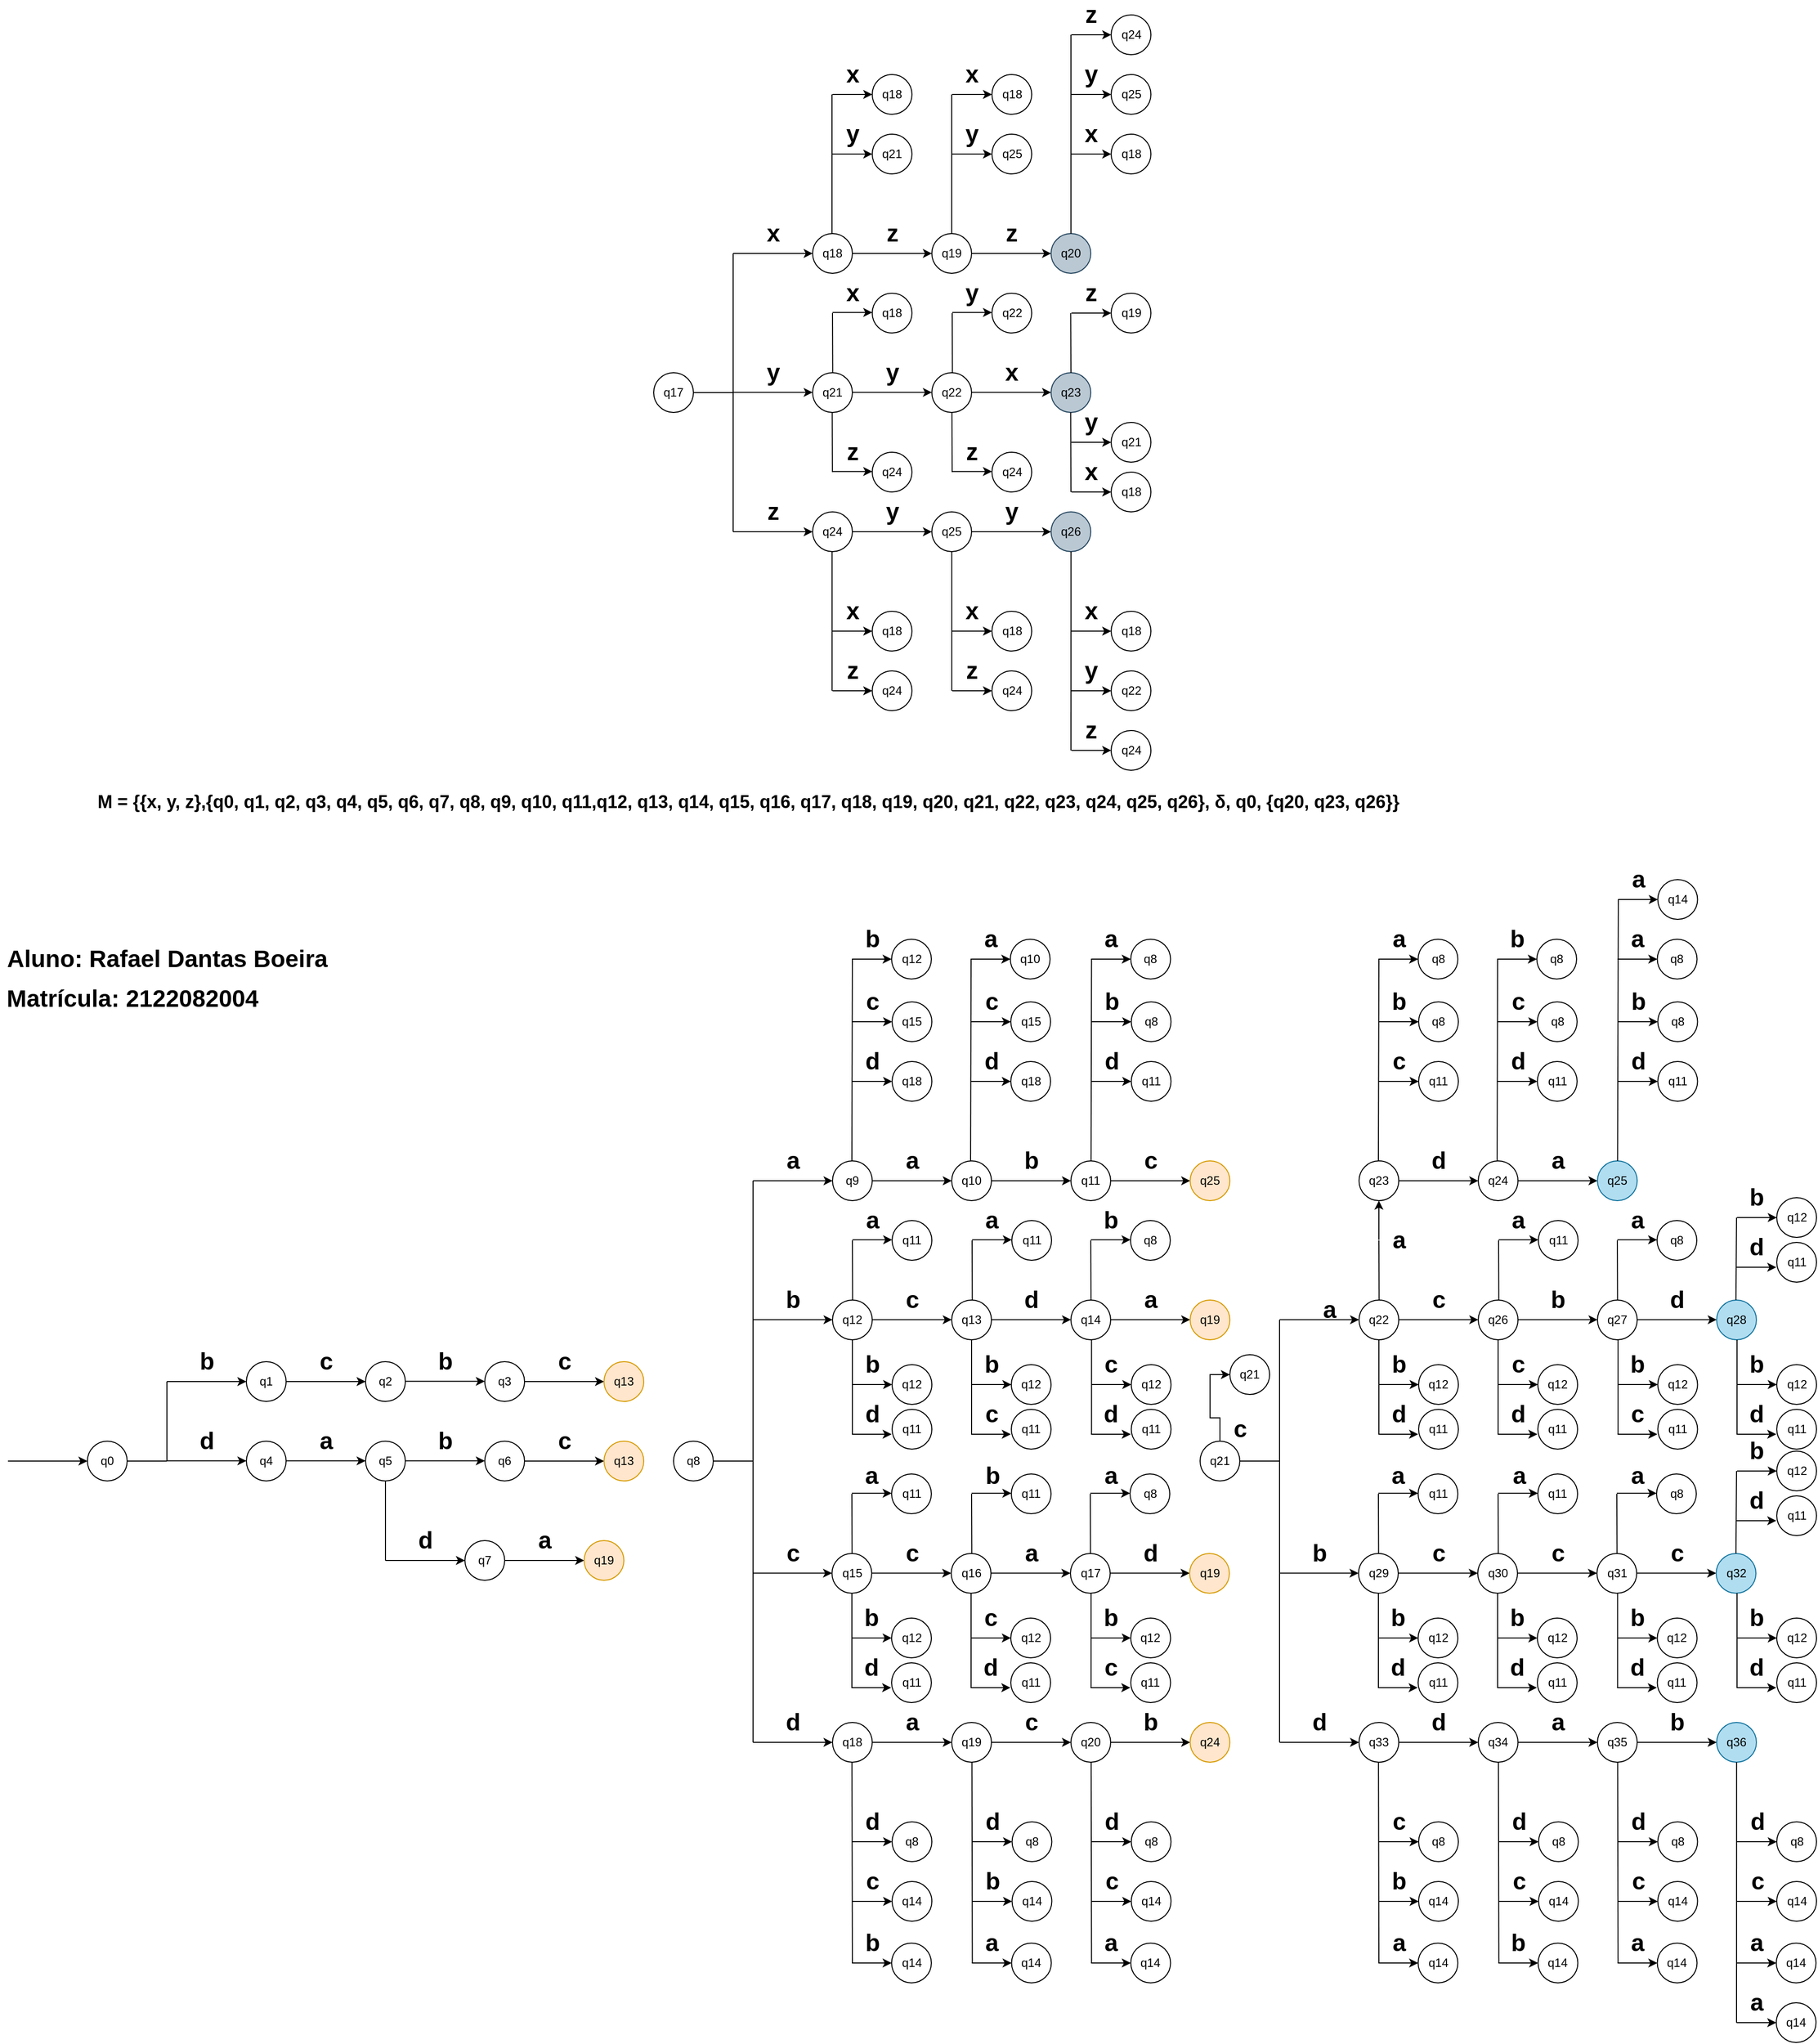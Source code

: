 <mxfile version="21.7.1" type="github">
  <diagram name="Página-1" id="NWVNqmMcA7ZJjF6HqMYh">
    <mxGraphModel dx="1035" dy="1805" grid="1" gridSize="10" guides="1" tooltips="1" connect="1" arrows="1" fold="1" page="1" pageScale="1" pageWidth="1920" pageHeight="1200" math="0" shadow="0">
      <root>
        <mxCell id="0" />
        <mxCell id="1" parent="0" />
        <mxCell id="ubl2wMWENlvHtBSMLndZ-1" value="q0" style="ellipse;whiteSpace=wrap;html=1;aspect=fixed;" parent="1" vertex="1">
          <mxGeometry x="160" y="585" width="40" height="40" as="geometry" />
        </mxCell>
        <mxCell id="ubl2wMWENlvHtBSMLndZ-3" value="" style="endArrow=classic;html=1;rounded=0;entryX=0;entryY=0.5;entryDx=0;entryDy=0;" parent="1" target="ubl2wMWENlvHtBSMLndZ-1" edge="1">
          <mxGeometry width="50" height="50" relative="1" as="geometry">
            <mxPoint x="80" y="605" as="sourcePoint" />
            <mxPoint x="130" y="615" as="targetPoint" />
          </mxGeometry>
        </mxCell>
        <mxCell id="ubl2wMWENlvHtBSMLndZ-4" value="" style="endArrow=none;html=1;rounded=0;exitX=1;exitY=0.5;exitDx=0;exitDy=0;" parent="1" source="ubl2wMWENlvHtBSMLndZ-1" edge="1">
          <mxGeometry width="50" height="50" relative="1" as="geometry">
            <mxPoint x="220" y="655" as="sourcePoint" />
            <mxPoint x="240" y="605" as="targetPoint" />
          </mxGeometry>
        </mxCell>
        <mxCell id="ubl2wMWENlvHtBSMLndZ-5" value="" style="endArrow=none;html=1;rounded=0;" parent="1" edge="1">
          <mxGeometry width="50" height="50" relative="1" as="geometry">
            <mxPoint x="460" y="705" as="sourcePoint" />
            <mxPoint x="460" y="625" as="targetPoint" />
          </mxGeometry>
        </mxCell>
        <mxCell id="ubl2wMWENlvHtBSMLndZ-6" value="" style="endArrow=none;html=1;rounded=0;" parent="1" edge="1">
          <mxGeometry width="50" height="50" relative="1" as="geometry">
            <mxPoint x="240" y="605" as="sourcePoint" />
            <mxPoint x="240" y="525" as="targetPoint" />
          </mxGeometry>
        </mxCell>
        <mxCell id="ubl2wMWENlvHtBSMLndZ-7" value="" style="endArrow=classic;html=1;rounded=0;entryX=0;entryY=0.5;entryDx=0;entryDy=0;" parent="1" edge="1">
          <mxGeometry width="50" height="50" relative="1" as="geometry">
            <mxPoint x="240" y="525" as="sourcePoint" />
            <mxPoint x="320" y="525" as="targetPoint" />
          </mxGeometry>
        </mxCell>
        <mxCell id="ubl2wMWENlvHtBSMLndZ-8" value="" style="endArrow=classic;html=1;rounded=0;entryX=0;entryY=0.5;entryDx=0;entryDy=0;" parent="1" edge="1">
          <mxGeometry width="50" height="50" relative="1" as="geometry">
            <mxPoint x="240" y="604.81" as="sourcePoint" />
            <mxPoint x="320" y="604.81" as="targetPoint" />
          </mxGeometry>
        </mxCell>
        <mxCell id="ubl2wMWENlvHtBSMLndZ-9" value="" style="endArrow=classic;html=1;rounded=0;entryX=0;entryY=0.5;entryDx=0;entryDy=0;" parent="1" edge="1">
          <mxGeometry width="50" height="50" relative="1" as="geometry">
            <mxPoint x="460" y="705" as="sourcePoint" />
            <mxPoint x="540" y="705" as="targetPoint" />
          </mxGeometry>
        </mxCell>
        <mxCell id="ubl2wMWENlvHtBSMLndZ-10" value="q1" style="ellipse;whiteSpace=wrap;html=1;aspect=fixed;" parent="1" vertex="1">
          <mxGeometry x="320" y="505" width="40" height="40" as="geometry" />
        </mxCell>
        <mxCell id="ubl2wMWENlvHtBSMLndZ-11" value="q4" style="ellipse;whiteSpace=wrap;html=1;aspect=fixed;" parent="1" vertex="1">
          <mxGeometry x="320" y="585" width="40" height="40" as="geometry" />
        </mxCell>
        <mxCell id="ubl2wMWENlvHtBSMLndZ-12" value="q7" style="ellipse;whiteSpace=wrap;html=1;aspect=fixed;" parent="1" vertex="1">
          <mxGeometry x="540" y="685" width="40" height="40" as="geometry" />
        </mxCell>
        <mxCell id="ubl2wMWENlvHtBSMLndZ-18" value="" style="endArrow=classic;html=1;rounded=0;entryX=0;entryY=0.5;entryDx=0;entryDy=0;" parent="1" edge="1">
          <mxGeometry width="50" height="50" relative="1" as="geometry">
            <mxPoint x="360" y="525" as="sourcePoint" />
            <mxPoint x="440" y="525" as="targetPoint" />
          </mxGeometry>
        </mxCell>
        <mxCell id="ubl2wMWENlvHtBSMLndZ-19" value="" style="endArrow=classic;html=1;rounded=0;entryX=0;entryY=0.5;entryDx=0;entryDy=0;" parent="1" edge="1">
          <mxGeometry width="50" height="50" relative="1" as="geometry">
            <mxPoint x="360" y="604.81" as="sourcePoint" />
            <mxPoint x="440" y="604.81" as="targetPoint" />
          </mxGeometry>
        </mxCell>
        <mxCell id="ubl2wMWENlvHtBSMLndZ-21" value="q2" style="ellipse;whiteSpace=wrap;html=1;aspect=fixed;" parent="1" vertex="1">
          <mxGeometry x="440" y="505" width="40" height="40" as="geometry" />
        </mxCell>
        <mxCell id="ubl2wMWENlvHtBSMLndZ-22" value="q5" style="ellipse;whiteSpace=wrap;html=1;aspect=fixed;" parent="1" vertex="1">
          <mxGeometry x="440" y="585" width="40" height="40" as="geometry" />
        </mxCell>
        <mxCell id="ubl2wMWENlvHtBSMLndZ-26" value="" style="endArrow=classic;html=1;rounded=0;entryX=0;entryY=0.5;entryDx=0;entryDy=0;" parent="1" edge="1">
          <mxGeometry width="50" height="50" relative="1" as="geometry">
            <mxPoint x="600" y="525" as="sourcePoint" />
            <mxPoint x="680" y="525" as="targetPoint" />
          </mxGeometry>
        </mxCell>
        <mxCell id="ubl2wMWENlvHtBSMLndZ-28" value="" style="endArrow=classic;html=1;rounded=0;entryX=0;entryY=0.5;entryDx=0;entryDy=0;" parent="1" edge="1">
          <mxGeometry width="50" height="50" relative="1" as="geometry">
            <mxPoint x="580" y="705" as="sourcePoint" />
            <mxPoint x="660" y="705" as="targetPoint" />
          </mxGeometry>
        </mxCell>
        <mxCell id="ubl2wMWENlvHtBSMLndZ-29" value="q13" style="ellipse;whiteSpace=wrap;html=1;aspect=fixed;fillColor=#ffe6cc;strokeColor=#d79b00;" parent="1" vertex="1">
          <mxGeometry x="680" y="505" width="40" height="40" as="geometry" />
        </mxCell>
        <mxCell id="ubl2wMWENlvHtBSMLndZ-31" value="q19" style="ellipse;whiteSpace=wrap;html=1;aspect=fixed;fillColor=#ffe6cc;strokeColor=#d79b00;" parent="1" vertex="1">
          <mxGeometry x="660" y="685" width="40" height="40" as="geometry" />
        </mxCell>
        <mxCell id="ubl2wMWENlvHtBSMLndZ-36" value="c" style="text;strokeColor=none;fillColor=none;html=1;fontSize=24;fontStyle=1;verticalAlign=middle;align=center;" parent="1" vertex="1">
          <mxGeometry x="390" y="495" width="20" height="20" as="geometry" />
        </mxCell>
        <mxCell id="ubl2wMWENlvHtBSMLndZ-39" value="b" style="text;strokeColor=none;fillColor=none;html=1;fontSize=24;fontStyle=1;verticalAlign=middle;align=center;" parent="1" vertex="1">
          <mxGeometry x="270" y="495" width="20" height="20" as="geometry" />
        </mxCell>
        <mxCell id="ubl2wMWENlvHtBSMLndZ-40" value="d" style="text;strokeColor=none;fillColor=none;html=1;fontSize=24;fontStyle=1;verticalAlign=middle;align=center;" parent="1" vertex="1">
          <mxGeometry x="270" y="575" width="20" height="20" as="geometry" />
        </mxCell>
        <mxCell id="ubl2wMWENlvHtBSMLndZ-41" value="d" style="text;strokeColor=none;fillColor=none;html=1;fontSize=24;fontStyle=1;verticalAlign=middle;align=center;" parent="1" vertex="1">
          <mxGeometry x="490" y="675" width="20" height="20" as="geometry" />
        </mxCell>
        <mxCell id="ubl2wMWENlvHtBSMLndZ-42" value="a" style="text;strokeColor=none;fillColor=none;html=1;fontSize=24;fontStyle=1;verticalAlign=middle;align=center;" parent="1" vertex="1">
          <mxGeometry x="390" y="575" width="20" height="20" as="geometry" />
        </mxCell>
        <mxCell id="ubl2wMWENlvHtBSMLndZ-43" value="c" style="text;strokeColor=none;fillColor=none;html=1;fontSize=24;fontStyle=1;verticalAlign=middle;align=center;" parent="1" vertex="1">
          <mxGeometry x="630" y="495" width="20" height="20" as="geometry" />
        </mxCell>
        <mxCell id="ubl2wMWENlvHtBSMLndZ-46" value="a" style="text;strokeColor=none;fillColor=none;html=1;fontSize=24;fontStyle=1;verticalAlign=middle;align=center;" parent="1" vertex="1">
          <mxGeometry x="610" y="675" width="20" height="20" as="geometry" />
        </mxCell>
        <mxCell id="ubl2wMWENlvHtBSMLndZ-113" value="q8" style="ellipse;whiteSpace=wrap;html=1;aspect=fixed;" parent="1" vertex="1">
          <mxGeometry x="750" y="585" width="40" height="40" as="geometry" />
        </mxCell>
        <mxCell id="ubl2wMWENlvHtBSMLndZ-115" value="" style="endArrow=none;html=1;rounded=0;exitX=1;exitY=0.5;exitDx=0;exitDy=0;" parent="1" source="ubl2wMWENlvHtBSMLndZ-113" edge="1">
          <mxGeometry width="50" height="50" relative="1" as="geometry">
            <mxPoint x="810" y="655" as="sourcePoint" />
            <mxPoint x="830" y="605" as="targetPoint" />
          </mxGeometry>
        </mxCell>
        <mxCell id="ubl2wMWENlvHtBSMLndZ-116" value="" style="endArrow=none;html=1;rounded=0;" parent="1" edge="1">
          <mxGeometry width="50" height="50" relative="1" as="geometry">
            <mxPoint x="830" y="888" as="sourcePoint" />
            <mxPoint x="830" y="463" as="targetPoint" />
          </mxGeometry>
        </mxCell>
        <mxCell id="ubl2wMWENlvHtBSMLndZ-117" value="" style="endArrow=none;html=1;rounded=0;" parent="1" edge="1">
          <mxGeometry width="50" height="50" relative="1" as="geometry">
            <mxPoint x="830" y="463" as="sourcePoint" />
            <mxPoint x="830" y="323" as="targetPoint" />
          </mxGeometry>
        </mxCell>
        <mxCell id="ubl2wMWENlvHtBSMLndZ-118" value="" style="endArrow=classic;html=1;rounded=0;entryX=0;entryY=0.5;entryDx=0;entryDy=0;" parent="1" edge="1">
          <mxGeometry width="50" height="50" relative="1" as="geometry">
            <mxPoint x="830" y="323" as="sourcePoint" />
            <mxPoint x="910" y="323" as="targetPoint" />
          </mxGeometry>
        </mxCell>
        <mxCell id="ubl2wMWENlvHtBSMLndZ-119" value="" style="endArrow=classic;html=1;rounded=0;entryX=0;entryY=0.5;entryDx=0;entryDy=0;" parent="1" edge="1">
          <mxGeometry width="50" height="50" relative="1" as="geometry">
            <mxPoint x="830" y="462.81" as="sourcePoint" />
            <mxPoint x="910" y="462.81" as="targetPoint" />
          </mxGeometry>
        </mxCell>
        <mxCell id="ubl2wMWENlvHtBSMLndZ-120" value="" style="endArrow=classic;html=1;rounded=0;entryX=0;entryY=0.5;entryDx=0;entryDy=0;" parent="1" edge="1">
          <mxGeometry width="50" height="50" relative="1" as="geometry">
            <mxPoint x="830" y="888" as="sourcePoint" />
            <mxPoint x="910" y="888" as="targetPoint" />
          </mxGeometry>
        </mxCell>
        <mxCell id="ubl2wMWENlvHtBSMLndZ-121" value="q9" style="ellipse;whiteSpace=wrap;html=1;aspect=fixed;" parent="1" vertex="1">
          <mxGeometry x="910" y="303" width="40" height="40" as="geometry" />
        </mxCell>
        <mxCell id="ubl2wMWENlvHtBSMLndZ-122" value="q12" style="ellipse;whiteSpace=wrap;html=1;aspect=fixed;" parent="1" vertex="1">
          <mxGeometry x="910" y="443" width="40" height="40" as="geometry" />
        </mxCell>
        <mxCell id="ubl2wMWENlvHtBSMLndZ-123" value="q18" style="ellipse;whiteSpace=wrap;html=1;aspect=fixed;" parent="1" vertex="1">
          <mxGeometry x="910" y="868" width="40" height="40" as="geometry" />
        </mxCell>
        <mxCell id="ubl2wMWENlvHtBSMLndZ-124" value="" style="endArrow=classic;html=1;rounded=0;entryX=0;entryY=0.5;entryDx=0;entryDy=0;" parent="1" edge="1">
          <mxGeometry width="50" height="50" relative="1" as="geometry">
            <mxPoint x="950" y="323" as="sourcePoint" />
            <mxPoint x="1030" y="323" as="targetPoint" />
          </mxGeometry>
        </mxCell>
        <mxCell id="ubl2wMWENlvHtBSMLndZ-125" value="" style="endArrow=classic;html=1;rounded=0;entryX=0;entryY=0.5;entryDx=0;entryDy=0;" parent="1" edge="1">
          <mxGeometry width="50" height="50" relative="1" as="geometry">
            <mxPoint x="950" y="462.81" as="sourcePoint" />
            <mxPoint x="1030" y="462.81" as="targetPoint" />
          </mxGeometry>
        </mxCell>
        <mxCell id="ubl2wMWENlvHtBSMLndZ-126" value="" style="endArrow=classic;html=1;rounded=0;entryX=0;entryY=0.5;entryDx=0;entryDy=0;" parent="1" edge="1">
          <mxGeometry width="50" height="50" relative="1" as="geometry">
            <mxPoint x="950" y="888" as="sourcePoint" />
            <mxPoint x="1030" y="888" as="targetPoint" />
          </mxGeometry>
        </mxCell>
        <mxCell id="ubl2wMWENlvHtBSMLndZ-127" value="q10" style="ellipse;whiteSpace=wrap;html=1;aspect=fixed;" parent="1" vertex="1">
          <mxGeometry x="1030" y="303" width="40" height="40" as="geometry" />
        </mxCell>
        <mxCell id="ubl2wMWENlvHtBSMLndZ-128" value="q13" style="ellipse;whiteSpace=wrap;html=1;aspect=fixed;" parent="1" vertex="1">
          <mxGeometry x="1030" y="443" width="40" height="40" as="geometry" />
        </mxCell>
        <mxCell id="ubl2wMWENlvHtBSMLndZ-129" value="q19" style="ellipse;whiteSpace=wrap;html=1;aspect=fixed;" parent="1" vertex="1">
          <mxGeometry x="1030" y="868" width="40" height="40" as="geometry" />
        </mxCell>
        <mxCell id="ubl2wMWENlvHtBSMLndZ-130" value="" style="endArrow=classic;html=1;rounded=0;entryX=0;entryY=0.5;entryDx=0;entryDy=0;" parent="1" edge="1">
          <mxGeometry width="50" height="50" relative="1" as="geometry">
            <mxPoint x="1070" y="323" as="sourcePoint" />
            <mxPoint x="1150" y="323" as="targetPoint" />
          </mxGeometry>
        </mxCell>
        <mxCell id="ubl2wMWENlvHtBSMLndZ-131" value="" style="endArrow=classic;html=1;rounded=0;entryX=0;entryY=0.5;entryDx=0;entryDy=0;" parent="1" edge="1">
          <mxGeometry width="50" height="50" relative="1" as="geometry">
            <mxPoint x="1070" y="462.81" as="sourcePoint" />
            <mxPoint x="1150" y="462.81" as="targetPoint" />
          </mxGeometry>
        </mxCell>
        <mxCell id="ubl2wMWENlvHtBSMLndZ-132" value="" style="endArrow=classic;html=1;rounded=0;entryX=0;entryY=0.5;entryDx=0;entryDy=0;" parent="1" edge="1">
          <mxGeometry width="50" height="50" relative="1" as="geometry">
            <mxPoint x="1070" y="888" as="sourcePoint" />
            <mxPoint x="1150" y="888" as="targetPoint" />
          </mxGeometry>
        </mxCell>
        <mxCell id="ubl2wMWENlvHtBSMLndZ-133" value="q11" style="ellipse;whiteSpace=wrap;html=1;aspect=fixed;" parent="1" vertex="1">
          <mxGeometry x="1150" y="303" width="40" height="40" as="geometry" />
        </mxCell>
        <mxCell id="ubl2wMWENlvHtBSMLndZ-134" value="q14" style="ellipse;whiteSpace=wrap;html=1;aspect=fixed;" parent="1" vertex="1">
          <mxGeometry x="1150" y="443" width="40" height="40" as="geometry" />
        </mxCell>
        <mxCell id="ubl2wMWENlvHtBSMLndZ-135" value="q20" style="ellipse;whiteSpace=wrap;html=1;aspect=fixed;" parent="1" vertex="1">
          <mxGeometry x="1150" y="868" width="40" height="40" as="geometry" />
        </mxCell>
        <mxCell id="ubl2wMWENlvHtBSMLndZ-136" value="a" style="text;strokeColor=none;fillColor=none;html=1;fontSize=24;fontStyle=1;verticalAlign=middle;align=center;" parent="1" vertex="1">
          <mxGeometry x="980" y="293" width="20" height="20" as="geometry" />
        </mxCell>
        <mxCell id="ubl2wMWENlvHtBSMLndZ-137" value="a" style="text;strokeColor=none;fillColor=none;html=1;fontSize=24;fontStyle=1;verticalAlign=middle;align=center;" parent="1" vertex="1">
          <mxGeometry x="860" y="293" width="20" height="20" as="geometry" />
        </mxCell>
        <mxCell id="ubl2wMWENlvHtBSMLndZ-138" value="b" style="text;strokeColor=none;fillColor=none;html=1;fontSize=24;fontStyle=1;verticalAlign=middle;align=center;" parent="1" vertex="1">
          <mxGeometry x="860" y="433" width="20" height="20" as="geometry" />
        </mxCell>
        <mxCell id="ubl2wMWENlvHtBSMLndZ-139" value="d" style="text;strokeColor=none;fillColor=none;html=1;fontSize=24;fontStyle=1;verticalAlign=middle;align=center;" parent="1" vertex="1">
          <mxGeometry x="860" y="858" width="20" height="20" as="geometry" />
        </mxCell>
        <mxCell id="ubl2wMWENlvHtBSMLndZ-140" value="c" style="text;strokeColor=none;fillColor=none;html=1;fontSize=24;fontStyle=1;verticalAlign=middle;align=center;" parent="1" vertex="1">
          <mxGeometry x="980" y="433" width="20" height="20" as="geometry" />
        </mxCell>
        <mxCell id="ubl2wMWENlvHtBSMLndZ-141" value="b" style="text;strokeColor=none;fillColor=none;html=1;fontSize=24;fontStyle=1;verticalAlign=middle;align=center;" parent="1" vertex="1">
          <mxGeometry x="1100" y="293" width="20" height="20" as="geometry" />
        </mxCell>
        <mxCell id="ubl2wMWENlvHtBSMLndZ-142" value="d" style="text;strokeColor=none;fillColor=none;html=1;fontSize=24;fontStyle=1;verticalAlign=middle;align=center;" parent="1" vertex="1">
          <mxGeometry x="1100" y="433" width="20" height="20" as="geometry" />
        </mxCell>
        <mxCell id="ubl2wMWENlvHtBSMLndZ-143" value="a" style="text;strokeColor=none;fillColor=none;html=1;fontSize=24;fontStyle=1;verticalAlign=middle;align=center;" parent="1" vertex="1">
          <mxGeometry x="980" y="858" width="20" height="20" as="geometry" />
        </mxCell>
        <mxCell id="ubl2wMWENlvHtBSMLndZ-144" value="c" style="text;strokeColor=none;fillColor=none;html=1;fontSize=24;fontStyle=1;verticalAlign=middle;align=center;" parent="1" vertex="1">
          <mxGeometry x="1100" y="858" width="20" height="20" as="geometry" />
        </mxCell>
        <mxCell id="ubl2wMWENlvHtBSMLndZ-151" value="" style="endArrow=classic;html=1;rounded=0;entryX=0;entryY=0.5;entryDx=0;entryDy=0;" parent="1" edge="1">
          <mxGeometry width="50" height="50" relative="1" as="geometry">
            <mxPoint x="1190" y="323" as="sourcePoint" />
            <mxPoint x="1270" y="323" as="targetPoint" />
          </mxGeometry>
        </mxCell>
        <mxCell id="ubl2wMWENlvHtBSMLndZ-152" value="" style="endArrow=classic;html=1;rounded=0;entryX=0;entryY=0.5;entryDx=0;entryDy=0;" parent="1" edge="1">
          <mxGeometry width="50" height="50" relative="1" as="geometry">
            <mxPoint x="1190" y="462.81" as="sourcePoint" />
            <mxPoint x="1270" y="462.81" as="targetPoint" />
          </mxGeometry>
        </mxCell>
        <mxCell id="ubl2wMWENlvHtBSMLndZ-153" value="" style="endArrow=classic;html=1;rounded=0;entryX=0;entryY=0.5;entryDx=0;entryDy=0;" parent="1" edge="1">
          <mxGeometry width="50" height="50" relative="1" as="geometry">
            <mxPoint x="1190" y="888" as="sourcePoint" />
            <mxPoint x="1270" y="888" as="targetPoint" />
          </mxGeometry>
        </mxCell>
        <mxCell id="ubl2wMWENlvHtBSMLndZ-154" value="q25" style="ellipse;whiteSpace=wrap;html=1;aspect=fixed;fillColor=#ffe6cc;strokeColor=#d79b00;" parent="1" vertex="1">
          <mxGeometry x="1270" y="303" width="40" height="40" as="geometry" />
        </mxCell>
        <mxCell id="ubl2wMWENlvHtBSMLndZ-155" value="q19" style="ellipse;whiteSpace=wrap;html=1;aspect=fixed;fillColor=#ffe6cc;strokeColor=#d79b00;" parent="1" vertex="1">
          <mxGeometry x="1270" y="443" width="40" height="40" as="geometry" />
        </mxCell>
        <mxCell id="ubl2wMWENlvHtBSMLndZ-156" value="q24" style="ellipse;whiteSpace=wrap;html=1;aspect=fixed;fillColor=#ffe6cc;strokeColor=#d79b00;" parent="1" vertex="1">
          <mxGeometry x="1270" y="868" width="40" height="40" as="geometry" />
        </mxCell>
        <mxCell id="ubl2wMWENlvHtBSMLndZ-157" value="c" style="text;strokeColor=none;fillColor=none;html=1;fontSize=24;fontStyle=1;verticalAlign=middle;align=center;" parent="1" vertex="1">
          <mxGeometry x="1220" y="293" width="20" height="20" as="geometry" />
        </mxCell>
        <mxCell id="ubl2wMWENlvHtBSMLndZ-158" value="a" style="text;strokeColor=none;fillColor=none;html=1;fontSize=24;fontStyle=1;verticalAlign=middle;align=center;" parent="1" vertex="1">
          <mxGeometry x="1220" y="433" width="20" height="20" as="geometry" />
        </mxCell>
        <mxCell id="ubl2wMWENlvHtBSMLndZ-159" value="b" style="text;strokeColor=none;fillColor=none;html=1;fontSize=24;fontStyle=1;verticalAlign=middle;align=center;" parent="1" vertex="1">
          <mxGeometry x="1220" y="858" width="20" height="20" as="geometry" />
        </mxCell>
        <mxCell id="ubl2wMWENlvHtBSMLndZ-160" value="" style="endArrow=none;html=1;rounded=0;" parent="1" edge="1">
          <mxGeometry width="50" height="50" relative="1" as="geometry">
            <mxPoint x="929.5" y="303" as="sourcePoint" />
            <mxPoint x="930" y="100" as="targetPoint" />
          </mxGeometry>
        </mxCell>
        <mxCell id="ubl2wMWENlvHtBSMLndZ-161" value="" style="endArrow=classic;html=1;rounded=0;entryX=0;entryY=0.5;entryDx=0;entryDy=0;" parent="1" target="ubl2wMWENlvHtBSMLndZ-163" edge="1">
          <mxGeometry width="50" height="50" relative="1" as="geometry">
            <mxPoint x="930" y="163" as="sourcePoint" />
            <mxPoint x="940" y="162.58" as="targetPoint" />
          </mxGeometry>
        </mxCell>
        <mxCell id="ubl2wMWENlvHtBSMLndZ-163" value="q15" style="ellipse;whiteSpace=wrap;html=1;aspect=fixed;" parent="1" vertex="1">
          <mxGeometry x="970" y="143" width="40" height="40" as="geometry" />
        </mxCell>
        <mxCell id="ubl2wMWENlvHtBSMLndZ-164" value="" style="endArrow=classic;html=1;rounded=0;entryX=0;entryY=0.5;entryDx=0;entryDy=0;" parent="1" target="ubl2wMWENlvHtBSMLndZ-165" edge="1">
          <mxGeometry width="50" height="50" relative="1" as="geometry">
            <mxPoint x="930" y="223" as="sourcePoint" />
            <mxPoint x="940" y="222.58" as="targetPoint" />
          </mxGeometry>
        </mxCell>
        <mxCell id="ubl2wMWENlvHtBSMLndZ-165" value="q18" style="ellipse;whiteSpace=wrap;html=1;aspect=fixed;" parent="1" vertex="1">
          <mxGeometry x="970" y="203" width="40" height="40" as="geometry" />
        </mxCell>
        <mxCell id="ubl2wMWENlvHtBSMLndZ-176" value="" style="endArrow=classic;html=1;rounded=0;entryX=0;entryY=0.5;entryDx=0;entryDy=0;" parent="1" target="ubl2wMWENlvHtBSMLndZ-177" edge="1">
          <mxGeometry width="50" height="50" relative="1" as="geometry">
            <mxPoint x="930" y="988" as="sourcePoint" />
            <mxPoint x="940" y="987.58" as="targetPoint" />
          </mxGeometry>
        </mxCell>
        <mxCell id="ubl2wMWENlvHtBSMLndZ-177" value="q8" style="ellipse;whiteSpace=wrap;html=1;aspect=fixed;" parent="1" vertex="1">
          <mxGeometry x="970" y="968" width="40" height="40" as="geometry" />
        </mxCell>
        <mxCell id="ubl2wMWENlvHtBSMLndZ-178" value="" style="endArrow=classic;html=1;rounded=0;entryX=0;entryY=0.5;entryDx=0;entryDy=0;" parent="1" target="ubl2wMWENlvHtBSMLndZ-179" edge="1">
          <mxGeometry width="50" height="50" relative="1" as="geometry">
            <mxPoint x="930" y="1048" as="sourcePoint" />
            <mxPoint x="940" y="1047.58" as="targetPoint" />
          </mxGeometry>
        </mxCell>
        <mxCell id="ubl2wMWENlvHtBSMLndZ-179" value="q14" style="ellipse;whiteSpace=wrap;html=1;aspect=fixed;" parent="1" vertex="1">
          <mxGeometry x="970" y="1028" width="40" height="40" as="geometry" />
        </mxCell>
        <mxCell id="ubl2wMWENlvHtBSMLndZ-180" value="" style="endArrow=none;html=1;rounded=0;" parent="1" edge="1">
          <mxGeometry width="50" height="50" relative="1" as="geometry">
            <mxPoint x="930" y="1110" as="sourcePoint" />
            <mxPoint x="929.58" y="908" as="targetPoint" />
          </mxGeometry>
        </mxCell>
        <mxCell id="ubl2wMWENlvHtBSMLndZ-191" value="" style="endArrow=none;html=1;rounded=0;" parent="1" edge="1">
          <mxGeometry width="50" height="50" relative="1" as="geometry">
            <mxPoint x="930.21" y="443" as="sourcePoint" />
            <mxPoint x="930" y="383" as="targetPoint" />
          </mxGeometry>
        </mxCell>
        <mxCell id="ubl2wMWENlvHtBSMLndZ-192" value="" style="endArrow=classic;html=1;rounded=0;entryX=0;entryY=0.5;entryDx=0;entryDy=0;" parent="1" edge="1">
          <mxGeometry width="50" height="50" relative="1" as="geometry">
            <mxPoint x="930" y="382.43" as="sourcePoint" />
            <mxPoint x="970" y="382.43" as="targetPoint" />
          </mxGeometry>
        </mxCell>
        <mxCell id="ubl2wMWENlvHtBSMLndZ-193" value="q11" style="ellipse;whiteSpace=wrap;html=1;aspect=fixed;" parent="1" vertex="1">
          <mxGeometry x="970" y="363" width="40" height="40" as="geometry" />
        </mxCell>
        <mxCell id="ubl2wMWENlvHtBSMLndZ-194" value="" style="endArrow=none;html=1;rounded=0;" parent="1" edge="1">
          <mxGeometry width="50" height="50" relative="1" as="geometry">
            <mxPoint x="1050.71" y="443" as="sourcePoint" />
            <mxPoint x="1050.5" y="383" as="targetPoint" />
          </mxGeometry>
        </mxCell>
        <mxCell id="ubl2wMWENlvHtBSMLndZ-195" value="" style="endArrow=classic;html=1;rounded=0;entryX=0;entryY=0.5;entryDx=0;entryDy=0;" parent="1" edge="1">
          <mxGeometry width="50" height="50" relative="1" as="geometry">
            <mxPoint x="1050.5" y="382.43" as="sourcePoint" />
            <mxPoint x="1090.5" y="382.43" as="targetPoint" />
          </mxGeometry>
        </mxCell>
        <mxCell id="ubl2wMWENlvHtBSMLndZ-196" value="q11" style="ellipse;whiteSpace=wrap;html=1;aspect=fixed;" parent="1" vertex="1">
          <mxGeometry x="1090.5" y="363" width="40" height="40" as="geometry" />
        </mxCell>
        <mxCell id="ubl2wMWENlvHtBSMLndZ-197" value="" style="endArrow=none;html=1;rounded=0;" parent="1" edge="1">
          <mxGeometry width="50" height="50" relative="1" as="geometry">
            <mxPoint x="1170.21" y="443" as="sourcePoint" />
            <mxPoint x="1170" y="383" as="targetPoint" />
          </mxGeometry>
        </mxCell>
        <mxCell id="ubl2wMWENlvHtBSMLndZ-198" value="" style="endArrow=classic;html=1;rounded=0;entryX=0;entryY=0.5;entryDx=0;entryDy=0;" parent="1" edge="1">
          <mxGeometry width="50" height="50" relative="1" as="geometry">
            <mxPoint x="1170" y="382.43" as="sourcePoint" />
            <mxPoint x="1210" y="382.43" as="targetPoint" />
          </mxGeometry>
        </mxCell>
        <mxCell id="ubl2wMWENlvHtBSMLndZ-199" value="q8" style="ellipse;whiteSpace=wrap;html=1;aspect=fixed;" parent="1" vertex="1">
          <mxGeometry x="1210" y="363" width="40" height="40" as="geometry" />
        </mxCell>
        <mxCell id="ubl2wMWENlvHtBSMLndZ-209" value="d" style="text;strokeColor=none;fillColor=none;html=1;fontSize=24;fontStyle=1;verticalAlign=middle;align=center;" parent="1" vertex="1">
          <mxGeometry x="940" y="193" width="20" height="20" as="geometry" />
        </mxCell>
        <mxCell id="ubl2wMWENlvHtBSMLndZ-210" value="c" style="text;strokeColor=none;fillColor=none;html=1;fontSize=24;fontStyle=1;verticalAlign=middle;align=center;" parent="1" vertex="1">
          <mxGeometry x="940" y="133" width="20" height="20" as="geometry" />
        </mxCell>
        <mxCell id="ubl2wMWENlvHtBSMLndZ-215" value="a" style="text;strokeColor=none;fillColor=none;html=1;fontSize=24;fontStyle=1;verticalAlign=middle;align=center;" parent="1" vertex="1">
          <mxGeometry x="940" y="353" width="20" height="20" as="geometry" />
        </mxCell>
        <mxCell id="ubl2wMWENlvHtBSMLndZ-216" value="a" style="text;strokeColor=none;fillColor=none;html=1;fontSize=24;fontStyle=1;verticalAlign=middle;align=center;" parent="1" vertex="1">
          <mxGeometry x="1060" y="353" width="20" height="20" as="geometry" />
        </mxCell>
        <mxCell id="ubl2wMWENlvHtBSMLndZ-217" value="b" style="text;strokeColor=none;fillColor=none;html=1;fontSize=24;fontStyle=1;verticalAlign=middle;align=center;" parent="1" vertex="1">
          <mxGeometry x="1180" y="353" width="20" height="20" as="geometry" />
        </mxCell>
        <mxCell id="ubl2wMWENlvHtBSMLndZ-221" value="d" style="text;strokeColor=none;fillColor=none;html=1;fontSize=24;fontStyle=1;verticalAlign=middle;align=center;" parent="1" vertex="1">
          <mxGeometry x="940" y="958" width="20" height="20" as="geometry" />
        </mxCell>
        <mxCell id="ubl2wMWENlvHtBSMLndZ-222" value="c" style="text;strokeColor=none;fillColor=none;html=1;fontSize=24;fontStyle=1;verticalAlign=middle;align=center;" parent="1" vertex="1">
          <mxGeometry x="940" y="1018" width="20" height="20" as="geometry" />
        </mxCell>
        <mxCell id="ubl2wMWENlvHtBSMLndZ-227" value="q17" style="ellipse;whiteSpace=wrap;html=1;aspect=fixed;" parent="1" vertex="1">
          <mxGeometry x="730" y="-490" width="40" height="40" as="geometry" />
        </mxCell>
        <mxCell id="ubl2wMWENlvHtBSMLndZ-228" value="" style="endArrow=none;html=1;rounded=0;exitX=1;exitY=0.5;exitDx=0;exitDy=0;" parent="1" source="ubl2wMWENlvHtBSMLndZ-227" edge="1">
          <mxGeometry width="50" height="50" relative="1" as="geometry">
            <mxPoint x="790" y="-420" as="sourcePoint" />
            <mxPoint x="810" y="-470" as="targetPoint" />
          </mxGeometry>
        </mxCell>
        <mxCell id="ubl2wMWENlvHtBSMLndZ-229" value="" style="endArrow=none;html=1;rounded=0;" parent="1" edge="1">
          <mxGeometry width="50" height="50" relative="1" as="geometry">
            <mxPoint x="810" y="-330" as="sourcePoint" />
            <mxPoint x="810" y="-470" as="targetPoint" />
          </mxGeometry>
        </mxCell>
        <mxCell id="ubl2wMWENlvHtBSMLndZ-230" value="" style="endArrow=none;html=1;rounded=0;" parent="1" edge="1">
          <mxGeometry width="50" height="50" relative="1" as="geometry">
            <mxPoint x="810" y="-470" as="sourcePoint" />
            <mxPoint x="810" y="-610" as="targetPoint" />
          </mxGeometry>
        </mxCell>
        <mxCell id="ubl2wMWENlvHtBSMLndZ-231" value="" style="endArrow=classic;html=1;rounded=0;entryX=0;entryY=0.5;entryDx=0;entryDy=0;" parent="1" edge="1">
          <mxGeometry width="50" height="50" relative="1" as="geometry">
            <mxPoint x="810" y="-610" as="sourcePoint" />
            <mxPoint x="890" y="-610" as="targetPoint" />
          </mxGeometry>
        </mxCell>
        <mxCell id="ubl2wMWENlvHtBSMLndZ-232" value="" style="endArrow=classic;html=1;rounded=0;entryX=0;entryY=0.5;entryDx=0;entryDy=0;" parent="1" edge="1">
          <mxGeometry width="50" height="50" relative="1" as="geometry">
            <mxPoint x="810" y="-470.19" as="sourcePoint" />
            <mxPoint x="890" y="-470.19" as="targetPoint" />
          </mxGeometry>
        </mxCell>
        <mxCell id="ubl2wMWENlvHtBSMLndZ-233" value="" style="endArrow=classic;html=1;rounded=0;entryX=0;entryY=0.5;entryDx=0;entryDy=0;" parent="1" edge="1">
          <mxGeometry width="50" height="50" relative="1" as="geometry">
            <mxPoint x="810" y="-330" as="sourcePoint" />
            <mxPoint x="890" y="-330" as="targetPoint" />
          </mxGeometry>
        </mxCell>
        <mxCell id="ubl2wMWENlvHtBSMLndZ-234" value="q18" style="ellipse;whiteSpace=wrap;html=1;aspect=fixed;" parent="1" vertex="1">
          <mxGeometry x="890" y="-630" width="40" height="40" as="geometry" />
        </mxCell>
        <mxCell id="ubl2wMWENlvHtBSMLndZ-235" value="q21" style="ellipse;whiteSpace=wrap;html=1;aspect=fixed;" parent="1" vertex="1">
          <mxGeometry x="890" y="-490" width="40" height="40" as="geometry" />
        </mxCell>
        <mxCell id="ubl2wMWENlvHtBSMLndZ-236" value="q24" style="ellipse;whiteSpace=wrap;html=1;aspect=fixed;" parent="1" vertex="1">
          <mxGeometry x="890" y="-350" width="40" height="40" as="geometry" />
        </mxCell>
        <mxCell id="ubl2wMWENlvHtBSMLndZ-237" value="" style="endArrow=classic;html=1;rounded=0;entryX=0;entryY=0.5;entryDx=0;entryDy=0;" parent="1" edge="1">
          <mxGeometry width="50" height="50" relative="1" as="geometry">
            <mxPoint x="930" y="-610" as="sourcePoint" />
            <mxPoint x="1010" y="-610" as="targetPoint" />
          </mxGeometry>
        </mxCell>
        <mxCell id="ubl2wMWENlvHtBSMLndZ-238" value="" style="endArrow=classic;html=1;rounded=0;entryX=0;entryY=0.5;entryDx=0;entryDy=0;" parent="1" edge="1">
          <mxGeometry width="50" height="50" relative="1" as="geometry">
            <mxPoint x="930" y="-470.19" as="sourcePoint" />
            <mxPoint x="1010" y="-470.19" as="targetPoint" />
          </mxGeometry>
        </mxCell>
        <mxCell id="ubl2wMWENlvHtBSMLndZ-239" value="" style="endArrow=classic;html=1;rounded=0;entryX=0;entryY=0.5;entryDx=0;entryDy=0;" parent="1" edge="1">
          <mxGeometry width="50" height="50" relative="1" as="geometry">
            <mxPoint x="930" y="-330" as="sourcePoint" />
            <mxPoint x="1010" y="-330" as="targetPoint" />
          </mxGeometry>
        </mxCell>
        <mxCell id="ubl2wMWENlvHtBSMLndZ-240" value="q19" style="ellipse;whiteSpace=wrap;html=1;aspect=fixed;" parent="1" vertex="1">
          <mxGeometry x="1010" y="-630" width="40" height="40" as="geometry" />
        </mxCell>
        <mxCell id="ubl2wMWENlvHtBSMLndZ-241" value="q22" style="ellipse;whiteSpace=wrap;html=1;aspect=fixed;" parent="1" vertex="1">
          <mxGeometry x="1010" y="-490" width="40" height="40" as="geometry" />
        </mxCell>
        <mxCell id="ubl2wMWENlvHtBSMLndZ-242" value="q25" style="ellipse;whiteSpace=wrap;html=1;aspect=fixed;" parent="1" vertex="1">
          <mxGeometry x="1010" y="-350" width="40" height="40" as="geometry" />
        </mxCell>
        <mxCell id="ubl2wMWENlvHtBSMLndZ-243" value="" style="endArrow=classic;html=1;rounded=0;entryX=0;entryY=0.5;entryDx=0;entryDy=0;" parent="1" edge="1">
          <mxGeometry width="50" height="50" relative="1" as="geometry">
            <mxPoint x="1050" y="-610" as="sourcePoint" />
            <mxPoint x="1130" y="-610" as="targetPoint" />
          </mxGeometry>
        </mxCell>
        <mxCell id="ubl2wMWENlvHtBSMLndZ-244" value="" style="endArrow=classic;html=1;rounded=0;entryX=0;entryY=0.5;entryDx=0;entryDy=0;" parent="1" edge="1">
          <mxGeometry width="50" height="50" relative="1" as="geometry">
            <mxPoint x="1050" y="-470.19" as="sourcePoint" />
            <mxPoint x="1130" y="-470.19" as="targetPoint" />
          </mxGeometry>
        </mxCell>
        <mxCell id="ubl2wMWENlvHtBSMLndZ-245" value="" style="endArrow=classic;html=1;rounded=0;entryX=0;entryY=0.5;entryDx=0;entryDy=0;" parent="1" edge="1">
          <mxGeometry width="50" height="50" relative="1" as="geometry">
            <mxPoint x="1050" y="-330" as="sourcePoint" />
            <mxPoint x="1130" y="-330" as="targetPoint" />
          </mxGeometry>
        </mxCell>
        <mxCell id="ubl2wMWENlvHtBSMLndZ-249" value="z" style="text;strokeColor=none;fillColor=none;html=1;fontSize=24;fontStyle=1;verticalAlign=middle;align=center;" parent="1" vertex="1">
          <mxGeometry x="960" y="-640" width="20" height="20" as="geometry" />
        </mxCell>
        <mxCell id="ubl2wMWENlvHtBSMLndZ-250" value="x" style="text;strokeColor=none;fillColor=none;html=1;fontSize=24;fontStyle=1;verticalAlign=middle;align=center;" parent="1" vertex="1">
          <mxGeometry x="840" y="-640" width="20" height="20" as="geometry" />
        </mxCell>
        <mxCell id="ubl2wMWENlvHtBSMLndZ-251" value="y" style="text;strokeColor=none;fillColor=none;html=1;fontSize=24;fontStyle=1;verticalAlign=middle;align=center;" parent="1" vertex="1">
          <mxGeometry x="840" y="-500" width="20" height="20" as="geometry" />
        </mxCell>
        <mxCell id="ubl2wMWENlvHtBSMLndZ-252" value="z" style="text;strokeColor=none;fillColor=none;html=1;fontSize=24;fontStyle=1;verticalAlign=middle;align=center;" parent="1" vertex="1">
          <mxGeometry x="840" y="-360" width="20" height="20" as="geometry" />
        </mxCell>
        <mxCell id="ubl2wMWENlvHtBSMLndZ-253" value="y" style="text;strokeColor=none;fillColor=none;html=1;fontSize=24;fontStyle=1;verticalAlign=middle;align=center;" parent="1" vertex="1">
          <mxGeometry x="960" y="-500" width="20" height="20" as="geometry" />
        </mxCell>
        <mxCell id="ubl2wMWENlvHtBSMLndZ-254" value="z" style="text;strokeColor=none;fillColor=none;html=1;fontSize=24;fontStyle=1;verticalAlign=middle;align=center;" parent="1" vertex="1">
          <mxGeometry x="1080" y="-640" width="20" height="20" as="geometry" />
        </mxCell>
        <mxCell id="ubl2wMWENlvHtBSMLndZ-255" value="x" style="text;strokeColor=none;fillColor=none;html=1;fontSize=24;fontStyle=1;verticalAlign=middle;align=center;" parent="1" vertex="1">
          <mxGeometry x="1080" y="-500" width="20" height="20" as="geometry" />
        </mxCell>
        <mxCell id="ubl2wMWENlvHtBSMLndZ-256" value="y" style="text;strokeColor=none;fillColor=none;html=1;fontSize=24;fontStyle=1;verticalAlign=middle;align=center;" parent="1" vertex="1">
          <mxGeometry x="960" y="-360" width="20" height="20" as="geometry" />
        </mxCell>
        <mxCell id="ubl2wMWENlvHtBSMLndZ-257" value="y" style="text;strokeColor=none;fillColor=none;html=1;fontSize=24;fontStyle=1;verticalAlign=middle;align=center;" parent="1" vertex="1">
          <mxGeometry x="1080" y="-360" width="20" height="20" as="geometry" />
        </mxCell>
        <mxCell id="ubl2wMWENlvHtBSMLndZ-261" value="q20" style="ellipse;whiteSpace=wrap;html=1;aspect=fixed;fillColor=#bac8d3;strokeColor=#23445d;" parent="1" vertex="1">
          <mxGeometry x="1130" y="-630" width="40" height="40" as="geometry" />
        </mxCell>
        <mxCell id="ubl2wMWENlvHtBSMLndZ-262" value="q23" style="ellipse;whiteSpace=wrap;html=1;aspect=fixed;fillColor=#bac8d3;strokeColor=#23445d;" parent="1" vertex="1">
          <mxGeometry x="1130" y="-490" width="40" height="40" as="geometry" />
        </mxCell>
        <mxCell id="ubl2wMWENlvHtBSMLndZ-263" value="q26" style="ellipse;whiteSpace=wrap;html=1;aspect=fixed;fillColor=#bac8d3;strokeColor=#23445d;" parent="1" vertex="1">
          <mxGeometry x="1130" y="-350" width="40" height="40" as="geometry" />
        </mxCell>
        <mxCell id="ubl2wMWENlvHtBSMLndZ-267" value="" style="endArrow=none;html=1;rounded=0;" parent="1" edge="1">
          <mxGeometry width="50" height="50" relative="1" as="geometry">
            <mxPoint x="909.5" y="-630" as="sourcePoint" />
            <mxPoint x="909.5" y="-770" as="targetPoint" />
          </mxGeometry>
        </mxCell>
        <mxCell id="ubl2wMWENlvHtBSMLndZ-268" value="" style="endArrow=classic;html=1;rounded=0;entryX=0;entryY=0.5;entryDx=0;entryDy=0;" parent="1" target="ubl2wMWENlvHtBSMLndZ-269" edge="1">
          <mxGeometry width="50" height="50" relative="1" as="geometry">
            <mxPoint x="910" y="-770" as="sourcePoint" />
            <mxPoint x="920" y="-770.42" as="targetPoint" />
          </mxGeometry>
        </mxCell>
        <mxCell id="ubl2wMWENlvHtBSMLndZ-269" value="q18" style="ellipse;whiteSpace=wrap;html=1;aspect=fixed;" parent="1" vertex="1">
          <mxGeometry x="950" y="-790" width="40" height="40" as="geometry" />
        </mxCell>
        <mxCell id="ubl2wMWENlvHtBSMLndZ-270" value="" style="endArrow=classic;html=1;rounded=0;entryX=0;entryY=0.5;entryDx=0;entryDy=0;" parent="1" target="ubl2wMWENlvHtBSMLndZ-271" edge="1">
          <mxGeometry width="50" height="50" relative="1" as="geometry">
            <mxPoint x="910" y="-710" as="sourcePoint" />
            <mxPoint x="920" y="-710.42" as="targetPoint" />
          </mxGeometry>
        </mxCell>
        <mxCell id="ubl2wMWENlvHtBSMLndZ-271" value="q21" style="ellipse;whiteSpace=wrap;html=1;aspect=fixed;" parent="1" vertex="1">
          <mxGeometry x="950" y="-730" width="40" height="40" as="geometry" />
        </mxCell>
        <mxCell id="ubl2wMWENlvHtBSMLndZ-272" value="" style="endArrow=none;html=1;rounded=0;" parent="1" edge="1">
          <mxGeometry width="50" height="50" relative="1" as="geometry">
            <mxPoint x="1030" y="-630" as="sourcePoint" />
            <mxPoint x="1030" y="-770" as="targetPoint" />
          </mxGeometry>
        </mxCell>
        <mxCell id="ubl2wMWENlvHtBSMLndZ-273" value="" style="endArrow=classic;html=1;rounded=0;entryX=0;entryY=0.5;entryDx=0;entryDy=0;" parent="1" target="ubl2wMWENlvHtBSMLndZ-274" edge="1">
          <mxGeometry width="50" height="50" relative="1" as="geometry">
            <mxPoint x="1030.5" y="-770" as="sourcePoint" />
            <mxPoint x="1040.5" y="-770.42" as="targetPoint" />
          </mxGeometry>
        </mxCell>
        <mxCell id="ubl2wMWENlvHtBSMLndZ-274" value="q18" style="ellipse;whiteSpace=wrap;html=1;aspect=fixed;" parent="1" vertex="1">
          <mxGeometry x="1070.5" y="-790" width="40" height="40" as="geometry" />
        </mxCell>
        <mxCell id="ubl2wMWENlvHtBSMLndZ-275" value="" style="endArrow=classic;html=1;rounded=0;entryX=0;entryY=0.5;entryDx=0;entryDy=0;" parent="1" target="ubl2wMWENlvHtBSMLndZ-276" edge="1">
          <mxGeometry width="50" height="50" relative="1" as="geometry">
            <mxPoint x="1030.5" y="-710" as="sourcePoint" />
            <mxPoint x="1040.5" y="-710.42" as="targetPoint" />
          </mxGeometry>
        </mxCell>
        <mxCell id="ubl2wMWENlvHtBSMLndZ-276" value="q25" style="ellipse;whiteSpace=wrap;html=1;aspect=fixed;" parent="1" vertex="1">
          <mxGeometry x="1070.5" y="-730" width="40" height="40" as="geometry" />
        </mxCell>
        <mxCell id="ubl2wMWENlvHtBSMLndZ-282" value="" style="endArrow=classic;html=1;rounded=0;entryX=0;entryY=0.5;entryDx=0;entryDy=0;" parent="1" target="ubl2wMWENlvHtBSMLndZ-283" edge="1">
          <mxGeometry width="50" height="50" relative="1" as="geometry">
            <mxPoint x="910" y="-230" as="sourcePoint" />
            <mxPoint x="920" y="-230.42" as="targetPoint" />
          </mxGeometry>
        </mxCell>
        <mxCell id="ubl2wMWENlvHtBSMLndZ-283" value="q18" style="ellipse;whiteSpace=wrap;html=1;aspect=fixed;" parent="1" vertex="1">
          <mxGeometry x="950" y="-250" width="40" height="40" as="geometry" />
        </mxCell>
        <mxCell id="ubl2wMWENlvHtBSMLndZ-284" value="" style="endArrow=classic;html=1;rounded=0;entryX=0;entryY=0.5;entryDx=0;entryDy=0;" parent="1" target="ubl2wMWENlvHtBSMLndZ-285" edge="1">
          <mxGeometry width="50" height="50" relative="1" as="geometry">
            <mxPoint x="910" y="-170" as="sourcePoint" />
            <mxPoint x="920" y="-170.42" as="targetPoint" />
          </mxGeometry>
        </mxCell>
        <mxCell id="ubl2wMWENlvHtBSMLndZ-285" value="q24" style="ellipse;whiteSpace=wrap;html=1;aspect=fixed;" parent="1" vertex="1">
          <mxGeometry x="950" y="-190" width="40" height="40" as="geometry" />
        </mxCell>
        <mxCell id="ubl2wMWENlvHtBSMLndZ-286" value="" style="endArrow=none;html=1;rounded=0;" parent="1" edge="1">
          <mxGeometry width="50" height="50" relative="1" as="geometry">
            <mxPoint x="909.58" y="-170" as="sourcePoint" />
            <mxPoint x="909.58" y="-310" as="targetPoint" />
          </mxGeometry>
        </mxCell>
        <mxCell id="ubl2wMWENlvHtBSMLndZ-287" value="" style="endArrow=classic;html=1;rounded=0;entryX=0;entryY=0.5;entryDx=0;entryDy=0;" parent="1" target="ubl2wMWENlvHtBSMLndZ-288" edge="1">
          <mxGeometry width="50" height="50" relative="1" as="geometry">
            <mxPoint x="1030.5" y="-230" as="sourcePoint" />
            <mxPoint x="1040.5" y="-230.42" as="targetPoint" />
          </mxGeometry>
        </mxCell>
        <mxCell id="ubl2wMWENlvHtBSMLndZ-288" value="q18" style="ellipse;whiteSpace=wrap;html=1;aspect=fixed;" parent="1" vertex="1">
          <mxGeometry x="1070.5" y="-250" width="40" height="40" as="geometry" />
        </mxCell>
        <mxCell id="ubl2wMWENlvHtBSMLndZ-289" value="" style="endArrow=classic;html=1;rounded=0;entryX=0;entryY=0.5;entryDx=0;entryDy=0;" parent="1" target="ubl2wMWENlvHtBSMLndZ-290" edge="1">
          <mxGeometry width="50" height="50" relative="1" as="geometry">
            <mxPoint x="1030.5" y="-170" as="sourcePoint" />
            <mxPoint x="1040.5" y="-170.42" as="targetPoint" />
          </mxGeometry>
        </mxCell>
        <mxCell id="ubl2wMWENlvHtBSMLndZ-290" value="q24" style="ellipse;whiteSpace=wrap;html=1;aspect=fixed;" parent="1" vertex="1">
          <mxGeometry x="1070.5" y="-190" width="40" height="40" as="geometry" />
        </mxCell>
        <mxCell id="ubl2wMWENlvHtBSMLndZ-291" value="" style="endArrow=none;html=1;rounded=0;" parent="1" edge="1">
          <mxGeometry width="50" height="50" relative="1" as="geometry">
            <mxPoint x="1030.08" y="-170" as="sourcePoint" />
            <mxPoint x="1030.08" y="-310" as="targetPoint" />
          </mxGeometry>
        </mxCell>
        <mxCell id="ubl2wMWENlvHtBSMLndZ-297" value="" style="endArrow=none;html=1;rounded=0;" parent="1" edge="1">
          <mxGeometry width="50" height="50" relative="1" as="geometry">
            <mxPoint x="910.21" y="-490" as="sourcePoint" />
            <mxPoint x="910" y="-550" as="targetPoint" />
          </mxGeometry>
        </mxCell>
        <mxCell id="ubl2wMWENlvHtBSMLndZ-298" value="" style="endArrow=classic;html=1;rounded=0;entryX=0;entryY=0.5;entryDx=0;entryDy=0;" parent="1" edge="1">
          <mxGeometry width="50" height="50" relative="1" as="geometry">
            <mxPoint x="910" y="-550.57" as="sourcePoint" />
            <mxPoint x="950" y="-550.57" as="targetPoint" />
          </mxGeometry>
        </mxCell>
        <mxCell id="ubl2wMWENlvHtBSMLndZ-299" value="q18" style="ellipse;whiteSpace=wrap;html=1;aspect=fixed;" parent="1" vertex="1">
          <mxGeometry x="950" y="-570" width="40" height="40" as="geometry" />
        </mxCell>
        <mxCell id="ubl2wMWENlvHtBSMLndZ-300" value="" style="endArrow=none;html=1;rounded=0;" parent="1" edge="1">
          <mxGeometry width="50" height="50" relative="1" as="geometry">
            <mxPoint x="1030.71" y="-490" as="sourcePoint" />
            <mxPoint x="1030.5" y="-550" as="targetPoint" />
          </mxGeometry>
        </mxCell>
        <mxCell id="ubl2wMWENlvHtBSMLndZ-301" value="" style="endArrow=classic;html=1;rounded=0;entryX=0;entryY=0.5;entryDx=0;entryDy=0;" parent="1" edge="1">
          <mxGeometry width="50" height="50" relative="1" as="geometry">
            <mxPoint x="1030.5" y="-550.57" as="sourcePoint" />
            <mxPoint x="1070.5" y="-550.57" as="targetPoint" />
          </mxGeometry>
        </mxCell>
        <mxCell id="ubl2wMWENlvHtBSMLndZ-302" value="q22" style="ellipse;whiteSpace=wrap;html=1;aspect=fixed;" parent="1" vertex="1">
          <mxGeometry x="1070.5" y="-570" width="40" height="40" as="geometry" />
        </mxCell>
        <mxCell id="ubl2wMWENlvHtBSMLndZ-306" value="" style="endArrow=none;html=1;rounded=0;" parent="1" edge="1">
          <mxGeometry width="50" height="50" relative="1" as="geometry">
            <mxPoint x="909.92" y="-390" as="sourcePoint" />
            <mxPoint x="909.71" y="-450" as="targetPoint" />
          </mxGeometry>
        </mxCell>
        <mxCell id="ubl2wMWENlvHtBSMLndZ-307" value="" style="endArrow=classic;html=1;rounded=0;entryX=0;entryY=0.5;entryDx=0;entryDy=0;" parent="1" edge="1">
          <mxGeometry width="50" height="50" relative="1" as="geometry">
            <mxPoint x="910" y="-390.57" as="sourcePoint" />
            <mxPoint x="950" y="-390.57" as="targetPoint" />
          </mxGeometry>
        </mxCell>
        <mxCell id="ubl2wMWENlvHtBSMLndZ-308" value="q24" style="ellipse;whiteSpace=wrap;html=1;aspect=fixed;" parent="1" vertex="1">
          <mxGeometry x="950" y="-410" width="40" height="40" as="geometry" />
        </mxCell>
        <mxCell id="ubl2wMWENlvHtBSMLndZ-309" value="" style="endArrow=none;html=1;rounded=0;" parent="1" edge="1">
          <mxGeometry width="50" height="50" relative="1" as="geometry">
            <mxPoint x="1030.42" y="-390" as="sourcePoint" />
            <mxPoint x="1030.21" y="-450" as="targetPoint" />
          </mxGeometry>
        </mxCell>
        <mxCell id="ubl2wMWENlvHtBSMLndZ-310" value="" style="endArrow=classic;html=1;rounded=0;entryX=0;entryY=0.5;entryDx=0;entryDy=0;" parent="1" edge="1">
          <mxGeometry width="50" height="50" relative="1" as="geometry">
            <mxPoint x="1030.5" y="-390.57" as="sourcePoint" />
            <mxPoint x="1070.5" y="-390.57" as="targetPoint" />
          </mxGeometry>
        </mxCell>
        <mxCell id="ubl2wMWENlvHtBSMLndZ-311" value="q24" style="ellipse;whiteSpace=wrap;html=1;aspect=fixed;" parent="1" vertex="1">
          <mxGeometry x="1070.5" y="-410" width="40" height="40" as="geometry" />
        </mxCell>
        <mxCell id="ubl2wMWENlvHtBSMLndZ-315" value="y" style="text;strokeColor=none;fillColor=none;html=1;fontSize=24;fontStyle=1;verticalAlign=middle;align=center;" parent="1" vertex="1">
          <mxGeometry x="920" y="-740" width="20" height="20" as="geometry" />
        </mxCell>
        <mxCell id="ubl2wMWENlvHtBSMLndZ-316" value="x" style="text;strokeColor=none;fillColor=none;html=1;fontSize=24;fontStyle=1;verticalAlign=middle;align=center;" parent="1" vertex="1">
          <mxGeometry x="920" y="-800" width="20" height="20" as="geometry" />
        </mxCell>
        <mxCell id="ubl2wMWENlvHtBSMLndZ-317" value="x" style="text;strokeColor=none;fillColor=none;html=1;fontSize=24;fontStyle=1;verticalAlign=middle;align=center;" parent="1" vertex="1">
          <mxGeometry x="1040" y="-800" width="20" height="20" as="geometry" />
        </mxCell>
        <mxCell id="ubl2wMWENlvHtBSMLndZ-318" value="y" style="text;strokeColor=none;fillColor=none;html=1;fontSize=24;fontStyle=1;verticalAlign=middle;align=center;" parent="1" vertex="1">
          <mxGeometry x="1040" y="-740" width="20" height="20" as="geometry" />
        </mxCell>
        <mxCell id="ubl2wMWENlvHtBSMLndZ-321" value="x" style="text;strokeColor=none;fillColor=none;html=1;fontSize=24;fontStyle=1;verticalAlign=middle;align=center;" parent="1" vertex="1">
          <mxGeometry x="920" y="-580" width="20" height="20" as="geometry" />
        </mxCell>
        <mxCell id="ubl2wMWENlvHtBSMLndZ-322" value="y" style="text;strokeColor=none;fillColor=none;html=1;fontSize=24;fontStyle=1;verticalAlign=middle;align=center;" parent="1" vertex="1">
          <mxGeometry x="1040" y="-580" width="20" height="20" as="geometry" />
        </mxCell>
        <mxCell id="ubl2wMWENlvHtBSMLndZ-325" value="z" style="text;strokeColor=none;fillColor=none;html=1;fontSize=24;fontStyle=1;verticalAlign=middle;align=center;" parent="1" vertex="1">
          <mxGeometry x="1040" y="-420" width="20" height="20" as="geometry" />
        </mxCell>
        <mxCell id="ubl2wMWENlvHtBSMLndZ-326" value="z" style="text;strokeColor=none;fillColor=none;html=1;fontSize=24;fontStyle=1;verticalAlign=middle;align=center;" parent="1" vertex="1">
          <mxGeometry x="920" y="-420" width="20" height="20" as="geometry" />
        </mxCell>
        <mxCell id="ubl2wMWENlvHtBSMLndZ-327" value="x" style="text;strokeColor=none;fillColor=none;html=1;fontSize=24;fontStyle=1;verticalAlign=middle;align=center;" parent="1" vertex="1">
          <mxGeometry x="920" y="-260" width="20" height="20" as="geometry" />
        </mxCell>
        <mxCell id="ubl2wMWENlvHtBSMLndZ-328" value="z" style="text;strokeColor=none;fillColor=none;html=1;fontSize=24;fontStyle=1;verticalAlign=middle;align=center;" parent="1" vertex="1">
          <mxGeometry x="920" y="-200" width="20" height="20" as="geometry" />
        </mxCell>
        <mxCell id="ubl2wMWENlvHtBSMLndZ-329" value="z" style="text;strokeColor=none;fillColor=none;html=1;fontSize=24;fontStyle=1;verticalAlign=middle;align=center;" parent="1" vertex="1">
          <mxGeometry x="1040" y="-200" width="20" height="20" as="geometry" />
        </mxCell>
        <mxCell id="ubl2wMWENlvHtBSMLndZ-330" value="x" style="text;strokeColor=none;fillColor=none;html=1;fontSize=24;fontStyle=1;verticalAlign=middle;align=center;" parent="1" vertex="1">
          <mxGeometry x="1040" y="-260" width="20" height="20" as="geometry" />
        </mxCell>
        <mxCell id="ubl2wMWENlvHtBSMLndZ-333" value="" style="endArrow=none;html=1;rounded=0;" parent="1" edge="1">
          <mxGeometry width="50" height="50" relative="1" as="geometry">
            <mxPoint x="1150" y="-630" as="sourcePoint" />
            <mxPoint x="1150" y="-830" as="targetPoint" />
          </mxGeometry>
        </mxCell>
        <mxCell id="ubl2wMWENlvHtBSMLndZ-334" value="" style="endArrow=classic;html=1;rounded=0;entryX=0;entryY=0.5;entryDx=0;entryDy=0;" parent="1" target="ubl2wMWENlvHtBSMLndZ-335" edge="1">
          <mxGeometry width="50" height="50" relative="1" as="geometry">
            <mxPoint x="1150.5" y="-770" as="sourcePoint" />
            <mxPoint x="1160.5" y="-770.42" as="targetPoint" />
          </mxGeometry>
        </mxCell>
        <mxCell id="ubl2wMWENlvHtBSMLndZ-335" value="q25" style="ellipse;whiteSpace=wrap;html=1;aspect=fixed;" parent="1" vertex="1">
          <mxGeometry x="1190.5" y="-790" width="40" height="40" as="geometry" />
        </mxCell>
        <mxCell id="ubl2wMWENlvHtBSMLndZ-336" value="" style="endArrow=classic;html=1;rounded=0;entryX=0;entryY=0.5;entryDx=0;entryDy=0;" parent="1" target="ubl2wMWENlvHtBSMLndZ-337" edge="1">
          <mxGeometry width="50" height="50" relative="1" as="geometry">
            <mxPoint x="1150.5" y="-710" as="sourcePoint" />
            <mxPoint x="1160.5" y="-710.42" as="targetPoint" />
          </mxGeometry>
        </mxCell>
        <mxCell id="ubl2wMWENlvHtBSMLndZ-337" value="q18" style="ellipse;whiteSpace=wrap;html=1;aspect=fixed;" parent="1" vertex="1">
          <mxGeometry x="1190.5" y="-730" width="40" height="40" as="geometry" />
        </mxCell>
        <mxCell id="ubl2wMWENlvHtBSMLndZ-338" value="x" style="text;strokeColor=none;fillColor=none;html=1;fontSize=24;fontStyle=1;verticalAlign=middle;align=center;" parent="1" vertex="1">
          <mxGeometry x="1160" y="-740" width="20" height="20" as="geometry" />
        </mxCell>
        <mxCell id="ubl2wMWENlvHtBSMLndZ-339" value="" style="endArrow=classic;html=1;rounded=0;entryX=0;entryY=0.5;entryDx=0;entryDy=0;" parent="1" target="ubl2wMWENlvHtBSMLndZ-340" edge="1">
          <mxGeometry width="50" height="50" relative="1" as="geometry">
            <mxPoint x="1150.5" y="-830" as="sourcePoint" />
            <mxPoint x="1160.5" y="-830.42" as="targetPoint" />
          </mxGeometry>
        </mxCell>
        <mxCell id="ubl2wMWENlvHtBSMLndZ-340" value="q24" style="ellipse;whiteSpace=wrap;html=1;aspect=fixed;" parent="1" vertex="1">
          <mxGeometry x="1190.5" y="-850" width="40" height="40" as="geometry" />
        </mxCell>
        <mxCell id="ubl2wMWENlvHtBSMLndZ-341" value="" style="endArrow=classic;html=1;rounded=0;entryX=0;entryY=0.5;entryDx=0;entryDy=0;" parent="1" target="ubl2wMWENlvHtBSMLndZ-342" edge="1">
          <mxGeometry width="50" height="50" relative="1" as="geometry">
            <mxPoint x="1150.5" y="-230" as="sourcePoint" />
            <mxPoint x="1160.5" y="-230.42" as="targetPoint" />
          </mxGeometry>
        </mxCell>
        <mxCell id="ubl2wMWENlvHtBSMLndZ-342" value="q18" style="ellipse;whiteSpace=wrap;html=1;aspect=fixed;" parent="1" vertex="1">
          <mxGeometry x="1190.5" y="-250" width="40" height="40" as="geometry" />
        </mxCell>
        <mxCell id="ubl2wMWENlvHtBSMLndZ-343" value="" style="endArrow=classic;html=1;rounded=0;entryX=0;entryY=0.5;entryDx=0;entryDy=0;" parent="1" target="ubl2wMWENlvHtBSMLndZ-344" edge="1">
          <mxGeometry width="50" height="50" relative="1" as="geometry">
            <mxPoint x="1150.5" y="-170" as="sourcePoint" />
            <mxPoint x="1160.5" y="-170.42" as="targetPoint" />
          </mxGeometry>
        </mxCell>
        <mxCell id="ubl2wMWENlvHtBSMLndZ-344" value="q22" style="ellipse;whiteSpace=wrap;html=1;aspect=fixed;" parent="1" vertex="1">
          <mxGeometry x="1190.5" y="-190" width="40" height="40" as="geometry" />
        </mxCell>
        <mxCell id="ubl2wMWENlvHtBSMLndZ-345" value="" style="endArrow=none;html=1;rounded=0;" parent="1" edge="1">
          <mxGeometry width="50" height="50" relative="1" as="geometry">
            <mxPoint x="1150" y="-110" as="sourcePoint" />
            <mxPoint x="1150.08" y="-310" as="targetPoint" />
          </mxGeometry>
        </mxCell>
        <mxCell id="ubl2wMWENlvHtBSMLndZ-346" value="y" style="text;strokeColor=none;fillColor=none;html=1;fontSize=24;fontStyle=1;verticalAlign=middle;align=center;" parent="1" vertex="1">
          <mxGeometry x="1160" y="-200" width="20" height="20" as="geometry" />
        </mxCell>
        <mxCell id="ubl2wMWENlvHtBSMLndZ-347" value="x" style="text;strokeColor=none;fillColor=none;html=1;fontSize=24;fontStyle=1;verticalAlign=middle;align=center;" parent="1" vertex="1">
          <mxGeometry x="1160" y="-260" width="20" height="20" as="geometry" />
        </mxCell>
        <mxCell id="ubl2wMWENlvHtBSMLndZ-348" value="" style="endArrow=classic;html=1;rounded=0;entryX=0;entryY=0.5;entryDx=0;entryDy=0;" parent="1" target="ubl2wMWENlvHtBSMLndZ-349" edge="1">
          <mxGeometry width="50" height="50" relative="1" as="geometry">
            <mxPoint x="1150.5" y="-110" as="sourcePoint" />
            <mxPoint x="1160.5" y="-110.42" as="targetPoint" />
          </mxGeometry>
        </mxCell>
        <mxCell id="ubl2wMWENlvHtBSMLndZ-349" value="q24" style="ellipse;whiteSpace=wrap;html=1;aspect=fixed;" parent="1" vertex="1">
          <mxGeometry x="1190.5" y="-130" width="40" height="40" as="geometry" />
        </mxCell>
        <mxCell id="ubl2wMWENlvHtBSMLndZ-350" value="z" style="text;strokeColor=none;fillColor=none;html=1;fontSize=24;fontStyle=1;verticalAlign=middle;align=center;" parent="1" vertex="1">
          <mxGeometry x="1160" y="-140" width="20" height="20" as="geometry" />
        </mxCell>
        <mxCell id="ubl2wMWENlvHtBSMLndZ-351" value="y" style="text;strokeColor=none;fillColor=none;html=1;fontSize=24;fontStyle=1;verticalAlign=middle;align=center;" parent="1" vertex="1">
          <mxGeometry x="1160" y="-800" width="20" height="20" as="geometry" />
        </mxCell>
        <mxCell id="ubl2wMWENlvHtBSMLndZ-352" value="z" style="text;strokeColor=none;fillColor=none;html=1;fontSize=24;fontStyle=1;verticalAlign=middle;align=center;" parent="1" vertex="1">
          <mxGeometry x="1160" y="-860" width="20" height="20" as="geometry" />
        </mxCell>
        <mxCell id="ubl2wMWENlvHtBSMLndZ-354" value="" style="endArrow=classic;html=1;rounded=0;entryX=0;entryY=0.5;entryDx=0;entryDy=0;" parent="1" target="ubl2wMWENlvHtBSMLndZ-355" edge="1">
          <mxGeometry width="50" height="50" relative="1" as="geometry">
            <mxPoint x="1150.5" y="-420" as="sourcePoint" />
            <mxPoint x="1160.5" y="-420.42" as="targetPoint" />
          </mxGeometry>
        </mxCell>
        <mxCell id="ubl2wMWENlvHtBSMLndZ-355" value="q21" style="ellipse;whiteSpace=wrap;html=1;aspect=fixed;" parent="1" vertex="1">
          <mxGeometry x="1190.5" y="-440" width="40" height="40" as="geometry" />
        </mxCell>
        <mxCell id="ubl2wMWENlvHtBSMLndZ-356" value="" style="endArrow=classic;html=1;rounded=0;entryX=0;entryY=0.5;entryDx=0;entryDy=0;" parent="1" target="ubl2wMWENlvHtBSMLndZ-357" edge="1">
          <mxGeometry width="50" height="50" relative="1" as="geometry">
            <mxPoint x="1150.5" y="-550" as="sourcePoint" />
            <mxPoint x="1160.5" y="-550.42" as="targetPoint" />
          </mxGeometry>
        </mxCell>
        <mxCell id="ubl2wMWENlvHtBSMLndZ-357" value="q19" style="ellipse;whiteSpace=wrap;html=1;aspect=fixed;" parent="1" vertex="1">
          <mxGeometry x="1190.5" y="-570" width="40" height="40" as="geometry" />
        </mxCell>
        <mxCell id="ubl2wMWENlvHtBSMLndZ-358" value="" style="endArrow=none;html=1;rounded=0;" parent="1" edge="1">
          <mxGeometry width="50" height="50" relative="1" as="geometry">
            <mxPoint x="1150" y="-370" as="sourcePoint" />
            <mxPoint x="1149.75" y="-450" as="targetPoint" />
          </mxGeometry>
        </mxCell>
        <mxCell id="ubl2wMWENlvHtBSMLndZ-359" value="z" style="text;strokeColor=none;fillColor=none;html=1;fontSize=24;fontStyle=1;verticalAlign=middle;align=center;" parent="1" vertex="1">
          <mxGeometry x="1160" y="-580" width="20" height="20" as="geometry" />
        </mxCell>
        <mxCell id="ubl2wMWENlvHtBSMLndZ-360" value="y" style="text;strokeColor=none;fillColor=none;html=1;fontSize=24;fontStyle=1;verticalAlign=middle;align=center;" parent="1" vertex="1">
          <mxGeometry x="1160" y="-450" width="20" height="20" as="geometry" />
        </mxCell>
        <mxCell id="ubl2wMWENlvHtBSMLndZ-361" value="" style="endArrow=none;html=1;rounded=0;" parent="1" edge="1">
          <mxGeometry width="50" height="50" relative="1" as="geometry">
            <mxPoint x="1150" y="-490" as="sourcePoint" />
            <mxPoint x="1149.75" y="-550" as="targetPoint" />
          </mxGeometry>
        </mxCell>
        <mxCell id="ubl2wMWENlvHtBSMLndZ-362" value="" style="endArrow=classic;html=1;rounded=0;entryX=0;entryY=0.5;entryDx=0;entryDy=0;" parent="1" target="ubl2wMWENlvHtBSMLndZ-363" edge="1">
          <mxGeometry width="50" height="50" relative="1" as="geometry">
            <mxPoint x="1150.5" y="-370" as="sourcePoint" />
            <mxPoint x="1160.5" y="-370.42" as="targetPoint" />
          </mxGeometry>
        </mxCell>
        <mxCell id="ubl2wMWENlvHtBSMLndZ-363" value="q18" style="ellipse;whiteSpace=wrap;html=1;aspect=fixed;" parent="1" vertex="1">
          <mxGeometry x="1190.5" y="-390" width="40" height="40" as="geometry" />
        </mxCell>
        <mxCell id="ubl2wMWENlvHtBSMLndZ-364" value="x" style="text;strokeColor=none;fillColor=none;html=1;fontSize=24;fontStyle=1;verticalAlign=middle;align=center;" parent="1" vertex="1">
          <mxGeometry x="1160" y="-400" width="20" height="20" as="geometry" />
        </mxCell>
        <mxCell id="ubl2wMWENlvHtBSMLndZ-365" value="&lt;font style=&quot;background-color: rgb(255, 255, 255);&quot;&gt;Aluno: Rafael Dantas Boeira&lt;/font&gt;" style="text;html=1;fontSize=24;fontStyle=1;verticalAlign=middle;align=center;" parent="1" vertex="1">
          <mxGeometry x="80" y="80" width="320" height="40" as="geometry" />
        </mxCell>
        <mxCell id="ubl2wMWENlvHtBSMLndZ-366" value="&lt;font style=&quot;background-color: rgb(255, 255, 255);&quot;&gt;Matrícula: 2122082004&lt;/font&gt;" style="text;strokeColor=none;fillColor=none;html=1;fontSize=24;fontStyle=1;verticalAlign=middle;align=center;" parent="1" vertex="1">
          <mxGeometry x="80" y="120" width="250" height="40" as="geometry" />
        </mxCell>
        <mxCell id="onbUg4vN85bDNZT3oMW7-1" value="&lt;font style=&quot;font-size: 18px;&quot;&gt;M = {{x, y, z},{q0, q1, q2, q3, q4, q5, q6, q7, q8, q9, q10, q11,q12, q13, q14, q15, q16, q17, q18, q19, q20, q21, q22, q23, q24, q25, q26}, δ, q0, {q20, q23, q26}}&lt;/font&gt;" style="text;strokeColor=none;fillColor=none;html=1;fontSize=24;fontStyle=1;verticalAlign=middle;align=center;" parent="1" vertex="1">
          <mxGeometry x="170" y="-80" width="1310" height="40" as="geometry" />
        </mxCell>
        <mxCell id="ClqnMnKsx_Ie9XqVXYmY-11" value="" style="endArrow=classic;html=1;rounded=0;entryX=0;entryY=0.5;entryDx=0;entryDy=0;" edge="1" parent="1">
          <mxGeometry width="50" height="50" relative="1" as="geometry">
            <mxPoint x="480" y="604.81" as="sourcePoint" />
            <mxPoint x="560" y="604.81" as="targetPoint" />
          </mxGeometry>
        </mxCell>
        <mxCell id="ClqnMnKsx_Ie9XqVXYmY-12" value="q6" style="ellipse;whiteSpace=wrap;html=1;aspect=fixed;" vertex="1" parent="1">
          <mxGeometry x="560" y="585" width="40" height="40" as="geometry" />
        </mxCell>
        <mxCell id="ClqnMnKsx_Ie9XqVXYmY-13" value="b" style="text;strokeColor=none;fillColor=none;html=1;fontSize=24;fontStyle=1;verticalAlign=middle;align=center;" vertex="1" parent="1">
          <mxGeometry x="510" y="575" width="20" height="20" as="geometry" />
        </mxCell>
        <mxCell id="ClqnMnKsx_Ie9XqVXYmY-17" value="" style="endArrow=classic;html=1;rounded=0;entryX=0;entryY=0.5;entryDx=0;entryDy=0;" edge="1" parent="1">
          <mxGeometry width="50" height="50" relative="1" as="geometry">
            <mxPoint x="480" y="524.81" as="sourcePoint" />
            <mxPoint x="560" y="524.81" as="targetPoint" />
          </mxGeometry>
        </mxCell>
        <mxCell id="ClqnMnKsx_Ie9XqVXYmY-18" value="q3" style="ellipse;whiteSpace=wrap;html=1;aspect=fixed;" vertex="1" parent="1">
          <mxGeometry x="560" y="505" width="40" height="40" as="geometry" />
        </mxCell>
        <mxCell id="ClqnMnKsx_Ie9XqVXYmY-19" value="b" style="text;strokeColor=none;fillColor=none;html=1;fontSize=24;fontStyle=1;verticalAlign=middle;align=center;" vertex="1" parent="1">
          <mxGeometry x="510" y="495" width="20" height="20" as="geometry" />
        </mxCell>
        <mxCell id="ClqnMnKsx_Ie9XqVXYmY-20" value="" style="endArrow=classic;html=1;rounded=0;entryX=0;entryY=0.5;entryDx=0;entryDy=0;" edge="1" parent="1">
          <mxGeometry width="50" height="50" relative="1" as="geometry">
            <mxPoint x="600" y="605" as="sourcePoint" />
            <mxPoint x="680" y="605" as="targetPoint" />
          </mxGeometry>
        </mxCell>
        <mxCell id="ClqnMnKsx_Ie9XqVXYmY-21" value="q13" style="ellipse;whiteSpace=wrap;html=1;aspect=fixed;fillColor=#ffe6cc;strokeColor=#d79b00;" vertex="1" parent="1">
          <mxGeometry x="680" y="585" width="40" height="40" as="geometry" />
        </mxCell>
        <mxCell id="ClqnMnKsx_Ie9XqVXYmY-22" value="c" style="text;strokeColor=none;fillColor=none;html=1;fontSize=24;fontStyle=1;verticalAlign=middle;align=center;" vertex="1" parent="1">
          <mxGeometry x="630" y="575" width="20" height="20" as="geometry" />
        </mxCell>
        <mxCell id="ClqnMnKsx_Ie9XqVXYmY-59" value="" style="endArrow=classic;html=1;rounded=0;entryX=0;entryY=0.5;entryDx=0;entryDy=0;" edge="1" parent="1" target="ClqnMnKsx_Ie9XqVXYmY-60">
          <mxGeometry width="50" height="50" relative="1" as="geometry">
            <mxPoint x="930.0" y="528" as="sourcePoint" />
            <mxPoint x="940.0" y="527.58" as="targetPoint" />
          </mxGeometry>
        </mxCell>
        <mxCell id="ClqnMnKsx_Ie9XqVXYmY-60" value="q12" style="ellipse;whiteSpace=wrap;html=1;aspect=fixed;" vertex="1" parent="1">
          <mxGeometry x="970.0" y="508" width="40" height="40" as="geometry" />
        </mxCell>
        <mxCell id="ClqnMnKsx_Ie9XqVXYmY-61" value="" style="endArrow=classic;html=1;rounded=0;entryX=0;entryY=0.5;entryDx=0;entryDy=0;" edge="1" parent="1">
          <mxGeometry width="50" height="50" relative="1" as="geometry">
            <mxPoint x="929.5" y="578" as="sourcePoint" />
            <mxPoint x="969.5" y="578" as="targetPoint" />
          </mxGeometry>
        </mxCell>
        <mxCell id="ClqnMnKsx_Ie9XqVXYmY-62" value="q11" style="ellipse;whiteSpace=wrap;html=1;aspect=fixed;" vertex="1" parent="1">
          <mxGeometry x="970.0" y="553" width="40" height="40" as="geometry" />
        </mxCell>
        <mxCell id="ClqnMnKsx_Ie9XqVXYmY-63" value="" style="endArrow=none;html=1;rounded=0;" edge="1" parent="1">
          <mxGeometry width="50" height="50" relative="1" as="geometry">
            <mxPoint x="930" y="578" as="sourcePoint" />
            <mxPoint x="930" y="483" as="targetPoint" />
          </mxGeometry>
        </mxCell>
        <mxCell id="ClqnMnKsx_Ie9XqVXYmY-64" value="d" style="text;strokeColor=none;fillColor=none;html=1;fontSize=24;fontStyle=1;verticalAlign=middle;align=center;" vertex="1" parent="1">
          <mxGeometry x="939.5" y="548" width="20" height="20" as="geometry" />
        </mxCell>
        <mxCell id="ClqnMnKsx_Ie9XqVXYmY-65" value="b" style="text;strokeColor=none;fillColor=none;html=1;fontSize=24;fontStyle=1;verticalAlign=middle;align=center;" vertex="1" parent="1">
          <mxGeometry x="939.5" y="498" width="20" height="20" as="geometry" />
        </mxCell>
        <mxCell id="ClqnMnKsx_Ie9XqVXYmY-66" value="" style="endArrow=classic;html=1;rounded=0;entryX=0;entryY=0.5;entryDx=0;entryDy=0;" edge="1" parent="1" target="ClqnMnKsx_Ie9XqVXYmY-67">
          <mxGeometry width="50" height="50" relative="1" as="geometry">
            <mxPoint x="1050" y="528" as="sourcePoint" />
            <mxPoint x="1060" y="527.58" as="targetPoint" />
          </mxGeometry>
        </mxCell>
        <mxCell id="ClqnMnKsx_Ie9XqVXYmY-67" value="q12" style="ellipse;whiteSpace=wrap;html=1;aspect=fixed;" vertex="1" parent="1">
          <mxGeometry x="1090" y="508" width="40" height="40" as="geometry" />
        </mxCell>
        <mxCell id="ClqnMnKsx_Ie9XqVXYmY-68" value="" style="endArrow=classic;html=1;rounded=0;entryX=0;entryY=0.5;entryDx=0;entryDy=0;" edge="1" parent="1">
          <mxGeometry width="50" height="50" relative="1" as="geometry">
            <mxPoint x="1049.5" y="578" as="sourcePoint" />
            <mxPoint x="1089.5" y="578" as="targetPoint" />
          </mxGeometry>
        </mxCell>
        <mxCell id="ClqnMnKsx_Ie9XqVXYmY-69" value="q11" style="ellipse;whiteSpace=wrap;html=1;aspect=fixed;" vertex="1" parent="1">
          <mxGeometry x="1090" y="553" width="40" height="40" as="geometry" />
        </mxCell>
        <mxCell id="ClqnMnKsx_Ie9XqVXYmY-70" value="" style="endArrow=none;html=1;rounded=0;" edge="1" parent="1">
          <mxGeometry width="50" height="50" relative="1" as="geometry">
            <mxPoint x="1050" y="578" as="sourcePoint" />
            <mxPoint x="1050" y="483" as="targetPoint" />
          </mxGeometry>
        </mxCell>
        <mxCell id="ClqnMnKsx_Ie9XqVXYmY-71" value="c" style="text;strokeColor=none;fillColor=none;html=1;fontSize=24;fontStyle=1;verticalAlign=middle;align=center;" vertex="1" parent="1">
          <mxGeometry x="1059.5" y="548" width="20" height="20" as="geometry" />
        </mxCell>
        <mxCell id="ClqnMnKsx_Ie9XqVXYmY-72" value="b" style="text;strokeColor=none;fillColor=none;html=1;fontSize=24;fontStyle=1;verticalAlign=middle;align=center;" vertex="1" parent="1">
          <mxGeometry x="1059.5" y="498" width="20" height="20" as="geometry" />
        </mxCell>
        <mxCell id="ClqnMnKsx_Ie9XqVXYmY-73" value="" style="endArrow=classic;html=1;rounded=0;entryX=0;entryY=0.5;entryDx=0;entryDy=0;" edge="1" parent="1" target="ClqnMnKsx_Ie9XqVXYmY-74">
          <mxGeometry width="50" height="50" relative="1" as="geometry">
            <mxPoint x="1170.75" y="528" as="sourcePoint" />
            <mxPoint x="1180.75" y="527.58" as="targetPoint" />
          </mxGeometry>
        </mxCell>
        <mxCell id="ClqnMnKsx_Ie9XqVXYmY-74" value="q12" style="ellipse;whiteSpace=wrap;html=1;aspect=fixed;" vertex="1" parent="1">
          <mxGeometry x="1210.75" y="508" width="40" height="40" as="geometry" />
        </mxCell>
        <mxCell id="ClqnMnKsx_Ie9XqVXYmY-75" value="" style="endArrow=classic;html=1;rounded=0;entryX=0;entryY=0.5;entryDx=0;entryDy=0;" edge="1" parent="1">
          <mxGeometry width="50" height="50" relative="1" as="geometry">
            <mxPoint x="1170.25" y="578" as="sourcePoint" />
            <mxPoint x="1210.25" y="578" as="targetPoint" />
          </mxGeometry>
        </mxCell>
        <mxCell id="ClqnMnKsx_Ie9XqVXYmY-76" value="q11" style="ellipse;whiteSpace=wrap;html=1;aspect=fixed;" vertex="1" parent="1">
          <mxGeometry x="1210.75" y="553" width="40" height="40" as="geometry" />
        </mxCell>
        <mxCell id="ClqnMnKsx_Ie9XqVXYmY-77" value="" style="endArrow=none;html=1;rounded=0;" edge="1" parent="1">
          <mxGeometry width="50" height="50" relative="1" as="geometry">
            <mxPoint x="1170.75" y="578" as="sourcePoint" />
            <mxPoint x="1170.75" y="483" as="targetPoint" />
          </mxGeometry>
        </mxCell>
        <mxCell id="ClqnMnKsx_Ie9XqVXYmY-78" value="d" style="text;strokeColor=none;fillColor=none;html=1;fontSize=24;fontStyle=1;verticalAlign=middle;align=center;" vertex="1" parent="1">
          <mxGeometry x="1180.25" y="548" width="20" height="20" as="geometry" />
        </mxCell>
        <mxCell id="ClqnMnKsx_Ie9XqVXYmY-79" value="c" style="text;strokeColor=none;fillColor=none;html=1;fontSize=24;fontStyle=1;verticalAlign=middle;align=center;" vertex="1" parent="1">
          <mxGeometry x="1180.25" y="498" width="20" height="20" as="geometry" />
        </mxCell>
        <mxCell id="ClqnMnKsx_Ie9XqVXYmY-125" value="" style="endArrow=classic;html=1;rounded=0;entryX=0;entryY=0.5;entryDx=0;entryDy=0;" edge="1" parent="1">
          <mxGeometry width="50" height="50" relative="1" as="geometry">
            <mxPoint x="829.5" y="717.81" as="sourcePoint" />
            <mxPoint x="909.5" y="717.81" as="targetPoint" />
          </mxGeometry>
        </mxCell>
        <mxCell id="ClqnMnKsx_Ie9XqVXYmY-126" value="q15" style="ellipse;whiteSpace=wrap;html=1;aspect=fixed;" vertex="1" parent="1">
          <mxGeometry x="909.5" y="698" width="40" height="40" as="geometry" />
        </mxCell>
        <mxCell id="ClqnMnKsx_Ie9XqVXYmY-127" value="" style="endArrow=classic;html=1;rounded=0;entryX=0;entryY=0.5;entryDx=0;entryDy=0;" edge="1" parent="1">
          <mxGeometry width="50" height="50" relative="1" as="geometry">
            <mxPoint x="949.5" y="717.81" as="sourcePoint" />
            <mxPoint x="1029.5" y="717.81" as="targetPoint" />
          </mxGeometry>
        </mxCell>
        <mxCell id="ClqnMnKsx_Ie9XqVXYmY-128" value="q16" style="ellipse;whiteSpace=wrap;html=1;aspect=fixed;" vertex="1" parent="1">
          <mxGeometry x="1029.5" y="698" width="40" height="40" as="geometry" />
        </mxCell>
        <mxCell id="ClqnMnKsx_Ie9XqVXYmY-129" value="" style="endArrow=classic;html=1;rounded=0;entryX=0;entryY=0.5;entryDx=0;entryDy=0;" edge="1" parent="1">
          <mxGeometry width="50" height="50" relative="1" as="geometry">
            <mxPoint x="1069.5" y="717.81" as="sourcePoint" />
            <mxPoint x="1149.5" y="717.81" as="targetPoint" />
          </mxGeometry>
        </mxCell>
        <mxCell id="ClqnMnKsx_Ie9XqVXYmY-130" value="q17" style="ellipse;whiteSpace=wrap;html=1;aspect=fixed;" vertex="1" parent="1">
          <mxGeometry x="1149.5" y="698" width="40" height="40" as="geometry" />
        </mxCell>
        <mxCell id="ClqnMnKsx_Ie9XqVXYmY-131" value="c" style="text;strokeColor=none;fillColor=none;html=1;fontSize=24;fontStyle=1;verticalAlign=middle;align=center;" vertex="1" parent="1">
          <mxGeometry x="859.5" y="688" width="20" height="20" as="geometry" />
        </mxCell>
        <mxCell id="ClqnMnKsx_Ie9XqVXYmY-132" value="c" style="text;strokeColor=none;fillColor=none;html=1;fontSize=24;fontStyle=1;verticalAlign=middle;align=center;" vertex="1" parent="1">
          <mxGeometry x="979.5" y="688" width="20" height="20" as="geometry" />
        </mxCell>
        <mxCell id="ClqnMnKsx_Ie9XqVXYmY-133" value="a" style="text;strokeColor=none;fillColor=none;html=1;fontSize=24;fontStyle=1;verticalAlign=middle;align=center;" vertex="1" parent="1">
          <mxGeometry x="1099.5" y="688" width="20" height="20" as="geometry" />
        </mxCell>
        <mxCell id="ClqnMnKsx_Ie9XqVXYmY-134" value="" style="endArrow=classic;html=1;rounded=0;entryX=0;entryY=0.5;entryDx=0;entryDy=0;" edge="1" parent="1">
          <mxGeometry width="50" height="50" relative="1" as="geometry">
            <mxPoint x="1189.5" y="717.81" as="sourcePoint" />
            <mxPoint x="1269.5" y="717.81" as="targetPoint" />
          </mxGeometry>
        </mxCell>
        <mxCell id="ClqnMnKsx_Ie9XqVXYmY-135" value="q19" style="ellipse;whiteSpace=wrap;html=1;aspect=fixed;fillColor=#ffe6cc;strokeColor=#d79b00;" vertex="1" parent="1">
          <mxGeometry x="1269.5" y="698" width="40" height="40" as="geometry" />
        </mxCell>
        <mxCell id="ClqnMnKsx_Ie9XqVXYmY-136" value="d" style="text;strokeColor=none;fillColor=none;html=1;fontSize=24;fontStyle=1;verticalAlign=middle;align=center;" vertex="1" parent="1">
          <mxGeometry x="1219.5" y="688" width="20" height="20" as="geometry" />
        </mxCell>
        <mxCell id="ClqnMnKsx_Ie9XqVXYmY-137" value="" style="endArrow=none;html=1;rounded=0;" edge="1" parent="1">
          <mxGeometry width="50" height="50" relative="1" as="geometry">
            <mxPoint x="929.71" y="698" as="sourcePoint" />
            <mxPoint x="929.5" y="638" as="targetPoint" />
          </mxGeometry>
        </mxCell>
        <mxCell id="ClqnMnKsx_Ie9XqVXYmY-138" value="" style="endArrow=classic;html=1;rounded=0;entryX=0;entryY=0.5;entryDx=0;entryDy=0;" edge="1" parent="1">
          <mxGeometry width="50" height="50" relative="1" as="geometry">
            <mxPoint x="929.5" y="637.43" as="sourcePoint" />
            <mxPoint x="969.5" y="637.43" as="targetPoint" />
          </mxGeometry>
        </mxCell>
        <mxCell id="ClqnMnKsx_Ie9XqVXYmY-139" value="q11" style="ellipse;whiteSpace=wrap;html=1;aspect=fixed;" vertex="1" parent="1">
          <mxGeometry x="969.5" y="618" width="40" height="40" as="geometry" />
        </mxCell>
        <mxCell id="ClqnMnKsx_Ie9XqVXYmY-140" value="" style="endArrow=none;html=1;rounded=0;" edge="1" parent="1">
          <mxGeometry width="50" height="50" relative="1" as="geometry">
            <mxPoint x="1050.21" y="698" as="sourcePoint" />
            <mxPoint x="1050" y="638" as="targetPoint" />
          </mxGeometry>
        </mxCell>
        <mxCell id="ClqnMnKsx_Ie9XqVXYmY-141" value="" style="endArrow=classic;html=1;rounded=0;entryX=0;entryY=0.5;entryDx=0;entryDy=0;" edge="1" parent="1">
          <mxGeometry width="50" height="50" relative="1" as="geometry">
            <mxPoint x="1050" y="637.43" as="sourcePoint" />
            <mxPoint x="1090" y="637.43" as="targetPoint" />
          </mxGeometry>
        </mxCell>
        <mxCell id="ClqnMnKsx_Ie9XqVXYmY-142" value="q11" style="ellipse;whiteSpace=wrap;html=1;aspect=fixed;" vertex="1" parent="1">
          <mxGeometry x="1090" y="618" width="40" height="40" as="geometry" />
        </mxCell>
        <mxCell id="ClqnMnKsx_Ie9XqVXYmY-143" value="" style="endArrow=none;html=1;rounded=0;" edge="1" parent="1">
          <mxGeometry width="50" height="50" relative="1" as="geometry">
            <mxPoint x="1169.71" y="698" as="sourcePoint" />
            <mxPoint x="1169.5" y="638" as="targetPoint" />
          </mxGeometry>
        </mxCell>
        <mxCell id="ClqnMnKsx_Ie9XqVXYmY-144" value="" style="endArrow=classic;html=1;rounded=0;entryX=0;entryY=0.5;entryDx=0;entryDy=0;" edge="1" parent="1">
          <mxGeometry width="50" height="50" relative="1" as="geometry">
            <mxPoint x="1169.5" y="637.43" as="sourcePoint" />
            <mxPoint x="1209.5" y="637.43" as="targetPoint" />
          </mxGeometry>
        </mxCell>
        <mxCell id="ClqnMnKsx_Ie9XqVXYmY-145" value="q8" style="ellipse;whiteSpace=wrap;html=1;aspect=fixed;" vertex="1" parent="1">
          <mxGeometry x="1209.5" y="618" width="40" height="40" as="geometry" />
        </mxCell>
        <mxCell id="ClqnMnKsx_Ie9XqVXYmY-146" value="" style="endArrow=classic;html=1;rounded=0;entryX=0;entryY=0.5;entryDx=0;entryDy=0;" edge="1" parent="1" target="ClqnMnKsx_Ie9XqVXYmY-147">
          <mxGeometry width="50" height="50" relative="1" as="geometry">
            <mxPoint x="929.5" y="783" as="sourcePoint" />
            <mxPoint x="939.5" y="782.58" as="targetPoint" />
          </mxGeometry>
        </mxCell>
        <mxCell id="ClqnMnKsx_Ie9XqVXYmY-147" value="q12" style="ellipse;whiteSpace=wrap;html=1;aspect=fixed;" vertex="1" parent="1">
          <mxGeometry x="969.5" y="763" width="40" height="40" as="geometry" />
        </mxCell>
        <mxCell id="ClqnMnKsx_Ie9XqVXYmY-148" value="" style="endArrow=classic;html=1;rounded=0;entryX=0;entryY=0.5;entryDx=0;entryDy=0;" edge="1" parent="1">
          <mxGeometry width="50" height="50" relative="1" as="geometry">
            <mxPoint x="929.0" y="833" as="sourcePoint" />
            <mxPoint x="969" y="833" as="targetPoint" />
          </mxGeometry>
        </mxCell>
        <mxCell id="ClqnMnKsx_Ie9XqVXYmY-149" value="q11" style="ellipse;whiteSpace=wrap;html=1;aspect=fixed;" vertex="1" parent="1">
          <mxGeometry x="969.5" y="808" width="40" height="40" as="geometry" />
        </mxCell>
        <mxCell id="ClqnMnKsx_Ie9XqVXYmY-150" value="" style="endArrow=none;html=1;rounded=0;" edge="1" parent="1">
          <mxGeometry width="50" height="50" relative="1" as="geometry">
            <mxPoint x="929.5" y="833" as="sourcePoint" />
            <mxPoint x="929.5" y="738" as="targetPoint" />
          </mxGeometry>
        </mxCell>
        <mxCell id="ClqnMnKsx_Ie9XqVXYmY-151" value="d" style="text;strokeColor=none;fillColor=none;html=1;fontSize=24;fontStyle=1;verticalAlign=middle;align=center;" vertex="1" parent="1">
          <mxGeometry x="939" y="803" width="20" height="20" as="geometry" />
        </mxCell>
        <mxCell id="ClqnMnKsx_Ie9XqVXYmY-152" value="b" style="text;strokeColor=none;fillColor=none;html=1;fontSize=24;fontStyle=1;verticalAlign=middle;align=center;" vertex="1" parent="1">
          <mxGeometry x="939.0" y="753" width="20" height="20" as="geometry" />
        </mxCell>
        <mxCell id="ClqnMnKsx_Ie9XqVXYmY-153" value="" style="endArrow=classic;html=1;rounded=0;entryX=0;entryY=0.5;entryDx=0;entryDy=0;" edge="1" parent="1" target="ClqnMnKsx_Ie9XqVXYmY-154">
          <mxGeometry width="50" height="50" relative="1" as="geometry">
            <mxPoint x="1049.5" y="783" as="sourcePoint" />
            <mxPoint x="1059.5" y="782.58" as="targetPoint" />
          </mxGeometry>
        </mxCell>
        <mxCell id="ClqnMnKsx_Ie9XqVXYmY-154" value="q12" style="ellipse;whiteSpace=wrap;html=1;aspect=fixed;" vertex="1" parent="1">
          <mxGeometry x="1089.5" y="763" width="40" height="40" as="geometry" />
        </mxCell>
        <mxCell id="ClqnMnKsx_Ie9XqVXYmY-155" value="" style="endArrow=classic;html=1;rounded=0;entryX=0;entryY=0.5;entryDx=0;entryDy=0;" edge="1" parent="1">
          <mxGeometry width="50" height="50" relative="1" as="geometry">
            <mxPoint x="1049" y="833" as="sourcePoint" />
            <mxPoint x="1089" y="833" as="targetPoint" />
          </mxGeometry>
        </mxCell>
        <mxCell id="ClqnMnKsx_Ie9XqVXYmY-156" value="q11" style="ellipse;whiteSpace=wrap;html=1;aspect=fixed;" vertex="1" parent="1">
          <mxGeometry x="1089.5" y="808" width="40" height="40" as="geometry" />
        </mxCell>
        <mxCell id="ClqnMnKsx_Ie9XqVXYmY-157" value="" style="endArrow=none;html=1;rounded=0;" edge="1" parent="1">
          <mxGeometry width="50" height="50" relative="1" as="geometry">
            <mxPoint x="1049.5" y="833" as="sourcePoint" />
            <mxPoint x="1049.5" y="738" as="targetPoint" />
          </mxGeometry>
        </mxCell>
        <mxCell id="ClqnMnKsx_Ie9XqVXYmY-158" value="d" style="text;strokeColor=none;fillColor=none;html=1;fontSize=24;fontStyle=1;verticalAlign=middle;align=center;" vertex="1" parent="1">
          <mxGeometry x="1059" y="803" width="20" height="20" as="geometry" />
        </mxCell>
        <mxCell id="ClqnMnKsx_Ie9XqVXYmY-159" value="c" style="text;strokeColor=none;fillColor=none;html=1;fontSize=24;fontStyle=1;verticalAlign=middle;align=center;" vertex="1" parent="1">
          <mxGeometry x="1059" y="753" width="20" height="20" as="geometry" />
        </mxCell>
        <mxCell id="ClqnMnKsx_Ie9XqVXYmY-160" value="" style="endArrow=classic;html=1;rounded=0;entryX=0;entryY=0.5;entryDx=0;entryDy=0;" edge="1" parent="1" target="ClqnMnKsx_Ie9XqVXYmY-161">
          <mxGeometry width="50" height="50" relative="1" as="geometry">
            <mxPoint x="1170.25" y="783" as="sourcePoint" />
            <mxPoint x="1180.25" y="782.58" as="targetPoint" />
          </mxGeometry>
        </mxCell>
        <mxCell id="ClqnMnKsx_Ie9XqVXYmY-161" value="q12" style="ellipse;whiteSpace=wrap;html=1;aspect=fixed;" vertex="1" parent="1">
          <mxGeometry x="1210.25" y="763" width="40" height="40" as="geometry" />
        </mxCell>
        <mxCell id="ClqnMnKsx_Ie9XqVXYmY-162" value="" style="endArrow=classic;html=1;rounded=0;entryX=0;entryY=0.5;entryDx=0;entryDy=0;" edge="1" parent="1">
          <mxGeometry width="50" height="50" relative="1" as="geometry">
            <mxPoint x="1169.75" y="833" as="sourcePoint" />
            <mxPoint x="1209.75" y="833" as="targetPoint" />
          </mxGeometry>
        </mxCell>
        <mxCell id="ClqnMnKsx_Ie9XqVXYmY-163" value="q11" style="ellipse;whiteSpace=wrap;html=1;aspect=fixed;" vertex="1" parent="1">
          <mxGeometry x="1210.25" y="808" width="40" height="40" as="geometry" />
        </mxCell>
        <mxCell id="ClqnMnKsx_Ie9XqVXYmY-164" value="" style="endArrow=none;html=1;rounded=0;" edge="1" parent="1">
          <mxGeometry width="50" height="50" relative="1" as="geometry">
            <mxPoint x="1170.25" y="833" as="sourcePoint" />
            <mxPoint x="1170.25" y="738" as="targetPoint" />
          </mxGeometry>
        </mxCell>
        <mxCell id="ClqnMnKsx_Ie9XqVXYmY-165" value="c" style="text;strokeColor=none;fillColor=none;html=1;fontSize=24;fontStyle=1;verticalAlign=middle;align=center;" vertex="1" parent="1">
          <mxGeometry x="1179.75" y="803" width="20" height="20" as="geometry" />
        </mxCell>
        <mxCell id="ClqnMnKsx_Ie9XqVXYmY-166" value="b" style="text;strokeColor=none;fillColor=none;html=1;fontSize=24;fontStyle=1;verticalAlign=middle;align=center;" vertex="1" parent="1">
          <mxGeometry x="1179.75" y="753" width="20" height="20" as="geometry" />
        </mxCell>
        <mxCell id="ClqnMnKsx_Ie9XqVXYmY-167" value="" style="endArrow=classic;html=1;rounded=0;entryX=0;entryY=0.5;entryDx=0;entryDy=0;" edge="1" parent="1" target="ClqnMnKsx_Ie9XqVXYmY-168">
          <mxGeometry width="50" height="50" relative="1" as="geometry">
            <mxPoint x="929.5" y="100" as="sourcePoint" />
            <mxPoint x="939.5" y="99.58" as="targetPoint" />
          </mxGeometry>
        </mxCell>
        <mxCell id="ClqnMnKsx_Ie9XqVXYmY-168" value="q12" style="ellipse;whiteSpace=wrap;html=1;aspect=fixed;" vertex="1" parent="1">
          <mxGeometry x="969.5" y="80" width="40" height="40" as="geometry" />
        </mxCell>
        <mxCell id="ClqnMnKsx_Ie9XqVXYmY-169" value="b" style="text;strokeColor=none;fillColor=none;html=1;fontSize=24;fontStyle=1;verticalAlign=middle;align=center;" vertex="1" parent="1">
          <mxGeometry x="939.5" y="70" width="20" height="20" as="geometry" />
        </mxCell>
        <mxCell id="ClqnMnKsx_Ie9XqVXYmY-170" value="" style="endArrow=none;html=1;rounded=0;" edge="1" parent="1">
          <mxGeometry width="50" height="50" relative="1" as="geometry">
            <mxPoint x="1049" y="303" as="sourcePoint" />
            <mxPoint x="1049.5" y="100" as="targetPoint" />
          </mxGeometry>
        </mxCell>
        <mxCell id="ClqnMnKsx_Ie9XqVXYmY-171" value="" style="endArrow=classic;html=1;rounded=0;entryX=0;entryY=0.5;entryDx=0;entryDy=0;" edge="1" parent="1" target="ClqnMnKsx_Ie9XqVXYmY-172">
          <mxGeometry width="50" height="50" relative="1" as="geometry">
            <mxPoint x="1049.5" y="163" as="sourcePoint" />
            <mxPoint x="1059.5" y="162.58" as="targetPoint" />
          </mxGeometry>
        </mxCell>
        <mxCell id="ClqnMnKsx_Ie9XqVXYmY-172" value="q15" style="ellipse;whiteSpace=wrap;html=1;aspect=fixed;" vertex="1" parent="1">
          <mxGeometry x="1089.5" y="143" width="40" height="40" as="geometry" />
        </mxCell>
        <mxCell id="ClqnMnKsx_Ie9XqVXYmY-173" value="" style="endArrow=classic;html=1;rounded=0;entryX=0;entryY=0.5;entryDx=0;entryDy=0;" edge="1" parent="1" target="ClqnMnKsx_Ie9XqVXYmY-174">
          <mxGeometry width="50" height="50" relative="1" as="geometry">
            <mxPoint x="1049.5" y="223" as="sourcePoint" />
            <mxPoint x="1059.5" y="222.58" as="targetPoint" />
          </mxGeometry>
        </mxCell>
        <mxCell id="ClqnMnKsx_Ie9XqVXYmY-174" value="q18" style="ellipse;whiteSpace=wrap;html=1;aspect=fixed;" vertex="1" parent="1">
          <mxGeometry x="1089.5" y="203" width="40" height="40" as="geometry" />
        </mxCell>
        <mxCell id="ClqnMnKsx_Ie9XqVXYmY-175" value="d" style="text;strokeColor=none;fillColor=none;html=1;fontSize=24;fontStyle=1;verticalAlign=middle;align=center;" vertex="1" parent="1">
          <mxGeometry x="1059.5" y="193" width="20" height="20" as="geometry" />
        </mxCell>
        <mxCell id="ClqnMnKsx_Ie9XqVXYmY-176" value="c" style="text;strokeColor=none;fillColor=none;html=1;fontSize=24;fontStyle=1;verticalAlign=middle;align=center;" vertex="1" parent="1">
          <mxGeometry x="1059.5" y="133" width="20" height="20" as="geometry" />
        </mxCell>
        <mxCell id="ClqnMnKsx_Ie9XqVXYmY-177" value="" style="endArrow=classic;html=1;rounded=0;entryX=0;entryY=0.5;entryDx=0;entryDy=0;" edge="1" parent="1" target="ClqnMnKsx_Ie9XqVXYmY-178">
          <mxGeometry width="50" height="50" relative="1" as="geometry">
            <mxPoint x="1049" y="100" as="sourcePoint" />
            <mxPoint x="1059" y="99.58" as="targetPoint" />
          </mxGeometry>
        </mxCell>
        <mxCell id="ClqnMnKsx_Ie9XqVXYmY-178" value="q10" style="ellipse;whiteSpace=wrap;html=1;aspect=fixed;" vertex="1" parent="1">
          <mxGeometry x="1089" y="80" width="40" height="40" as="geometry" />
        </mxCell>
        <mxCell id="ClqnMnKsx_Ie9XqVXYmY-179" value="a" style="text;strokeColor=none;fillColor=none;html=1;fontSize=24;fontStyle=1;verticalAlign=middle;align=center;" vertex="1" parent="1">
          <mxGeometry x="1059" y="70" width="20" height="20" as="geometry" />
        </mxCell>
        <mxCell id="ClqnMnKsx_Ie9XqVXYmY-180" value="" style="endArrow=none;html=1;rounded=0;" edge="1" parent="1">
          <mxGeometry width="50" height="50" relative="1" as="geometry">
            <mxPoint x="1170.25" y="303" as="sourcePoint" />
            <mxPoint x="1170.75" y="100" as="targetPoint" />
          </mxGeometry>
        </mxCell>
        <mxCell id="ClqnMnKsx_Ie9XqVXYmY-181" value="" style="endArrow=classic;html=1;rounded=0;entryX=0;entryY=0.5;entryDx=0;entryDy=0;" edge="1" parent="1" target="ClqnMnKsx_Ie9XqVXYmY-182">
          <mxGeometry width="50" height="50" relative="1" as="geometry">
            <mxPoint x="1170.75" y="163" as="sourcePoint" />
            <mxPoint x="1180.75" y="162.58" as="targetPoint" />
          </mxGeometry>
        </mxCell>
        <mxCell id="ClqnMnKsx_Ie9XqVXYmY-182" value="q8" style="ellipse;whiteSpace=wrap;html=1;aspect=fixed;" vertex="1" parent="1">
          <mxGeometry x="1210.75" y="143" width="40" height="40" as="geometry" />
        </mxCell>
        <mxCell id="ClqnMnKsx_Ie9XqVXYmY-183" value="" style="endArrow=classic;html=1;rounded=0;entryX=0;entryY=0.5;entryDx=0;entryDy=0;" edge="1" parent="1" target="ClqnMnKsx_Ie9XqVXYmY-184">
          <mxGeometry width="50" height="50" relative="1" as="geometry">
            <mxPoint x="1170.75" y="223" as="sourcePoint" />
            <mxPoint x="1180.75" y="222.58" as="targetPoint" />
          </mxGeometry>
        </mxCell>
        <mxCell id="ClqnMnKsx_Ie9XqVXYmY-184" value="q11" style="ellipse;whiteSpace=wrap;html=1;aspect=fixed;" vertex="1" parent="1">
          <mxGeometry x="1210.75" y="203" width="40" height="40" as="geometry" />
        </mxCell>
        <mxCell id="ClqnMnKsx_Ie9XqVXYmY-185" value="d" style="text;strokeColor=none;fillColor=none;html=1;fontSize=24;fontStyle=1;verticalAlign=middle;align=center;" vertex="1" parent="1">
          <mxGeometry x="1180.75" y="193" width="20" height="20" as="geometry" />
        </mxCell>
        <mxCell id="ClqnMnKsx_Ie9XqVXYmY-186" value="b" style="text;strokeColor=none;fillColor=none;html=1;fontSize=24;fontStyle=1;verticalAlign=middle;align=center;" vertex="1" parent="1">
          <mxGeometry x="1180.75" y="133" width="20" height="20" as="geometry" />
        </mxCell>
        <mxCell id="ClqnMnKsx_Ie9XqVXYmY-187" value="" style="endArrow=classic;html=1;rounded=0;entryX=0;entryY=0.5;entryDx=0;entryDy=0;" edge="1" parent="1" target="ClqnMnKsx_Ie9XqVXYmY-188">
          <mxGeometry width="50" height="50" relative="1" as="geometry">
            <mxPoint x="1170.25" y="100" as="sourcePoint" />
            <mxPoint x="1180.25" y="99.58" as="targetPoint" />
          </mxGeometry>
        </mxCell>
        <mxCell id="ClqnMnKsx_Ie9XqVXYmY-188" value="q8" style="ellipse;whiteSpace=wrap;html=1;aspect=fixed;" vertex="1" parent="1">
          <mxGeometry x="1210.25" y="80" width="40" height="40" as="geometry" />
        </mxCell>
        <mxCell id="ClqnMnKsx_Ie9XqVXYmY-189" value="a" style="text;strokeColor=none;fillColor=none;html=1;fontSize=24;fontStyle=1;verticalAlign=middle;align=center;" vertex="1" parent="1">
          <mxGeometry x="1180.25" y="70" width="20" height="20" as="geometry" />
        </mxCell>
        <mxCell id="ClqnMnKsx_Ie9XqVXYmY-190" value="" style="endArrow=classic;html=1;rounded=0;entryX=0;entryY=0.5;entryDx=0;entryDy=0;" edge="1" parent="1" target="ClqnMnKsx_Ie9XqVXYmY-191">
          <mxGeometry width="50" height="50" relative="1" as="geometry">
            <mxPoint x="929.5" y="1110" as="sourcePoint" />
            <mxPoint x="939.5" y="1109.58" as="targetPoint" />
          </mxGeometry>
        </mxCell>
        <mxCell id="ClqnMnKsx_Ie9XqVXYmY-191" value="q14" style="ellipse;whiteSpace=wrap;html=1;aspect=fixed;" vertex="1" parent="1">
          <mxGeometry x="969.5" y="1090" width="40" height="40" as="geometry" />
        </mxCell>
        <mxCell id="ClqnMnKsx_Ie9XqVXYmY-192" value="b" style="text;strokeColor=none;fillColor=none;html=1;fontSize=24;fontStyle=1;verticalAlign=middle;align=center;" vertex="1" parent="1">
          <mxGeometry x="939.5" y="1080" width="20" height="20" as="geometry" />
        </mxCell>
        <mxCell id="ClqnMnKsx_Ie9XqVXYmY-193" value="" style="endArrow=classic;html=1;rounded=0;entryX=0;entryY=0.5;entryDx=0;entryDy=0;" edge="1" parent="1" target="ClqnMnKsx_Ie9XqVXYmY-194">
          <mxGeometry width="50" height="50" relative="1" as="geometry">
            <mxPoint x="1050.75" y="988" as="sourcePoint" />
            <mxPoint x="1060.75" y="987.58" as="targetPoint" />
          </mxGeometry>
        </mxCell>
        <mxCell id="ClqnMnKsx_Ie9XqVXYmY-194" value="q8" style="ellipse;whiteSpace=wrap;html=1;aspect=fixed;" vertex="1" parent="1">
          <mxGeometry x="1090.75" y="968" width="40" height="40" as="geometry" />
        </mxCell>
        <mxCell id="ClqnMnKsx_Ie9XqVXYmY-195" value="" style="endArrow=classic;html=1;rounded=0;entryX=0;entryY=0.5;entryDx=0;entryDy=0;" edge="1" parent="1" target="ClqnMnKsx_Ie9XqVXYmY-196">
          <mxGeometry width="50" height="50" relative="1" as="geometry">
            <mxPoint x="1050.75" y="1048" as="sourcePoint" />
            <mxPoint x="1060.75" y="1047.58" as="targetPoint" />
          </mxGeometry>
        </mxCell>
        <mxCell id="ClqnMnKsx_Ie9XqVXYmY-196" value="q14" style="ellipse;whiteSpace=wrap;html=1;aspect=fixed;" vertex="1" parent="1">
          <mxGeometry x="1090.75" y="1028" width="40" height="40" as="geometry" />
        </mxCell>
        <mxCell id="ClqnMnKsx_Ie9XqVXYmY-197" value="" style="endArrow=none;html=1;rounded=0;" edge="1" parent="1">
          <mxGeometry width="50" height="50" relative="1" as="geometry">
            <mxPoint x="1050.75" y="1110" as="sourcePoint" />
            <mxPoint x="1050.33" y="908" as="targetPoint" />
          </mxGeometry>
        </mxCell>
        <mxCell id="ClqnMnKsx_Ie9XqVXYmY-198" value="d" style="text;strokeColor=none;fillColor=none;html=1;fontSize=24;fontStyle=1;verticalAlign=middle;align=center;" vertex="1" parent="1">
          <mxGeometry x="1060.75" y="958" width="20" height="20" as="geometry" />
        </mxCell>
        <mxCell id="ClqnMnKsx_Ie9XqVXYmY-199" value="b" style="text;strokeColor=none;fillColor=none;html=1;fontSize=24;fontStyle=1;verticalAlign=middle;align=center;" vertex="1" parent="1">
          <mxGeometry x="1060.75" y="1018" width="20" height="20" as="geometry" />
        </mxCell>
        <mxCell id="ClqnMnKsx_Ie9XqVXYmY-200" value="" style="endArrow=classic;html=1;rounded=0;entryX=0;entryY=0.5;entryDx=0;entryDy=0;" edge="1" parent="1" target="ClqnMnKsx_Ie9XqVXYmY-201">
          <mxGeometry width="50" height="50" relative="1" as="geometry">
            <mxPoint x="1050.25" y="1110" as="sourcePoint" />
            <mxPoint x="1060.25" y="1109.58" as="targetPoint" />
          </mxGeometry>
        </mxCell>
        <mxCell id="ClqnMnKsx_Ie9XqVXYmY-201" value="q14" style="ellipse;whiteSpace=wrap;html=1;aspect=fixed;" vertex="1" parent="1">
          <mxGeometry x="1090.25" y="1090" width="40" height="40" as="geometry" />
        </mxCell>
        <mxCell id="ClqnMnKsx_Ie9XqVXYmY-202" value="a" style="text;strokeColor=none;fillColor=none;html=1;fontSize=24;fontStyle=1;verticalAlign=middle;align=center;" vertex="1" parent="1">
          <mxGeometry x="1060.25" y="1080" width="20" height="20" as="geometry" />
        </mxCell>
        <mxCell id="ClqnMnKsx_Ie9XqVXYmY-203" value="" style="endArrow=classic;html=1;rounded=0;entryX=0;entryY=0.5;entryDx=0;entryDy=0;" edge="1" parent="1" target="ClqnMnKsx_Ie9XqVXYmY-204">
          <mxGeometry width="50" height="50" relative="1" as="geometry">
            <mxPoint x="1170.75" y="988" as="sourcePoint" />
            <mxPoint x="1180.75" y="987.58" as="targetPoint" />
          </mxGeometry>
        </mxCell>
        <mxCell id="ClqnMnKsx_Ie9XqVXYmY-204" value="q8" style="ellipse;whiteSpace=wrap;html=1;aspect=fixed;" vertex="1" parent="1">
          <mxGeometry x="1210.75" y="968" width="40" height="40" as="geometry" />
        </mxCell>
        <mxCell id="ClqnMnKsx_Ie9XqVXYmY-205" value="" style="endArrow=classic;html=1;rounded=0;entryX=0;entryY=0.5;entryDx=0;entryDy=0;" edge="1" parent="1" target="ClqnMnKsx_Ie9XqVXYmY-206">
          <mxGeometry width="50" height="50" relative="1" as="geometry">
            <mxPoint x="1170.75" y="1048" as="sourcePoint" />
            <mxPoint x="1180.75" y="1047.58" as="targetPoint" />
          </mxGeometry>
        </mxCell>
        <mxCell id="ClqnMnKsx_Ie9XqVXYmY-206" value="q14" style="ellipse;whiteSpace=wrap;html=1;aspect=fixed;" vertex="1" parent="1">
          <mxGeometry x="1210.75" y="1028" width="40" height="40" as="geometry" />
        </mxCell>
        <mxCell id="ClqnMnKsx_Ie9XqVXYmY-207" value="" style="endArrow=none;html=1;rounded=0;" edge="1" parent="1">
          <mxGeometry width="50" height="50" relative="1" as="geometry">
            <mxPoint x="1170.75" y="1110" as="sourcePoint" />
            <mxPoint x="1170.33" y="908" as="targetPoint" />
          </mxGeometry>
        </mxCell>
        <mxCell id="ClqnMnKsx_Ie9XqVXYmY-208" value="d" style="text;strokeColor=none;fillColor=none;html=1;fontSize=24;fontStyle=1;verticalAlign=middle;align=center;" vertex="1" parent="1">
          <mxGeometry x="1180.75" y="958" width="20" height="20" as="geometry" />
        </mxCell>
        <mxCell id="ClqnMnKsx_Ie9XqVXYmY-209" value="c" style="text;strokeColor=none;fillColor=none;html=1;fontSize=24;fontStyle=1;verticalAlign=middle;align=center;" vertex="1" parent="1">
          <mxGeometry x="1180.75" y="1018" width="20" height="20" as="geometry" />
        </mxCell>
        <mxCell id="ClqnMnKsx_Ie9XqVXYmY-210" value="" style="endArrow=classic;html=1;rounded=0;entryX=0;entryY=0.5;entryDx=0;entryDy=0;" edge="1" parent="1" target="ClqnMnKsx_Ie9XqVXYmY-211">
          <mxGeometry width="50" height="50" relative="1" as="geometry">
            <mxPoint x="1170.25" y="1110" as="sourcePoint" />
            <mxPoint x="1180.25" y="1109.58" as="targetPoint" />
          </mxGeometry>
        </mxCell>
        <mxCell id="ClqnMnKsx_Ie9XqVXYmY-211" value="q14" style="ellipse;whiteSpace=wrap;html=1;aspect=fixed;" vertex="1" parent="1">
          <mxGeometry x="1210.25" y="1090" width="40" height="40" as="geometry" />
        </mxCell>
        <mxCell id="ClqnMnKsx_Ie9XqVXYmY-212" value="a" style="text;strokeColor=none;fillColor=none;html=1;fontSize=24;fontStyle=1;verticalAlign=middle;align=center;" vertex="1" parent="1">
          <mxGeometry x="1180.25" y="1080" width="20" height="20" as="geometry" />
        </mxCell>
        <mxCell id="ClqnMnKsx_Ie9XqVXYmY-214" value="a" style="text;strokeColor=none;fillColor=none;html=1;fontSize=24;fontStyle=1;verticalAlign=middle;align=center;" vertex="1" parent="1">
          <mxGeometry x="939" y="610" width="20" height="20" as="geometry" />
        </mxCell>
        <mxCell id="ClqnMnKsx_Ie9XqVXYmY-215" value="b" style="text;strokeColor=none;fillColor=none;html=1;fontSize=24;fontStyle=1;verticalAlign=middle;align=center;" vertex="1" parent="1">
          <mxGeometry x="1060.75" y="610" width="20" height="20" as="geometry" />
        </mxCell>
        <mxCell id="ClqnMnKsx_Ie9XqVXYmY-216" value="a" style="text;strokeColor=none;fillColor=none;html=1;fontSize=24;fontStyle=1;verticalAlign=middle;align=center;" vertex="1" parent="1">
          <mxGeometry x="1179.75" y="610" width="20" height="20" as="geometry" />
        </mxCell>
        <mxCell id="ClqnMnKsx_Ie9XqVXYmY-402" style="edgeStyle=orthogonalEdgeStyle;rounded=0;orthogonalLoop=1;jettySize=auto;html=1;exitX=0.5;exitY=0;exitDx=0;exitDy=0;entryX=0;entryY=0.5;entryDx=0;entryDy=0;" edge="1" parent="1" source="ClqnMnKsx_Ie9XqVXYmY-218" target="ClqnMnKsx_Ie9XqVXYmY-401">
          <mxGeometry relative="1" as="geometry" />
        </mxCell>
        <mxCell id="ClqnMnKsx_Ie9XqVXYmY-218" value="q21" style="ellipse;whiteSpace=wrap;html=1;aspect=fixed;" vertex="1" parent="1">
          <mxGeometry x="1280" y="585" width="40" height="40" as="geometry" />
        </mxCell>
        <mxCell id="ClqnMnKsx_Ie9XqVXYmY-219" value="" style="endArrow=none;html=1;rounded=0;exitX=1;exitY=0.5;exitDx=0;exitDy=0;" edge="1" parent="1" source="ClqnMnKsx_Ie9XqVXYmY-218">
          <mxGeometry width="50" height="50" relative="1" as="geometry">
            <mxPoint x="1340" y="655" as="sourcePoint" />
            <mxPoint x="1360" y="605" as="targetPoint" />
          </mxGeometry>
        </mxCell>
        <mxCell id="ClqnMnKsx_Ie9XqVXYmY-220" value="" style="endArrow=none;html=1;rounded=0;" edge="1" parent="1">
          <mxGeometry width="50" height="50" relative="1" as="geometry">
            <mxPoint x="1360" y="888" as="sourcePoint" />
            <mxPoint x="1360" y="463" as="targetPoint" />
          </mxGeometry>
        </mxCell>
        <mxCell id="ClqnMnKsx_Ie9XqVXYmY-223" value="" style="endArrow=classic;html=1;rounded=0;entryX=0;entryY=0.5;entryDx=0;entryDy=0;" edge="1" parent="1">
          <mxGeometry width="50" height="50" relative="1" as="geometry">
            <mxPoint x="1360" y="462.81" as="sourcePoint" />
            <mxPoint x="1440" y="462.81" as="targetPoint" />
          </mxGeometry>
        </mxCell>
        <mxCell id="ClqnMnKsx_Ie9XqVXYmY-224" value="" style="endArrow=classic;html=1;rounded=0;entryX=0;entryY=0.5;entryDx=0;entryDy=0;" edge="1" parent="1">
          <mxGeometry width="50" height="50" relative="1" as="geometry">
            <mxPoint x="1360" y="888" as="sourcePoint" />
            <mxPoint x="1440" y="888" as="targetPoint" />
          </mxGeometry>
        </mxCell>
        <mxCell id="ClqnMnKsx_Ie9XqVXYmY-225" value="q23" style="ellipse;whiteSpace=wrap;html=1;aspect=fixed;" vertex="1" parent="1">
          <mxGeometry x="1440" y="303" width="40" height="40" as="geometry" />
        </mxCell>
        <mxCell id="ClqnMnKsx_Ie9XqVXYmY-226" value="q22" style="ellipse;whiteSpace=wrap;html=1;aspect=fixed;" vertex="1" parent="1">
          <mxGeometry x="1440" y="443" width="40" height="40" as="geometry" />
        </mxCell>
        <mxCell id="ClqnMnKsx_Ie9XqVXYmY-227" value="q33" style="ellipse;whiteSpace=wrap;html=1;aspect=fixed;" vertex="1" parent="1">
          <mxGeometry x="1440" y="868" width="40" height="40" as="geometry" />
        </mxCell>
        <mxCell id="ClqnMnKsx_Ie9XqVXYmY-228" value="" style="endArrow=classic;html=1;rounded=0;entryX=0;entryY=0.5;entryDx=0;entryDy=0;" edge="1" parent="1">
          <mxGeometry width="50" height="50" relative="1" as="geometry">
            <mxPoint x="1480" y="323" as="sourcePoint" />
            <mxPoint x="1560" y="323" as="targetPoint" />
          </mxGeometry>
        </mxCell>
        <mxCell id="ClqnMnKsx_Ie9XqVXYmY-229" value="" style="endArrow=classic;html=1;rounded=0;entryX=0;entryY=0.5;entryDx=0;entryDy=0;" edge="1" parent="1">
          <mxGeometry width="50" height="50" relative="1" as="geometry">
            <mxPoint x="1480" y="462.81" as="sourcePoint" />
            <mxPoint x="1560" y="462.81" as="targetPoint" />
          </mxGeometry>
        </mxCell>
        <mxCell id="ClqnMnKsx_Ie9XqVXYmY-230" value="" style="endArrow=classic;html=1;rounded=0;entryX=0;entryY=0.5;entryDx=0;entryDy=0;" edge="1" parent="1">
          <mxGeometry width="50" height="50" relative="1" as="geometry">
            <mxPoint x="1480" y="888" as="sourcePoint" />
            <mxPoint x="1560" y="888" as="targetPoint" />
          </mxGeometry>
        </mxCell>
        <mxCell id="ClqnMnKsx_Ie9XqVXYmY-231" value="q24" style="ellipse;whiteSpace=wrap;html=1;aspect=fixed;" vertex="1" parent="1">
          <mxGeometry x="1560" y="303" width="40" height="40" as="geometry" />
        </mxCell>
        <mxCell id="ClqnMnKsx_Ie9XqVXYmY-232" value="q26" style="ellipse;whiteSpace=wrap;html=1;aspect=fixed;" vertex="1" parent="1">
          <mxGeometry x="1560" y="443" width="40" height="40" as="geometry" />
        </mxCell>
        <mxCell id="ClqnMnKsx_Ie9XqVXYmY-233" value="q34" style="ellipse;whiteSpace=wrap;html=1;aspect=fixed;" vertex="1" parent="1">
          <mxGeometry x="1560" y="868" width="40" height="40" as="geometry" />
        </mxCell>
        <mxCell id="ClqnMnKsx_Ie9XqVXYmY-234" value="" style="endArrow=classic;html=1;rounded=0;entryX=0;entryY=0.5;entryDx=0;entryDy=0;" edge="1" parent="1">
          <mxGeometry width="50" height="50" relative="1" as="geometry">
            <mxPoint x="1600" y="323" as="sourcePoint" />
            <mxPoint x="1680" y="323" as="targetPoint" />
          </mxGeometry>
        </mxCell>
        <mxCell id="ClqnMnKsx_Ie9XqVXYmY-235" value="" style="endArrow=classic;html=1;rounded=0;entryX=0;entryY=0.5;entryDx=0;entryDy=0;" edge="1" parent="1">
          <mxGeometry width="50" height="50" relative="1" as="geometry">
            <mxPoint x="1600" y="462.81" as="sourcePoint" />
            <mxPoint x="1680" y="462.81" as="targetPoint" />
          </mxGeometry>
        </mxCell>
        <mxCell id="ClqnMnKsx_Ie9XqVXYmY-236" value="" style="endArrow=classic;html=1;rounded=0;entryX=0;entryY=0.5;entryDx=0;entryDy=0;" edge="1" parent="1">
          <mxGeometry width="50" height="50" relative="1" as="geometry">
            <mxPoint x="1600" y="888" as="sourcePoint" />
            <mxPoint x="1680" y="888" as="targetPoint" />
          </mxGeometry>
        </mxCell>
        <mxCell id="ClqnMnKsx_Ie9XqVXYmY-237" value="q25" style="ellipse;whiteSpace=wrap;html=1;aspect=fixed;fillColor=#b1ddf0;strokeColor=#10739e;" vertex="1" parent="1">
          <mxGeometry x="1680" y="303" width="40" height="40" as="geometry" />
        </mxCell>
        <mxCell id="ClqnMnKsx_Ie9XqVXYmY-238" value="q27" style="ellipse;whiteSpace=wrap;html=1;aspect=fixed;" vertex="1" parent="1">
          <mxGeometry x="1680" y="443" width="40" height="40" as="geometry" />
        </mxCell>
        <mxCell id="ClqnMnKsx_Ie9XqVXYmY-239" value="q35" style="ellipse;whiteSpace=wrap;html=1;aspect=fixed;" vertex="1" parent="1">
          <mxGeometry x="1680" y="868" width="40" height="40" as="geometry" />
        </mxCell>
        <mxCell id="ClqnMnKsx_Ie9XqVXYmY-240" value="d" style="text;strokeColor=none;fillColor=none;html=1;fontSize=24;fontStyle=1;verticalAlign=middle;align=center;" vertex="1" parent="1">
          <mxGeometry x="1510" y="293" width="20" height="20" as="geometry" />
        </mxCell>
        <mxCell id="ClqnMnKsx_Ie9XqVXYmY-242" value="c" style="text;strokeColor=none;fillColor=none;html=1;fontSize=24;fontStyle=1;verticalAlign=middle;align=center;" vertex="1" parent="1">
          <mxGeometry x="1310" y="563" width="20" height="20" as="geometry" />
        </mxCell>
        <mxCell id="ClqnMnKsx_Ie9XqVXYmY-243" value="d" style="text;strokeColor=none;fillColor=none;html=1;fontSize=24;fontStyle=1;verticalAlign=middle;align=center;" vertex="1" parent="1">
          <mxGeometry x="1390" y="858" width="20" height="20" as="geometry" />
        </mxCell>
        <mxCell id="ClqnMnKsx_Ie9XqVXYmY-244" value="c" style="text;strokeColor=none;fillColor=none;html=1;fontSize=24;fontStyle=1;verticalAlign=middle;align=center;" vertex="1" parent="1">
          <mxGeometry x="1510" y="433" width="20" height="20" as="geometry" />
        </mxCell>
        <mxCell id="ClqnMnKsx_Ie9XqVXYmY-245" value="a" style="text;strokeColor=none;fillColor=none;html=1;fontSize=24;fontStyle=1;verticalAlign=middle;align=center;" vertex="1" parent="1">
          <mxGeometry x="1630" y="293" width="20" height="20" as="geometry" />
        </mxCell>
        <mxCell id="ClqnMnKsx_Ie9XqVXYmY-246" value="b" style="text;strokeColor=none;fillColor=none;html=1;fontSize=24;fontStyle=1;verticalAlign=middle;align=center;" vertex="1" parent="1">
          <mxGeometry x="1630" y="433" width="20" height="20" as="geometry" />
        </mxCell>
        <mxCell id="ClqnMnKsx_Ie9XqVXYmY-247" value="d" style="text;strokeColor=none;fillColor=none;html=1;fontSize=24;fontStyle=1;verticalAlign=middle;align=center;" vertex="1" parent="1">
          <mxGeometry x="1510" y="858" width="20" height="20" as="geometry" />
        </mxCell>
        <mxCell id="ClqnMnKsx_Ie9XqVXYmY-248" value="a" style="text;strokeColor=none;fillColor=none;html=1;fontSize=24;fontStyle=1;verticalAlign=middle;align=center;" vertex="1" parent="1">
          <mxGeometry x="1630" y="858" width="20" height="20" as="geometry" />
        </mxCell>
        <mxCell id="ClqnMnKsx_Ie9XqVXYmY-250" value="" style="endArrow=classic;html=1;rounded=0;entryX=0;entryY=0.5;entryDx=0;entryDy=0;" edge="1" parent="1">
          <mxGeometry width="50" height="50" relative="1" as="geometry">
            <mxPoint x="1720" y="462.81" as="sourcePoint" />
            <mxPoint x="1800" y="462.81" as="targetPoint" />
          </mxGeometry>
        </mxCell>
        <mxCell id="ClqnMnKsx_Ie9XqVXYmY-251" value="" style="endArrow=classic;html=1;rounded=0;entryX=0;entryY=0.5;entryDx=0;entryDy=0;" edge="1" parent="1">
          <mxGeometry width="50" height="50" relative="1" as="geometry">
            <mxPoint x="1720" y="888" as="sourcePoint" />
            <mxPoint x="1800" y="888" as="targetPoint" />
          </mxGeometry>
        </mxCell>
        <mxCell id="ClqnMnKsx_Ie9XqVXYmY-253" value="q28" style="ellipse;whiteSpace=wrap;html=1;aspect=fixed;fillColor=#b1ddf0;strokeColor=#10739e;" vertex="1" parent="1">
          <mxGeometry x="1800" y="443" width="40" height="40" as="geometry" />
        </mxCell>
        <mxCell id="ClqnMnKsx_Ie9XqVXYmY-254" value="q36" style="ellipse;whiteSpace=wrap;html=1;aspect=fixed;fillColor=#b1ddf0;strokeColor=#10739e;" vertex="1" parent="1">
          <mxGeometry x="1800" y="868" width="40" height="40" as="geometry" />
        </mxCell>
        <mxCell id="ClqnMnKsx_Ie9XqVXYmY-256" value="d" style="text;strokeColor=none;fillColor=none;html=1;fontSize=24;fontStyle=1;verticalAlign=middle;align=center;" vertex="1" parent="1">
          <mxGeometry x="1750" y="433" width="20" height="20" as="geometry" />
        </mxCell>
        <mxCell id="ClqnMnKsx_Ie9XqVXYmY-257" value="b" style="text;strokeColor=none;fillColor=none;html=1;fontSize=24;fontStyle=1;verticalAlign=middle;align=center;" vertex="1" parent="1">
          <mxGeometry x="1750" y="858" width="20" height="20" as="geometry" />
        </mxCell>
        <mxCell id="ClqnMnKsx_Ie9XqVXYmY-258" value="" style="endArrow=none;html=1;rounded=0;" edge="1" parent="1">
          <mxGeometry width="50" height="50" relative="1" as="geometry">
            <mxPoint x="1459.5" y="303" as="sourcePoint" />
            <mxPoint x="1460" y="100" as="targetPoint" />
          </mxGeometry>
        </mxCell>
        <mxCell id="ClqnMnKsx_Ie9XqVXYmY-259" value="" style="endArrow=classic;html=1;rounded=0;entryX=0;entryY=0.5;entryDx=0;entryDy=0;" edge="1" parent="1" target="ClqnMnKsx_Ie9XqVXYmY-260">
          <mxGeometry width="50" height="50" relative="1" as="geometry">
            <mxPoint x="1460" y="163" as="sourcePoint" />
            <mxPoint x="1470" y="162.58" as="targetPoint" />
          </mxGeometry>
        </mxCell>
        <mxCell id="ClqnMnKsx_Ie9XqVXYmY-260" value="q8" style="ellipse;whiteSpace=wrap;html=1;aspect=fixed;" vertex="1" parent="1">
          <mxGeometry x="1500" y="143" width="40" height="40" as="geometry" />
        </mxCell>
        <mxCell id="ClqnMnKsx_Ie9XqVXYmY-261" value="" style="endArrow=classic;html=1;rounded=0;entryX=0;entryY=0.5;entryDx=0;entryDy=0;" edge="1" parent="1" target="ClqnMnKsx_Ie9XqVXYmY-262">
          <mxGeometry width="50" height="50" relative="1" as="geometry">
            <mxPoint x="1460" y="223" as="sourcePoint" />
            <mxPoint x="1470" y="222.58" as="targetPoint" />
          </mxGeometry>
        </mxCell>
        <mxCell id="ClqnMnKsx_Ie9XqVXYmY-262" value="q11" style="ellipse;whiteSpace=wrap;html=1;aspect=fixed;" vertex="1" parent="1">
          <mxGeometry x="1500" y="203" width="40" height="40" as="geometry" />
        </mxCell>
        <mxCell id="ClqnMnKsx_Ie9XqVXYmY-263" value="" style="endArrow=classic;html=1;rounded=0;entryX=0;entryY=0.5;entryDx=0;entryDy=0;" edge="1" parent="1" target="ClqnMnKsx_Ie9XqVXYmY-264">
          <mxGeometry width="50" height="50" relative="1" as="geometry">
            <mxPoint x="1460" y="988" as="sourcePoint" />
            <mxPoint x="1470" y="987.58" as="targetPoint" />
          </mxGeometry>
        </mxCell>
        <mxCell id="ClqnMnKsx_Ie9XqVXYmY-264" value="q8" style="ellipse;whiteSpace=wrap;html=1;aspect=fixed;" vertex="1" parent="1">
          <mxGeometry x="1500" y="968" width="40" height="40" as="geometry" />
        </mxCell>
        <mxCell id="ClqnMnKsx_Ie9XqVXYmY-265" value="" style="endArrow=classic;html=1;rounded=0;entryX=0;entryY=0.5;entryDx=0;entryDy=0;" edge="1" parent="1" target="ClqnMnKsx_Ie9XqVXYmY-266">
          <mxGeometry width="50" height="50" relative="1" as="geometry">
            <mxPoint x="1460" y="1048" as="sourcePoint" />
            <mxPoint x="1470" y="1047.58" as="targetPoint" />
          </mxGeometry>
        </mxCell>
        <mxCell id="ClqnMnKsx_Ie9XqVXYmY-266" value="q14" style="ellipse;whiteSpace=wrap;html=1;aspect=fixed;" vertex="1" parent="1">
          <mxGeometry x="1500" y="1028" width="40" height="40" as="geometry" />
        </mxCell>
        <mxCell id="ClqnMnKsx_Ie9XqVXYmY-267" value="" style="endArrow=none;html=1;rounded=0;" edge="1" parent="1">
          <mxGeometry width="50" height="50" relative="1" as="geometry">
            <mxPoint x="1460" y="1110" as="sourcePoint" />
            <mxPoint x="1459.58" y="908" as="targetPoint" />
          </mxGeometry>
        </mxCell>
        <mxCell id="ClqnMnKsx_Ie9XqVXYmY-268" value="" style="endArrow=none;html=1;rounded=0;" edge="1" parent="1">
          <mxGeometry width="50" height="50" relative="1" as="geometry">
            <mxPoint x="1460.21" y="443" as="sourcePoint" />
            <mxPoint x="1460" y="383" as="targetPoint" />
          </mxGeometry>
        </mxCell>
        <mxCell id="ClqnMnKsx_Ie9XqVXYmY-269" value="" style="endArrow=classic;html=1;rounded=0;entryX=0.5;entryY=1;entryDx=0;entryDy=0;" edge="1" parent="1" target="ClqnMnKsx_Ie9XqVXYmY-225">
          <mxGeometry width="50" height="50" relative="1" as="geometry">
            <mxPoint x="1460" y="382.43" as="sourcePoint" />
            <mxPoint x="1500" y="382.43" as="targetPoint" />
          </mxGeometry>
        </mxCell>
        <mxCell id="ClqnMnKsx_Ie9XqVXYmY-271" value="" style="endArrow=none;html=1;rounded=0;" edge="1" parent="1">
          <mxGeometry width="50" height="50" relative="1" as="geometry">
            <mxPoint x="1580.71" y="443" as="sourcePoint" />
            <mxPoint x="1580.5" y="383" as="targetPoint" />
          </mxGeometry>
        </mxCell>
        <mxCell id="ClqnMnKsx_Ie9XqVXYmY-272" value="" style="endArrow=classic;html=1;rounded=0;entryX=0;entryY=0.5;entryDx=0;entryDy=0;" edge="1" parent="1">
          <mxGeometry width="50" height="50" relative="1" as="geometry">
            <mxPoint x="1580.5" y="382.43" as="sourcePoint" />
            <mxPoint x="1620.5" y="382.43" as="targetPoint" />
          </mxGeometry>
        </mxCell>
        <mxCell id="ClqnMnKsx_Ie9XqVXYmY-273" value="q11" style="ellipse;whiteSpace=wrap;html=1;aspect=fixed;" vertex="1" parent="1">
          <mxGeometry x="1620.5" y="363" width="40" height="40" as="geometry" />
        </mxCell>
        <mxCell id="ClqnMnKsx_Ie9XqVXYmY-274" value="" style="endArrow=none;html=1;rounded=0;" edge="1" parent="1">
          <mxGeometry width="50" height="50" relative="1" as="geometry">
            <mxPoint x="1700.21" y="443" as="sourcePoint" />
            <mxPoint x="1700" y="383" as="targetPoint" />
          </mxGeometry>
        </mxCell>
        <mxCell id="ClqnMnKsx_Ie9XqVXYmY-275" value="" style="endArrow=classic;html=1;rounded=0;entryX=0;entryY=0.5;entryDx=0;entryDy=0;" edge="1" parent="1">
          <mxGeometry width="50" height="50" relative="1" as="geometry">
            <mxPoint x="1700" y="382.43" as="sourcePoint" />
            <mxPoint x="1740" y="382.43" as="targetPoint" />
          </mxGeometry>
        </mxCell>
        <mxCell id="ClqnMnKsx_Ie9XqVXYmY-276" value="q8" style="ellipse;whiteSpace=wrap;html=1;aspect=fixed;" vertex="1" parent="1">
          <mxGeometry x="1740" y="363" width="40" height="40" as="geometry" />
        </mxCell>
        <mxCell id="ClqnMnKsx_Ie9XqVXYmY-277" value="c" style="text;strokeColor=none;fillColor=none;html=1;fontSize=24;fontStyle=1;verticalAlign=middle;align=center;" vertex="1" parent="1">
          <mxGeometry x="1470" y="193" width="20" height="20" as="geometry" />
        </mxCell>
        <mxCell id="ClqnMnKsx_Ie9XqVXYmY-278" value="b" style="text;strokeColor=none;fillColor=none;html=1;fontSize=24;fontStyle=1;verticalAlign=middle;align=center;" vertex="1" parent="1">
          <mxGeometry x="1470" y="133" width="20" height="20" as="geometry" />
        </mxCell>
        <mxCell id="ClqnMnKsx_Ie9XqVXYmY-279" value="a" style="text;strokeColor=none;fillColor=none;html=1;fontSize=24;fontStyle=1;verticalAlign=middle;align=center;" vertex="1" parent="1">
          <mxGeometry x="1470" y="373" width="20" height="20" as="geometry" />
        </mxCell>
        <mxCell id="ClqnMnKsx_Ie9XqVXYmY-280" value="a" style="text;strokeColor=none;fillColor=none;html=1;fontSize=24;fontStyle=1;verticalAlign=middle;align=center;" vertex="1" parent="1">
          <mxGeometry x="1590" y="353" width="20" height="20" as="geometry" />
        </mxCell>
        <mxCell id="ClqnMnKsx_Ie9XqVXYmY-281" value="a" style="text;strokeColor=none;fillColor=none;html=1;fontSize=24;fontStyle=1;verticalAlign=middle;align=center;" vertex="1" parent="1">
          <mxGeometry x="1710" y="353" width="20" height="20" as="geometry" />
        </mxCell>
        <mxCell id="ClqnMnKsx_Ie9XqVXYmY-282" value="c" style="text;strokeColor=none;fillColor=none;html=1;fontSize=24;fontStyle=1;verticalAlign=middle;align=center;" vertex="1" parent="1">
          <mxGeometry x="1470" y="958" width="20" height="20" as="geometry" />
        </mxCell>
        <mxCell id="ClqnMnKsx_Ie9XqVXYmY-283" value="b" style="text;strokeColor=none;fillColor=none;html=1;fontSize=24;fontStyle=1;verticalAlign=middle;align=center;" vertex="1" parent="1">
          <mxGeometry x="1470" y="1018" width="20" height="20" as="geometry" />
        </mxCell>
        <mxCell id="ClqnMnKsx_Ie9XqVXYmY-284" value="" style="endArrow=classic;html=1;rounded=0;entryX=0;entryY=0.5;entryDx=0;entryDy=0;" edge="1" parent="1" target="ClqnMnKsx_Ie9XqVXYmY-285">
          <mxGeometry width="50" height="50" relative="1" as="geometry">
            <mxPoint x="1460" y="528" as="sourcePoint" />
            <mxPoint x="1470" y="527.58" as="targetPoint" />
          </mxGeometry>
        </mxCell>
        <mxCell id="ClqnMnKsx_Ie9XqVXYmY-285" value="q12" style="ellipse;whiteSpace=wrap;html=1;aspect=fixed;" vertex="1" parent="1">
          <mxGeometry x="1500" y="508" width="40" height="40" as="geometry" />
        </mxCell>
        <mxCell id="ClqnMnKsx_Ie9XqVXYmY-286" value="" style="endArrow=classic;html=1;rounded=0;entryX=0;entryY=0.5;entryDx=0;entryDy=0;" edge="1" parent="1">
          <mxGeometry width="50" height="50" relative="1" as="geometry">
            <mxPoint x="1459.5" y="578" as="sourcePoint" />
            <mxPoint x="1499.5" y="578" as="targetPoint" />
          </mxGeometry>
        </mxCell>
        <mxCell id="ClqnMnKsx_Ie9XqVXYmY-287" value="q11" style="ellipse;whiteSpace=wrap;html=1;aspect=fixed;" vertex="1" parent="1">
          <mxGeometry x="1500" y="553" width="40" height="40" as="geometry" />
        </mxCell>
        <mxCell id="ClqnMnKsx_Ie9XqVXYmY-288" value="" style="endArrow=none;html=1;rounded=0;" edge="1" parent="1">
          <mxGeometry width="50" height="50" relative="1" as="geometry">
            <mxPoint x="1460" y="578" as="sourcePoint" />
            <mxPoint x="1460" y="483" as="targetPoint" />
          </mxGeometry>
        </mxCell>
        <mxCell id="ClqnMnKsx_Ie9XqVXYmY-289" value="d" style="text;strokeColor=none;fillColor=none;html=1;fontSize=24;fontStyle=1;verticalAlign=middle;align=center;" vertex="1" parent="1">
          <mxGeometry x="1469.5" y="548" width="20" height="20" as="geometry" />
        </mxCell>
        <mxCell id="ClqnMnKsx_Ie9XqVXYmY-290" value="b" style="text;strokeColor=none;fillColor=none;html=1;fontSize=24;fontStyle=1;verticalAlign=middle;align=center;" vertex="1" parent="1">
          <mxGeometry x="1469.5" y="498" width="20" height="20" as="geometry" />
        </mxCell>
        <mxCell id="ClqnMnKsx_Ie9XqVXYmY-291" value="" style="endArrow=classic;html=1;rounded=0;entryX=0;entryY=0.5;entryDx=0;entryDy=0;" edge="1" parent="1" target="ClqnMnKsx_Ie9XqVXYmY-292">
          <mxGeometry width="50" height="50" relative="1" as="geometry">
            <mxPoint x="1580" y="528" as="sourcePoint" />
            <mxPoint x="1590" y="527.58" as="targetPoint" />
          </mxGeometry>
        </mxCell>
        <mxCell id="ClqnMnKsx_Ie9XqVXYmY-292" value="q12" style="ellipse;whiteSpace=wrap;html=1;aspect=fixed;" vertex="1" parent="1">
          <mxGeometry x="1620" y="508" width="40" height="40" as="geometry" />
        </mxCell>
        <mxCell id="ClqnMnKsx_Ie9XqVXYmY-293" value="" style="endArrow=classic;html=1;rounded=0;entryX=0;entryY=0.5;entryDx=0;entryDy=0;" edge="1" parent="1">
          <mxGeometry width="50" height="50" relative="1" as="geometry">
            <mxPoint x="1579.5" y="578" as="sourcePoint" />
            <mxPoint x="1619.5" y="578" as="targetPoint" />
          </mxGeometry>
        </mxCell>
        <mxCell id="ClqnMnKsx_Ie9XqVXYmY-294" value="q11" style="ellipse;whiteSpace=wrap;html=1;aspect=fixed;" vertex="1" parent="1">
          <mxGeometry x="1620" y="553" width="40" height="40" as="geometry" />
        </mxCell>
        <mxCell id="ClqnMnKsx_Ie9XqVXYmY-295" value="" style="endArrow=none;html=1;rounded=0;" edge="1" parent="1">
          <mxGeometry width="50" height="50" relative="1" as="geometry">
            <mxPoint x="1580" y="578" as="sourcePoint" />
            <mxPoint x="1580" y="483" as="targetPoint" />
          </mxGeometry>
        </mxCell>
        <mxCell id="ClqnMnKsx_Ie9XqVXYmY-296" value="d" style="text;strokeColor=none;fillColor=none;html=1;fontSize=24;fontStyle=1;verticalAlign=middle;align=center;" vertex="1" parent="1">
          <mxGeometry x="1589.5" y="548" width="20" height="20" as="geometry" />
        </mxCell>
        <mxCell id="ClqnMnKsx_Ie9XqVXYmY-297" value="c" style="text;strokeColor=none;fillColor=none;html=1;fontSize=24;fontStyle=1;verticalAlign=middle;align=center;" vertex="1" parent="1">
          <mxGeometry x="1589.5" y="498" width="20" height="20" as="geometry" />
        </mxCell>
        <mxCell id="ClqnMnKsx_Ie9XqVXYmY-298" value="" style="endArrow=classic;html=1;rounded=0;entryX=0;entryY=0.5;entryDx=0;entryDy=0;" edge="1" parent="1" target="ClqnMnKsx_Ie9XqVXYmY-299">
          <mxGeometry width="50" height="50" relative="1" as="geometry">
            <mxPoint x="1700.75" y="528" as="sourcePoint" />
            <mxPoint x="1710.75" y="527.58" as="targetPoint" />
          </mxGeometry>
        </mxCell>
        <mxCell id="ClqnMnKsx_Ie9XqVXYmY-299" value="q12" style="ellipse;whiteSpace=wrap;html=1;aspect=fixed;" vertex="1" parent="1">
          <mxGeometry x="1740.75" y="508" width="40" height="40" as="geometry" />
        </mxCell>
        <mxCell id="ClqnMnKsx_Ie9XqVXYmY-300" value="" style="endArrow=classic;html=1;rounded=0;entryX=0;entryY=0.5;entryDx=0;entryDy=0;" edge="1" parent="1">
          <mxGeometry width="50" height="50" relative="1" as="geometry">
            <mxPoint x="1700.25" y="578" as="sourcePoint" />
            <mxPoint x="1740.25" y="578" as="targetPoint" />
          </mxGeometry>
        </mxCell>
        <mxCell id="ClqnMnKsx_Ie9XqVXYmY-301" value="q11" style="ellipse;whiteSpace=wrap;html=1;aspect=fixed;" vertex="1" parent="1">
          <mxGeometry x="1740.75" y="553" width="40" height="40" as="geometry" />
        </mxCell>
        <mxCell id="ClqnMnKsx_Ie9XqVXYmY-302" value="" style="endArrow=none;html=1;rounded=0;" edge="1" parent="1">
          <mxGeometry width="50" height="50" relative="1" as="geometry">
            <mxPoint x="1700.75" y="578" as="sourcePoint" />
            <mxPoint x="1700.75" y="483" as="targetPoint" />
          </mxGeometry>
        </mxCell>
        <mxCell id="ClqnMnKsx_Ie9XqVXYmY-303" value="c" style="text;strokeColor=none;fillColor=none;html=1;fontSize=24;fontStyle=1;verticalAlign=middle;align=center;" vertex="1" parent="1">
          <mxGeometry x="1710.25" y="548" width="20" height="20" as="geometry" />
        </mxCell>
        <mxCell id="ClqnMnKsx_Ie9XqVXYmY-304" value="b" style="text;strokeColor=none;fillColor=none;html=1;fontSize=24;fontStyle=1;verticalAlign=middle;align=center;" vertex="1" parent="1">
          <mxGeometry x="1710.25" y="498" width="20" height="20" as="geometry" />
        </mxCell>
        <mxCell id="ClqnMnKsx_Ie9XqVXYmY-305" value="" style="endArrow=classic;html=1;rounded=0;entryX=0;entryY=0.5;entryDx=0;entryDy=0;" edge="1" parent="1">
          <mxGeometry width="50" height="50" relative="1" as="geometry">
            <mxPoint x="1359.5" y="717.81" as="sourcePoint" />
            <mxPoint x="1439.5" y="717.81" as="targetPoint" />
          </mxGeometry>
        </mxCell>
        <mxCell id="ClqnMnKsx_Ie9XqVXYmY-306" value="q29" style="ellipse;whiteSpace=wrap;html=1;aspect=fixed;" vertex="1" parent="1">
          <mxGeometry x="1439.5" y="698" width="40" height="40" as="geometry" />
        </mxCell>
        <mxCell id="ClqnMnKsx_Ie9XqVXYmY-307" value="" style="endArrow=classic;html=1;rounded=0;entryX=0;entryY=0.5;entryDx=0;entryDy=0;" edge="1" parent="1">
          <mxGeometry width="50" height="50" relative="1" as="geometry">
            <mxPoint x="1479.5" y="717.81" as="sourcePoint" />
            <mxPoint x="1559.5" y="717.81" as="targetPoint" />
          </mxGeometry>
        </mxCell>
        <mxCell id="ClqnMnKsx_Ie9XqVXYmY-308" value="q30" style="ellipse;whiteSpace=wrap;html=1;aspect=fixed;" vertex="1" parent="1">
          <mxGeometry x="1559.5" y="698" width="40" height="40" as="geometry" />
        </mxCell>
        <mxCell id="ClqnMnKsx_Ie9XqVXYmY-309" value="" style="endArrow=classic;html=1;rounded=0;entryX=0;entryY=0.5;entryDx=0;entryDy=0;" edge="1" parent="1">
          <mxGeometry width="50" height="50" relative="1" as="geometry">
            <mxPoint x="1599.5" y="717.81" as="sourcePoint" />
            <mxPoint x="1679.5" y="717.81" as="targetPoint" />
          </mxGeometry>
        </mxCell>
        <mxCell id="ClqnMnKsx_Ie9XqVXYmY-310" value="q31" style="ellipse;whiteSpace=wrap;html=1;aspect=fixed;" vertex="1" parent="1">
          <mxGeometry x="1679.5" y="698" width="40" height="40" as="geometry" />
        </mxCell>
        <mxCell id="ClqnMnKsx_Ie9XqVXYmY-311" value="b" style="text;strokeColor=none;fillColor=none;html=1;fontSize=24;fontStyle=1;verticalAlign=middle;align=center;" vertex="1" parent="1">
          <mxGeometry x="1389.5" y="688" width="20" height="20" as="geometry" />
        </mxCell>
        <mxCell id="ClqnMnKsx_Ie9XqVXYmY-312" value="c" style="text;strokeColor=none;fillColor=none;html=1;fontSize=24;fontStyle=1;verticalAlign=middle;align=center;" vertex="1" parent="1">
          <mxGeometry x="1509.5" y="688" width="20" height="20" as="geometry" />
        </mxCell>
        <mxCell id="ClqnMnKsx_Ie9XqVXYmY-313" value="c" style="text;strokeColor=none;fillColor=none;html=1;fontSize=24;fontStyle=1;verticalAlign=middle;align=center;" vertex="1" parent="1">
          <mxGeometry x="1629.5" y="688" width="20" height="20" as="geometry" />
        </mxCell>
        <mxCell id="ClqnMnKsx_Ie9XqVXYmY-314" value="" style="endArrow=classic;html=1;rounded=0;entryX=0;entryY=0.5;entryDx=0;entryDy=0;" edge="1" parent="1">
          <mxGeometry width="50" height="50" relative="1" as="geometry">
            <mxPoint x="1719.5" y="717.81" as="sourcePoint" />
            <mxPoint x="1799.5" y="717.81" as="targetPoint" />
          </mxGeometry>
        </mxCell>
        <mxCell id="ClqnMnKsx_Ie9XqVXYmY-315" value="q32" style="ellipse;whiteSpace=wrap;html=1;aspect=fixed;fillColor=#b1ddf0;strokeColor=#10739e;" vertex="1" parent="1">
          <mxGeometry x="1799.5" y="698" width="40" height="40" as="geometry" />
        </mxCell>
        <mxCell id="ClqnMnKsx_Ie9XqVXYmY-316" value="c" style="text;strokeColor=none;fillColor=none;html=1;fontSize=24;fontStyle=1;verticalAlign=middle;align=center;" vertex="1" parent="1">
          <mxGeometry x="1749.5" y="688" width="20" height="20" as="geometry" />
        </mxCell>
        <mxCell id="ClqnMnKsx_Ie9XqVXYmY-317" value="" style="endArrow=none;html=1;rounded=0;" edge="1" parent="1">
          <mxGeometry width="50" height="50" relative="1" as="geometry">
            <mxPoint x="1459.71" y="698" as="sourcePoint" />
            <mxPoint x="1459.5" y="638" as="targetPoint" />
          </mxGeometry>
        </mxCell>
        <mxCell id="ClqnMnKsx_Ie9XqVXYmY-318" value="" style="endArrow=classic;html=1;rounded=0;entryX=0;entryY=0.5;entryDx=0;entryDy=0;" edge="1" parent="1">
          <mxGeometry width="50" height="50" relative="1" as="geometry">
            <mxPoint x="1459.5" y="637.43" as="sourcePoint" />
            <mxPoint x="1499.5" y="637.43" as="targetPoint" />
          </mxGeometry>
        </mxCell>
        <mxCell id="ClqnMnKsx_Ie9XqVXYmY-319" value="q11" style="ellipse;whiteSpace=wrap;html=1;aspect=fixed;" vertex="1" parent="1">
          <mxGeometry x="1499.5" y="618" width="40" height="40" as="geometry" />
        </mxCell>
        <mxCell id="ClqnMnKsx_Ie9XqVXYmY-320" value="" style="endArrow=none;html=1;rounded=0;" edge="1" parent="1">
          <mxGeometry width="50" height="50" relative="1" as="geometry">
            <mxPoint x="1580.21" y="698" as="sourcePoint" />
            <mxPoint x="1580" y="638" as="targetPoint" />
          </mxGeometry>
        </mxCell>
        <mxCell id="ClqnMnKsx_Ie9XqVXYmY-321" value="" style="endArrow=classic;html=1;rounded=0;entryX=0;entryY=0.5;entryDx=0;entryDy=0;" edge="1" parent="1">
          <mxGeometry width="50" height="50" relative="1" as="geometry">
            <mxPoint x="1580" y="637.43" as="sourcePoint" />
            <mxPoint x="1620" y="637.43" as="targetPoint" />
          </mxGeometry>
        </mxCell>
        <mxCell id="ClqnMnKsx_Ie9XqVXYmY-322" value="q11" style="ellipse;whiteSpace=wrap;html=1;aspect=fixed;" vertex="1" parent="1">
          <mxGeometry x="1620" y="618" width="40" height="40" as="geometry" />
        </mxCell>
        <mxCell id="ClqnMnKsx_Ie9XqVXYmY-323" value="" style="endArrow=none;html=1;rounded=0;" edge="1" parent="1">
          <mxGeometry width="50" height="50" relative="1" as="geometry">
            <mxPoint x="1699.71" y="698" as="sourcePoint" />
            <mxPoint x="1699.5" y="638" as="targetPoint" />
          </mxGeometry>
        </mxCell>
        <mxCell id="ClqnMnKsx_Ie9XqVXYmY-324" value="" style="endArrow=classic;html=1;rounded=0;entryX=0;entryY=0.5;entryDx=0;entryDy=0;" edge="1" parent="1">
          <mxGeometry width="50" height="50" relative="1" as="geometry">
            <mxPoint x="1699.5" y="637.43" as="sourcePoint" />
            <mxPoint x="1739.5" y="637.43" as="targetPoint" />
          </mxGeometry>
        </mxCell>
        <mxCell id="ClqnMnKsx_Ie9XqVXYmY-325" value="q8" style="ellipse;whiteSpace=wrap;html=1;aspect=fixed;" vertex="1" parent="1">
          <mxGeometry x="1739.5" y="618" width="40" height="40" as="geometry" />
        </mxCell>
        <mxCell id="ClqnMnKsx_Ie9XqVXYmY-326" value="" style="endArrow=classic;html=1;rounded=0;entryX=0;entryY=0.5;entryDx=0;entryDy=0;" edge="1" parent="1" target="ClqnMnKsx_Ie9XqVXYmY-327">
          <mxGeometry width="50" height="50" relative="1" as="geometry">
            <mxPoint x="1459.5" y="783" as="sourcePoint" />
            <mxPoint x="1469.5" y="782.58" as="targetPoint" />
          </mxGeometry>
        </mxCell>
        <mxCell id="ClqnMnKsx_Ie9XqVXYmY-327" value="q12" style="ellipse;whiteSpace=wrap;html=1;aspect=fixed;" vertex="1" parent="1">
          <mxGeometry x="1499.5" y="763" width="40" height="40" as="geometry" />
        </mxCell>
        <mxCell id="ClqnMnKsx_Ie9XqVXYmY-328" value="" style="endArrow=classic;html=1;rounded=0;entryX=0;entryY=0.5;entryDx=0;entryDy=0;" edge="1" parent="1">
          <mxGeometry width="50" height="50" relative="1" as="geometry">
            <mxPoint x="1459" y="833" as="sourcePoint" />
            <mxPoint x="1499" y="833" as="targetPoint" />
          </mxGeometry>
        </mxCell>
        <mxCell id="ClqnMnKsx_Ie9XqVXYmY-329" value="q11" style="ellipse;whiteSpace=wrap;html=1;aspect=fixed;" vertex="1" parent="1">
          <mxGeometry x="1499.5" y="808" width="40" height="40" as="geometry" />
        </mxCell>
        <mxCell id="ClqnMnKsx_Ie9XqVXYmY-330" value="" style="endArrow=none;html=1;rounded=0;" edge="1" parent="1">
          <mxGeometry width="50" height="50" relative="1" as="geometry">
            <mxPoint x="1459.5" y="833" as="sourcePoint" />
            <mxPoint x="1459.5" y="738" as="targetPoint" />
          </mxGeometry>
        </mxCell>
        <mxCell id="ClqnMnKsx_Ie9XqVXYmY-331" value="d" style="text;strokeColor=none;fillColor=none;html=1;fontSize=24;fontStyle=1;verticalAlign=middle;align=center;" vertex="1" parent="1">
          <mxGeometry x="1469" y="803" width="20" height="20" as="geometry" />
        </mxCell>
        <mxCell id="ClqnMnKsx_Ie9XqVXYmY-332" value="b" style="text;strokeColor=none;fillColor=none;html=1;fontSize=24;fontStyle=1;verticalAlign=middle;align=center;" vertex="1" parent="1">
          <mxGeometry x="1469" y="753" width="20" height="20" as="geometry" />
        </mxCell>
        <mxCell id="ClqnMnKsx_Ie9XqVXYmY-333" value="" style="endArrow=classic;html=1;rounded=0;entryX=0;entryY=0.5;entryDx=0;entryDy=0;" edge="1" parent="1" target="ClqnMnKsx_Ie9XqVXYmY-334">
          <mxGeometry width="50" height="50" relative="1" as="geometry">
            <mxPoint x="1579.5" y="783" as="sourcePoint" />
            <mxPoint x="1589.5" y="782.58" as="targetPoint" />
          </mxGeometry>
        </mxCell>
        <mxCell id="ClqnMnKsx_Ie9XqVXYmY-334" value="q12" style="ellipse;whiteSpace=wrap;html=1;aspect=fixed;" vertex="1" parent="1">
          <mxGeometry x="1619.5" y="763" width="40" height="40" as="geometry" />
        </mxCell>
        <mxCell id="ClqnMnKsx_Ie9XqVXYmY-335" value="" style="endArrow=classic;html=1;rounded=0;entryX=0;entryY=0.5;entryDx=0;entryDy=0;" edge="1" parent="1">
          <mxGeometry width="50" height="50" relative="1" as="geometry">
            <mxPoint x="1579" y="833" as="sourcePoint" />
            <mxPoint x="1619" y="833" as="targetPoint" />
          </mxGeometry>
        </mxCell>
        <mxCell id="ClqnMnKsx_Ie9XqVXYmY-336" value="q11" style="ellipse;whiteSpace=wrap;html=1;aspect=fixed;" vertex="1" parent="1">
          <mxGeometry x="1619.5" y="808" width="40" height="40" as="geometry" />
        </mxCell>
        <mxCell id="ClqnMnKsx_Ie9XqVXYmY-337" value="" style="endArrow=none;html=1;rounded=0;" edge="1" parent="1">
          <mxGeometry width="50" height="50" relative="1" as="geometry">
            <mxPoint x="1579.5" y="833" as="sourcePoint" />
            <mxPoint x="1579.5" y="738" as="targetPoint" />
          </mxGeometry>
        </mxCell>
        <mxCell id="ClqnMnKsx_Ie9XqVXYmY-338" value="d" style="text;strokeColor=none;fillColor=none;html=1;fontSize=24;fontStyle=1;verticalAlign=middle;align=center;" vertex="1" parent="1">
          <mxGeometry x="1589" y="803" width="20" height="20" as="geometry" />
        </mxCell>
        <mxCell id="ClqnMnKsx_Ie9XqVXYmY-339" value="b" style="text;strokeColor=none;fillColor=none;html=1;fontSize=24;fontStyle=1;verticalAlign=middle;align=center;" vertex="1" parent="1">
          <mxGeometry x="1589" y="753" width="20" height="20" as="geometry" />
        </mxCell>
        <mxCell id="ClqnMnKsx_Ie9XqVXYmY-340" value="" style="endArrow=classic;html=1;rounded=0;entryX=0;entryY=0.5;entryDx=0;entryDy=0;" edge="1" parent="1" target="ClqnMnKsx_Ie9XqVXYmY-341">
          <mxGeometry width="50" height="50" relative="1" as="geometry">
            <mxPoint x="1700.25" y="783" as="sourcePoint" />
            <mxPoint x="1710.25" y="782.58" as="targetPoint" />
          </mxGeometry>
        </mxCell>
        <mxCell id="ClqnMnKsx_Ie9XqVXYmY-341" value="q12" style="ellipse;whiteSpace=wrap;html=1;aspect=fixed;" vertex="1" parent="1">
          <mxGeometry x="1740.25" y="763" width="40" height="40" as="geometry" />
        </mxCell>
        <mxCell id="ClqnMnKsx_Ie9XqVXYmY-342" value="" style="endArrow=classic;html=1;rounded=0;entryX=0;entryY=0.5;entryDx=0;entryDy=0;" edge="1" parent="1">
          <mxGeometry width="50" height="50" relative="1" as="geometry">
            <mxPoint x="1699.75" y="833" as="sourcePoint" />
            <mxPoint x="1739.75" y="833" as="targetPoint" />
          </mxGeometry>
        </mxCell>
        <mxCell id="ClqnMnKsx_Ie9XqVXYmY-343" value="q11" style="ellipse;whiteSpace=wrap;html=1;aspect=fixed;" vertex="1" parent="1">
          <mxGeometry x="1740.25" y="808" width="40" height="40" as="geometry" />
        </mxCell>
        <mxCell id="ClqnMnKsx_Ie9XqVXYmY-344" value="" style="endArrow=none;html=1;rounded=0;" edge="1" parent="1">
          <mxGeometry width="50" height="50" relative="1" as="geometry">
            <mxPoint x="1700.25" y="833" as="sourcePoint" />
            <mxPoint x="1700.25" y="738" as="targetPoint" />
          </mxGeometry>
        </mxCell>
        <mxCell id="ClqnMnKsx_Ie9XqVXYmY-345" value="d" style="text;strokeColor=none;fillColor=none;html=1;fontSize=24;fontStyle=1;verticalAlign=middle;align=center;" vertex="1" parent="1">
          <mxGeometry x="1709.75" y="803" width="20" height="20" as="geometry" />
        </mxCell>
        <mxCell id="ClqnMnKsx_Ie9XqVXYmY-346" value="b" style="text;strokeColor=none;fillColor=none;html=1;fontSize=24;fontStyle=1;verticalAlign=middle;align=center;" vertex="1" parent="1">
          <mxGeometry x="1709.75" y="753" width="20" height="20" as="geometry" />
        </mxCell>
        <mxCell id="ClqnMnKsx_Ie9XqVXYmY-347" value="" style="endArrow=classic;html=1;rounded=0;entryX=0;entryY=0.5;entryDx=0;entryDy=0;" edge="1" parent="1" target="ClqnMnKsx_Ie9XqVXYmY-348">
          <mxGeometry width="50" height="50" relative="1" as="geometry">
            <mxPoint x="1459.5" y="100" as="sourcePoint" />
            <mxPoint x="1469.5" y="99.58" as="targetPoint" />
          </mxGeometry>
        </mxCell>
        <mxCell id="ClqnMnKsx_Ie9XqVXYmY-348" value="q8" style="ellipse;whiteSpace=wrap;html=1;aspect=fixed;" vertex="1" parent="1">
          <mxGeometry x="1499.5" y="80" width="40" height="40" as="geometry" />
        </mxCell>
        <mxCell id="ClqnMnKsx_Ie9XqVXYmY-349" value="a" style="text;strokeColor=none;fillColor=none;html=1;fontSize=24;fontStyle=1;verticalAlign=middle;align=center;" vertex="1" parent="1">
          <mxGeometry x="1469.5" y="70" width="20" height="20" as="geometry" />
        </mxCell>
        <mxCell id="ClqnMnKsx_Ie9XqVXYmY-350" value="" style="endArrow=none;html=1;rounded=0;" edge="1" parent="1">
          <mxGeometry width="50" height="50" relative="1" as="geometry">
            <mxPoint x="1579" y="303" as="sourcePoint" />
            <mxPoint x="1579.5" y="100" as="targetPoint" />
          </mxGeometry>
        </mxCell>
        <mxCell id="ClqnMnKsx_Ie9XqVXYmY-351" value="" style="endArrow=classic;html=1;rounded=0;entryX=0;entryY=0.5;entryDx=0;entryDy=0;" edge="1" parent="1" target="ClqnMnKsx_Ie9XqVXYmY-352">
          <mxGeometry width="50" height="50" relative="1" as="geometry">
            <mxPoint x="1579.5" y="163" as="sourcePoint" />
            <mxPoint x="1589.5" y="162.58" as="targetPoint" />
          </mxGeometry>
        </mxCell>
        <mxCell id="ClqnMnKsx_Ie9XqVXYmY-352" value="q8" style="ellipse;whiteSpace=wrap;html=1;aspect=fixed;" vertex="1" parent="1">
          <mxGeometry x="1619.5" y="143" width="40" height="40" as="geometry" />
        </mxCell>
        <mxCell id="ClqnMnKsx_Ie9XqVXYmY-353" value="" style="endArrow=classic;html=1;rounded=0;entryX=0;entryY=0.5;entryDx=0;entryDy=0;" edge="1" parent="1" target="ClqnMnKsx_Ie9XqVXYmY-354">
          <mxGeometry width="50" height="50" relative="1" as="geometry">
            <mxPoint x="1579.5" y="223" as="sourcePoint" />
            <mxPoint x="1589.5" y="222.58" as="targetPoint" />
          </mxGeometry>
        </mxCell>
        <mxCell id="ClqnMnKsx_Ie9XqVXYmY-354" value="q11" style="ellipse;whiteSpace=wrap;html=1;aspect=fixed;" vertex="1" parent="1">
          <mxGeometry x="1619.5" y="203" width="40" height="40" as="geometry" />
        </mxCell>
        <mxCell id="ClqnMnKsx_Ie9XqVXYmY-355" value="d" style="text;strokeColor=none;fillColor=none;html=1;fontSize=24;fontStyle=1;verticalAlign=middle;align=center;" vertex="1" parent="1">
          <mxGeometry x="1589.5" y="193" width="20" height="20" as="geometry" />
        </mxCell>
        <mxCell id="ClqnMnKsx_Ie9XqVXYmY-356" value="c" style="text;strokeColor=none;fillColor=none;html=1;fontSize=24;fontStyle=1;verticalAlign=middle;align=center;" vertex="1" parent="1">
          <mxGeometry x="1589.5" y="133" width="20" height="20" as="geometry" />
        </mxCell>
        <mxCell id="ClqnMnKsx_Ie9XqVXYmY-357" value="" style="endArrow=classic;html=1;rounded=0;entryX=0;entryY=0.5;entryDx=0;entryDy=0;" edge="1" parent="1" target="ClqnMnKsx_Ie9XqVXYmY-358">
          <mxGeometry width="50" height="50" relative="1" as="geometry">
            <mxPoint x="1579" y="100" as="sourcePoint" />
            <mxPoint x="1589" y="99.58" as="targetPoint" />
          </mxGeometry>
        </mxCell>
        <mxCell id="ClqnMnKsx_Ie9XqVXYmY-358" value="q8" style="ellipse;whiteSpace=wrap;html=1;aspect=fixed;" vertex="1" parent="1">
          <mxGeometry x="1619" y="80" width="40" height="40" as="geometry" />
        </mxCell>
        <mxCell id="ClqnMnKsx_Ie9XqVXYmY-359" value="b" style="text;strokeColor=none;fillColor=none;html=1;fontSize=24;fontStyle=1;verticalAlign=middle;align=center;" vertex="1" parent="1">
          <mxGeometry x="1589" y="70" width="20" height="20" as="geometry" />
        </mxCell>
        <mxCell id="ClqnMnKsx_Ie9XqVXYmY-360" value="" style="endArrow=none;html=1;rounded=0;" edge="1" parent="1">
          <mxGeometry width="50" height="50" relative="1" as="geometry">
            <mxPoint x="1700.25" y="303" as="sourcePoint" />
            <mxPoint x="1701" y="40" as="targetPoint" />
          </mxGeometry>
        </mxCell>
        <mxCell id="ClqnMnKsx_Ie9XqVXYmY-361" value="" style="endArrow=classic;html=1;rounded=0;entryX=0;entryY=0.5;entryDx=0;entryDy=0;" edge="1" parent="1" target="ClqnMnKsx_Ie9XqVXYmY-362">
          <mxGeometry width="50" height="50" relative="1" as="geometry">
            <mxPoint x="1700.75" y="163" as="sourcePoint" />
            <mxPoint x="1710.75" y="162.58" as="targetPoint" />
          </mxGeometry>
        </mxCell>
        <mxCell id="ClqnMnKsx_Ie9XqVXYmY-362" value="q8" style="ellipse;whiteSpace=wrap;html=1;aspect=fixed;" vertex="1" parent="1">
          <mxGeometry x="1740.75" y="143" width="40" height="40" as="geometry" />
        </mxCell>
        <mxCell id="ClqnMnKsx_Ie9XqVXYmY-363" value="" style="endArrow=classic;html=1;rounded=0;entryX=0;entryY=0.5;entryDx=0;entryDy=0;" edge="1" parent="1" target="ClqnMnKsx_Ie9XqVXYmY-364">
          <mxGeometry width="50" height="50" relative="1" as="geometry">
            <mxPoint x="1700.75" y="223" as="sourcePoint" />
            <mxPoint x="1710.75" y="222.58" as="targetPoint" />
          </mxGeometry>
        </mxCell>
        <mxCell id="ClqnMnKsx_Ie9XqVXYmY-364" value="q11" style="ellipse;whiteSpace=wrap;html=1;aspect=fixed;" vertex="1" parent="1">
          <mxGeometry x="1740.75" y="203" width="40" height="40" as="geometry" />
        </mxCell>
        <mxCell id="ClqnMnKsx_Ie9XqVXYmY-365" value="d" style="text;strokeColor=none;fillColor=none;html=1;fontSize=24;fontStyle=1;verticalAlign=middle;align=center;" vertex="1" parent="1">
          <mxGeometry x="1710.75" y="193" width="20" height="20" as="geometry" />
        </mxCell>
        <mxCell id="ClqnMnKsx_Ie9XqVXYmY-366" value="b" style="text;strokeColor=none;fillColor=none;html=1;fontSize=24;fontStyle=1;verticalAlign=middle;align=center;" vertex="1" parent="1">
          <mxGeometry x="1710.75" y="133" width="20" height="20" as="geometry" />
        </mxCell>
        <mxCell id="ClqnMnKsx_Ie9XqVXYmY-367" value="" style="endArrow=classic;html=1;rounded=0;entryX=0;entryY=0.5;entryDx=0;entryDy=0;" edge="1" parent="1" target="ClqnMnKsx_Ie9XqVXYmY-368">
          <mxGeometry width="50" height="50" relative="1" as="geometry">
            <mxPoint x="1700.25" y="100" as="sourcePoint" />
            <mxPoint x="1710.25" y="99.58" as="targetPoint" />
          </mxGeometry>
        </mxCell>
        <mxCell id="ClqnMnKsx_Ie9XqVXYmY-368" value="q8" style="ellipse;whiteSpace=wrap;html=1;aspect=fixed;" vertex="1" parent="1">
          <mxGeometry x="1740.25" y="80" width="40" height="40" as="geometry" />
        </mxCell>
        <mxCell id="ClqnMnKsx_Ie9XqVXYmY-369" value="a" style="text;strokeColor=none;fillColor=none;html=1;fontSize=24;fontStyle=1;verticalAlign=middle;align=center;" vertex="1" parent="1">
          <mxGeometry x="1710.25" y="70" width="20" height="20" as="geometry" />
        </mxCell>
        <mxCell id="ClqnMnKsx_Ie9XqVXYmY-370" value="" style="endArrow=classic;html=1;rounded=0;entryX=0;entryY=0.5;entryDx=0;entryDy=0;" edge="1" parent="1" target="ClqnMnKsx_Ie9XqVXYmY-371">
          <mxGeometry width="50" height="50" relative="1" as="geometry">
            <mxPoint x="1459.5" y="1110" as="sourcePoint" />
            <mxPoint x="1469.5" y="1109.58" as="targetPoint" />
          </mxGeometry>
        </mxCell>
        <mxCell id="ClqnMnKsx_Ie9XqVXYmY-371" value="q14" style="ellipse;whiteSpace=wrap;html=1;aspect=fixed;" vertex="1" parent="1">
          <mxGeometry x="1499.5" y="1090" width="40" height="40" as="geometry" />
        </mxCell>
        <mxCell id="ClqnMnKsx_Ie9XqVXYmY-372" value="a" style="text;strokeColor=none;fillColor=none;html=1;fontSize=24;fontStyle=1;verticalAlign=middle;align=center;" vertex="1" parent="1">
          <mxGeometry x="1469.5" y="1080" width="20" height="20" as="geometry" />
        </mxCell>
        <mxCell id="ClqnMnKsx_Ie9XqVXYmY-373" value="" style="endArrow=classic;html=1;rounded=0;entryX=0;entryY=0.5;entryDx=0;entryDy=0;" edge="1" parent="1" target="ClqnMnKsx_Ie9XqVXYmY-374">
          <mxGeometry width="50" height="50" relative="1" as="geometry">
            <mxPoint x="1580.75" y="988" as="sourcePoint" />
            <mxPoint x="1590.75" y="987.58" as="targetPoint" />
          </mxGeometry>
        </mxCell>
        <mxCell id="ClqnMnKsx_Ie9XqVXYmY-374" value="q8" style="ellipse;whiteSpace=wrap;html=1;aspect=fixed;" vertex="1" parent="1">
          <mxGeometry x="1620.75" y="968" width="40" height="40" as="geometry" />
        </mxCell>
        <mxCell id="ClqnMnKsx_Ie9XqVXYmY-375" value="" style="endArrow=classic;html=1;rounded=0;entryX=0;entryY=0.5;entryDx=0;entryDy=0;" edge="1" parent="1" target="ClqnMnKsx_Ie9XqVXYmY-376">
          <mxGeometry width="50" height="50" relative="1" as="geometry">
            <mxPoint x="1580.75" y="1048" as="sourcePoint" />
            <mxPoint x="1590.75" y="1047.58" as="targetPoint" />
          </mxGeometry>
        </mxCell>
        <mxCell id="ClqnMnKsx_Ie9XqVXYmY-376" value="q14" style="ellipse;whiteSpace=wrap;html=1;aspect=fixed;" vertex="1" parent="1">
          <mxGeometry x="1620.75" y="1028" width="40" height="40" as="geometry" />
        </mxCell>
        <mxCell id="ClqnMnKsx_Ie9XqVXYmY-377" value="" style="endArrow=none;html=1;rounded=0;" edge="1" parent="1">
          <mxGeometry width="50" height="50" relative="1" as="geometry">
            <mxPoint x="1580.75" y="1110" as="sourcePoint" />
            <mxPoint x="1580.33" y="908" as="targetPoint" />
          </mxGeometry>
        </mxCell>
        <mxCell id="ClqnMnKsx_Ie9XqVXYmY-378" value="d" style="text;strokeColor=none;fillColor=none;html=1;fontSize=24;fontStyle=1;verticalAlign=middle;align=center;" vertex="1" parent="1">
          <mxGeometry x="1590.75" y="958" width="20" height="20" as="geometry" />
        </mxCell>
        <mxCell id="ClqnMnKsx_Ie9XqVXYmY-379" value="c" style="text;strokeColor=none;fillColor=none;html=1;fontSize=24;fontStyle=1;verticalAlign=middle;align=center;" vertex="1" parent="1">
          <mxGeometry x="1590.75" y="1018" width="20" height="20" as="geometry" />
        </mxCell>
        <mxCell id="ClqnMnKsx_Ie9XqVXYmY-380" value="" style="endArrow=classic;html=1;rounded=0;entryX=0;entryY=0.5;entryDx=0;entryDy=0;" edge="1" parent="1" target="ClqnMnKsx_Ie9XqVXYmY-381">
          <mxGeometry width="50" height="50" relative="1" as="geometry">
            <mxPoint x="1580.25" y="1110" as="sourcePoint" />
            <mxPoint x="1590.25" y="1109.58" as="targetPoint" />
          </mxGeometry>
        </mxCell>
        <mxCell id="ClqnMnKsx_Ie9XqVXYmY-381" value="q14" style="ellipse;whiteSpace=wrap;html=1;aspect=fixed;" vertex="1" parent="1">
          <mxGeometry x="1620.25" y="1090" width="40" height="40" as="geometry" />
        </mxCell>
        <mxCell id="ClqnMnKsx_Ie9XqVXYmY-382" value="b" style="text;strokeColor=none;fillColor=none;html=1;fontSize=24;fontStyle=1;verticalAlign=middle;align=center;" vertex="1" parent="1">
          <mxGeometry x="1590.25" y="1080" width="20" height="20" as="geometry" />
        </mxCell>
        <mxCell id="ClqnMnKsx_Ie9XqVXYmY-383" value="" style="endArrow=classic;html=1;rounded=0;entryX=0;entryY=0.5;entryDx=0;entryDy=0;" edge="1" parent="1" target="ClqnMnKsx_Ie9XqVXYmY-384">
          <mxGeometry width="50" height="50" relative="1" as="geometry">
            <mxPoint x="1700.75" y="988" as="sourcePoint" />
            <mxPoint x="1710.75" y="987.58" as="targetPoint" />
          </mxGeometry>
        </mxCell>
        <mxCell id="ClqnMnKsx_Ie9XqVXYmY-384" value="q8" style="ellipse;whiteSpace=wrap;html=1;aspect=fixed;" vertex="1" parent="1">
          <mxGeometry x="1740.75" y="968" width="40" height="40" as="geometry" />
        </mxCell>
        <mxCell id="ClqnMnKsx_Ie9XqVXYmY-385" value="" style="endArrow=classic;html=1;rounded=0;entryX=0;entryY=0.5;entryDx=0;entryDy=0;" edge="1" parent="1" target="ClqnMnKsx_Ie9XqVXYmY-386">
          <mxGeometry width="50" height="50" relative="1" as="geometry">
            <mxPoint x="1700.75" y="1048" as="sourcePoint" />
            <mxPoint x="1710.75" y="1047.58" as="targetPoint" />
          </mxGeometry>
        </mxCell>
        <mxCell id="ClqnMnKsx_Ie9XqVXYmY-386" value="q14" style="ellipse;whiteSpace=wrap;html=1;aspect=fixed;" vertex="1" parent="1">
          <mxGeometry x="1740.75" y="1028" width="40" height="40" as="geometry" />
        </mxCell>
        <mxCell id="ClqnMnKsx_Ie9XqVXYmY-387" value="" style="endArrow=none;html=1;rounded=0;" edge="1" parent="1">
          <mxGeometry width="50" height="50" relative="1" as="geometry">
            <mxPoint x="1700.75" y="1110" as="sourcePoint" />
            <mxPoint x="1700.33" y="908" as="targetPoint" />
          </mxGeometry>
        </mxCell>
        <mxCell id="ClqnMnKsx_Ie9XqVXYmY-388" value="d" style="text;strokeColor=none;fillColor=none;html=1;fontSize=24;fontStyle=1;verticalAlign=middle;align=center;" vertex="1" parent="1">
          <mxGeometry x="1710.75" y="958" width="20" height="20" as="geometry" />
        </mxCell>
        <mxCell id="ClqnMnKsx_Ie9XqVXYmY-389" value="c" style="text;strokeColor=none;fillColor=none;html=1;fontSize=24;fontStyle=1;verticalAlign=middle;align=center;" vertex="1" parent="1">
          <mxGeometry x="1710.75" y="1018" width="20" height="20" as="geometry" />
        </mxCell>
        <mxCell id="ClqnMnKsx_Ie9XqVXYmY-390" value="" style="endArrow=classic;html=1;rounded=0;entryX=0;entryY=0.5;entryDx=0;entryDy=0;" edge="1" parent="1" target="ClqnMnKsx_Ie9XqVXYmY-391">
          <mxGeometry width="50" height="50" relative="1" as="geometry">
            <mxPoint x="1700.25" y="1110" as="sourcePoint" />
            <mxPoint x="1710.25" y="1109.58" as="targetPoint" />
          </mxGeometry>
        </mxCell>
        <mxCell id="ClqnMnKsx_Ie9XqVXYmY-391" value="q14" style="ellipse;whiteSpace=wrap;html=1;aspect=fixed;" vertex="1" parent="1">
          <mxGeometry x="1740.25" y="1090" width="40" height="40" as="geometry" />
        </mxCell>
        <mxCell id="ClqnMnKsx_Ie9XqVXYmY-392" value="a" style="text;strokeColor=none;fillColor=none;html=1;fontSize=24;fontStyle=1;verticalAlign=middle;align=center;" vertex="1" parent="1">
          <mxGeometry x="1710.25" y="1080" width="20" height="20" as="geometry" />
        </mxCell>
        <mxCell id="ClqnMnKsx_Ie9XqVXYmY-393" value="a" style="text;strokeColor=none;fillColor=none;html=1;fontSize=24;fontStyle=1;verticalAlign=middle;align=center;" vertex="1" parent="1">
          <mxGeometry x="1469" y="610" width="20" height="20" as="geometry" />
        </mxCell>
        <mxCell id="ClqnMnKsx_Ie9XqVXYmY-394" value="a" style="text;strokeColor=none;fillColor=none;html=1;fontSize=24;fontStyle=1;verticalAlign=middle;align=center;" vertex="1" parent="1">
          <mxGeometry x="1590.75" y="610" width="20" height="20" as="geometry" />
        </mxCell>
        <mxCell id="ClqnMnKsx_Ie9XqVXYmY-395" value="a" style="text;strokeColor=none;fillColor=none;html=1;fontSize=24;fontStyle=1;verticalAlign=middle;align=center;" vertex="1" parent="1">
          <mxGeometry x="1709.75" y="610" width="20" height="20" as="geometry" />
        </mxCell>
        <mxCell id="ClqnMnKsx_Ie9XqVXYmY-401" value="q21" style="ellipse;whiteSpace=wrap;html=1;aspect=fixed;" vertex="1" parent="1">
          <mxGeometry x="1310" y="498" width="40" height="40" as="geometry" />
        </mxCell>
        <mxCell id="ClqnMnKsx_Ie9XqVXYmY-403" value="a" style="text;strokeColor=none;fillColor=none;html=1;fontSize=24;fontStyle=1;verticalAlign=middle;align=center;" vertex="1" parent="1">
          <mxGeometry x="1400" y="443" width="20" height="20" as="geometry" />
        </mxCell>
        <mxCell id="ClqnMnKsx_Ie9XqVXYmY-404" value="" style="endArrow=classic;html=1;rounded=0;entryX=0;entryY=0.5;entryDx=0;entryDy=0;" edge="1" parent="1" target="ClqnMnKsx_Ie9XqVXYmY-405">
          <mxGeometry width="50" height="50" relative="1" as="geometry">
            <mxPoint x="1820.5" y="783" as="sourcePoint" />
            <mxPoint x="1830.5" y="782.58" as="targetPoint" />
          </mxGeometry>
        </mxCell>
        <mxCell id="ClqnMnKsx_Ie9XqVXYmY-405" value="q12" style="ellipse;whiteSpace=wrap;html=1;aspect=fixed;" vertex="1" parent="1">
          <mxGeometry x="1860.5" y="763" width="40" height="40" as="geometry" />
        </mxCell>
        <mxCell id="ClqnMnKsx_Ie9XqVXYmY-406" value="" style="endArrow=classic;html=1;rounded=0;entryX=0;entryY=0.5;entryDx=0;entryDy=0;" edge="1" parent="1">
          <mxGeometry width="50" height="50" relative="1" as="geometry">
            <mxPoint x="1820" y="833" as="sourcePoint" />
            <mxPoint x="1860" y="833" as="targetPoint" />
          </mxGeometry>
        </mxCell>
        <mxCell id="ClqnMnKsx_Ie9XqVXYmY-407" value="q11" style="ellipse;whiteSpace=wrap;html=1;aspect=fixed;" vertex="1" parent="1">
          <mxGeometry x="1860.5" y="808" width="40" height="40" as="geometry" />
        </mxCell>
        <mxCell id="ClqnMnKsx_Ie9XqVXYmY-408" value="" style="endArrow=none;html=1;rounded=0;" edge="1" parent="1">
          <mxGeometry width="50" height="50" relative="1" as="geometry">
            <mxPoint x="1820.5" y="833" as="sourcePoint" />
            <mxPoint x="1820.5" y="738" as="targetPoint" />
          </mxGeometry>
        </mxCell>
        <mxCell id="ClqnMnKsx_Ie9XqVXYmY-409" value="d" style="text;strokeColor=none;fillColor=none;html=1;fontSize=24;fontStyle=1;verticalAlign=middle;align=center;" vertex="1" parent="1">
          <mxGeometry x="1830" y="803" width="20" height="20" as="geometry" />
        </mxCell>
        <mxCell id="ClqnMnKsx_Ie9XqVXYmY-410" value="b" style="text;strokeColor=none;fillColor=none;html=1;fontSize=24;fontStyle=1;verticalAlign=middle;align=center;" vertex="1" parent="1">
          <mxGeometry x="1830" y="753" width="20" height="20" as="geometry" />
        </mxCell>
        <mxCell id="ClqnMnKsx_Ie9XqVXYmY-411" value="" style="endArrow=classic;html=1;rounded=0;entryX=0;entryY=0.5;entryDx=0;entryDy=0;" edge="1" parent="1" target="ClqnMnKsx_Ie9XqVXYmY-412">
          <mxGeometry width="50" height="50" relative="1" as="geometry">
            <mxPoint x="1820.5" y="528" as="sourcePoint" />
            <mxPoint x="1830.5" y="527.58" as="targetPoint" />
          </mxGeometry>
        </mxCell>
        <mxCell id="ClqnMnKsx_Ie9XqVXYmY-412" value="q12" style="ellipse;whiteSpace=wrap;html=1;aspect=fixed;" vertex="1" parent="1">
          <mxGeometry x="1860.5" y="508" width="40" height="40" as="geometry" />
        </mxCell>
        <mxCell id="ClqnMnKsx_Ie9XqVXYmY-413" value="" style="endArrow=classic;html=1;rounded=0;entryX=0;entryY=0.5;entryDx=0;entryDy=0;" edge="1" parent="1">
          <mxGeometry width="50" height="50" relative="1" as="geometry">
            <mxPoint x="1820" y="578" as="sourcePoint" />
            <mxPoint x="1860" y="578" as="targetPoint" />
          </mxGeometry>
        </mxCell>
        <mxCell id="ClqnMnKsx_Ie9XqVXYmY-414" value="q11" style="ellipse;whiteSpace=wrap;html=1;aspect=fixed;" vertex="1" parent="1">
          <mxGeometry x="1860.5" y="553" width="40" height="40" as="geometry" />
        </mxCell>
        <mxCell id="ClqnMnKsx_Ie9XqVXYmY-415" value="" style="endArrow=none;html=1;rounded=0;" edge="1" parent="1">
          <mxGeometry width="50" height="50" relative="1" as="geometry">
            <mxPoint x="1820.5" y="578" as="sourcePoint" />
            <mxPoint x="1820.5" y="483" as="targetPoint" />
          </mxGeometry>
        </mxCell>
        <mxCell id="ClqnMnKsx_Ie9XqVXYmY-416" value="d" style="text;strokeColor=none;fillColor=none;html=1;fontSize=24;fontStyle=1;verticalAlign=middle;align=center;" vertex="1" parent="1">
          <mxGeometry x="1830" y="548" width="20" height="20" as="geometry" />
        </mxCell>
        <mxCell id="ClqnMnKsx_Ie9XqVXYmY-417" value="b" style="text;strokeColor=none;fillColor=none;html=1;fontSize=24;fontStyle=1;verticalAlign=middle;align=center;" vertex="1" parent="1">
          <mxGeometry x="1830" y="498" width="20" height="20" as="geometry" />
        </mxCell>
        <mxCell id="ClqnMnKsx_Ie9XqVXYmY-425" value="" style="endArrow=classic;html=1;rounded=0;entryX=0;entryY=0.5;entryDx=0;entryDy=0;" edge="1" parent="1" target="ClqnMnKsx_Ie9XqVXYmY-426">
          <mxGeometry width="50" height="50" relative="1" as="geometry">
            <mxPoint x="1820.5" y="988" as="sourcePoint" />
            <mxPoint x="1830.5" y="987.58" as="targetPoint" />
          </mxGeometry>
        </mxCell>
        <mxCell id="ClqnMnKsx_Ie9XqVXYmY-426" value="q8" style="ellipse;whiteSpace=wrap;html=1;aspect=fixed;" vertex="1" parent="1">
          <mxGeometry x="1860.5" y="968" width="40" height="40" as="geometry" />
        </mxCell>
        <mxCell id="ClqnMnKsx_Ie9XqVXYmY-427" value="" style="endArrow=classic;html=1;rounded=0;entryX=0;entryY=0.5;entryDx=0;entryDy=0;" edge="1" parent="1" target="ClqnMnKsx_Ie9XqVXYmY-428">
          <mxGeometry width="50" height="50" relative="1" as="geometry">
            <mxPoint x="1820.5" y="1048" as="sourcePoint" />
            <mxPoint x="1830.5" y="1047.58" as="targetPoint" />
          </mxGeometry>
        </mxCell>
        <mxCell id="ClqnMnKsx_Ie9XqVXYmY-428" value="q14" style="ellipse;whiteSpace=wrap;html=1;aspect=fixed;" vertex="1" parent="1">
          <mxGeometry x="1860.5" y="1028" width="40" height="40" as="geometry" />
        </mxCell>
        <mxCell id="ClqnMnKsx_Ie9XqVXYmY-429" value="" style="endArrow=none;html=1;rounded=0;" edge="1" parent="1">
          <mxGeometry width="50" height="50" relative="1" as="geometry">
            <mxPoint x="1820" y="1170" as="sourcePoint" />
            <mxPoint x="1820.08" y="908" as="targetPoint" />
          </mxGeometry>
        </mxCell>
        <mxCell id="ClqnMnKsx_Ie9XqVXYmY-430" value="d" style="text;strokeColor=none;fillColor=none;html=1;fontSize=24;fontStyle=1;verticalAlign=middle;align=center;" vertex="1" parent="1">
          <mxGeometry x="1830.5" y="958" width="20" height="20" as="geometry" />
        </mxCell>
        <mxCell id="ClqnMnKsx_Ie9XqVXYmY-431" value="c" style="text;strokeColor=none;fillColor=none;html=1;fontSize=24;fontStyle=1;verticalAlign=middle;align=center;" vertex="1" parent="1">
          <mxGeometry x="1830.5" y="1018" width="20" height="20" as="geometry" />
        </mxCell>
        <mxCell id="ClqnMnKsx_Ie9XqVXYmY-432" value="" style="endArrow=classic;html=1;rounded=0;entryX=0;entryY=0.5;entryDx=0;entryDy=0;" edge="1" parent="1" target="ClqnMnKsx_Ie9XqVXYmY-433">
          <mxGeometry width="50" height="50" relative="1" as="geometry">
            <mxPoint x="1820" y="1110" as="sourcePoint" />
            <mxPoint x="1830" y="1109.58" as="targetPoint" />
          </mxGeometry>
        </mxCell>
        <mxCell id="ClqnMnKsx_Ie9XqVXYmY-433" value="q14" style="ellipse;whiteSpace=wrap;html=1;aspect=fixed;" vertex="1" parent="1">
          <mxGeometry x="1860" y="1090" width="40" height="40" as="geometry" />
        </mxCell>
        <mxCell id="ClqnMnKsx_Ie9XqVXYmY-434" value="a" style="text;strokeColor=none;fillColor=none;html=1;fontSize=24;fontStyle=1;verticalAlign=middle;align=center;" vertex="1" parent="1">
          <mxGeometry x="1830" y="1080" width="20" height="20" as="geometry" />
        </mxCell>
        <mxCell id="ClqnMnKsx_Ie9XqVXYmY-435" value="" style="endArrow=classic;html=1;rounded=0;entryX=0;entryY=0.5;entryDx=0;entryDy=0;" edge="1" parent="1" target="ClqnMnKsx_Ie9XqVXYmY-436">
          <mxGeometry width="50" height="50" relative="1" as="geometry">
            <mxPoint x="1820.5" y="360" as="sourcePoint" />
            <mxPoint x="1830.5" y="359.58" as="targetPoint" />
          </mxGeometry>
        </mxCell>
        <mxCell id="ClqnMnKsx_Ie9XqVXYmY-436" value="q12" style="ellipse;whiteSpace=wrap;html=1;aspect=fixed;" vertex="1" parent="1">
          <mxGeometry x="1860.5" y="340" width="40" height="40" as="geometry" />
        </mxCell>
        <mxCell id="ClqnMnKsx_Ie9XqVXYmY-437" value="" style="endArrow=classic;html=1;rounded=0;entryX=0;entryY=0.5;entryDx=0;entryDy=0;" edge="1" parent="1">
          <mxGeometry width="50" height="50" relative="1" as="geometry">
            <mxPoint x="1820" y="410" as="sourcePoint" />
            <mxPoint x="1860" y="410" as="targetPoint" />
          </mxGeometry>
        </mxCell>
        <mxCell id="ClqnMnKsx_Ie9XqVXYmY-438" value="q11" style="ellipse;whiteSpace=wrap;html=1;aspect=fixed;" vertex="1" parent="1">
          <mxGeometry x="1860.5" y="385" width="40" height="40" as="geometry" />
        </mxCell>
        <mxCell id="ClqnMnKsx_Ie9XqVXYmY-439" value="d" style="text;strokeColor=none;fillColor=none;html=1;fontSize=24;fontStyle=1;verticalAlign=middle;align=center;" vertex="1" parent="1">
          <mxGeometry x="1830" y="380" width="20" height="20" as="geometry" />
        </mxCell>
        <mxCell id="ClqnMnKsx_Ie9XqVXYmY-440" value="b" style="text;strokeColor=none;fillColor=none;html=1;fontSize=24;fontStyle=1;verticalAlign=middle;align=center;" vertex="1" parent="1">
          <mxGeometry x="1830" y="330" width="20" height="20" as="geometry" />
        </mxCell>
        <mxCell id="ClqnMnKsx_Ie9XqVXYmY-441" value="" style="endArrow=none;html=1;rounded=0;" edge="1" parent="1">
          <mxGeometry width="50" height="50" relative="1" as="geometry">
            <mxPoint x="1819.4" y="443" as="sourcePoint" />
            <mxPoint x="1820" y="360" as="targetPoint" />
          </mxGeometry>
        </mxCell>
        <mxCell id="ClqnMnKsx_Ie9XqVXYmY-443" value="" style="endArrow=classic;html=1;rounded=0;entryX=0;entryY=0.5;entryDx=0;entryDy=0;" edge="1" parent="1" target="ClqnMnKsx_Ie9XqVXYmY-444">
          <mxGeometry width="50" height="50" relative="1" as="geometry">
            <mxPoint x="1820.5" y="615" as="sourcePoint" />
            <mxPoint x="1830.5" y="614.58" as="targetPoint" />
          </mxGeometry>
        </mxCell>
        <mxCell id="ClqnMnKsx_Ie9XqVXYmY-444" value="q12" style="ellipse;whiteSpace=wrap;html=1;aspect=fixed;" vertex="1" parent="1">
          <mxGeometry x="1860.5" y="595" width="40" height="40" as="geometry" />
        </mxCell>
        <mxCell id="ClqnMnKsx_Ie9XqVXYmY-445" value="" style="endArrow=classic;html=1;rounded=0;entryX=0;entryY=0.5;entryDx=0;entryDy=0;" edge="1" parent="1">
          <mxGeometry width="50" height="50" relative="1" as="geometry">
            <mxPoint x="1820" y="665" as="sourcePoint" />
            <mxPoint x="1860" y="665" as="targetPoint" />
          </mxGeometry>
        </mxCell>
        <mxCell id="ClqnMnKsx_Ie9XqVXYmY-446" value="q11" style="ellipse;whiteSpace=wrap;html=1;aspect=fixed;" vertex="1" parent="1">
          <mxGeometry x="1860.5" y="640" width="40" height="40" as="geometry" />
        </mxCell>
        <mxCell id="ClqnMnKsx_Ie9XqVXYmY-447" value="d" style="text;strokeColor=none;fillColor=none;html=1;fontSize=24;fontStyle=1;verticalAlign=middle;align=center;" vertex="1" parent="1">
          <mxGeometry x="1830" y="635" width="20" height="20" as="geometry" />
        </mxCell>
        <mxCell id="ClqnMnKsx_Ie9XqVXYmY-448" value="b" style="text;strokeColor=none;fillColor=none;html=1;fontSize=24;fontStyle=1;verticalAlign=middle;align=center;" vertex="1" parent="1">
          <mxGeometry x="1830" y="585" width="20" height="20" as="geometry" />
        </mxCell>
        <mxCell id="ClqnMnKsx_Ie9XqVXYmY-449" value="" style="endArrow=none;html=1;rounded=0;" edge="1" parent="1">
          <mxGeometry width="50" height="50" relative="1" as="geometry">
            <mxPoint x="1819.4" y="698" as="sourcePoint" />
            <mxPoint x="1820" y="615" as="targetPoint" />
          </mxGeometry>
        </mxCell>
        <mxCell id="ClqnMnKsx_Ie9XqVXYmY-450" value="" style="endArrow=classic;html=1;rounded=0;entryX=0;entryY=0.5;entryDx=0;entryDy=0;" edge="1" parent="1" target="ClqnMnKsx_Ie9XqVXYmY-451">
          <mxGeometry width="50" height="50" relative="1" as="geometry">
            <mxPoint x="1820" y="1170" as="sourcePoint" />
            <mxPoint x="1830" y="1169.58" as="targetPoint" />
          </mxGeometry>
        </mxCell>
        <mxCell id="ClqnMnKsx_Ie9XqVXYmY-451" value="q14" style="ellipse;whiteSpace=wrap;html=1;aspect=fixed;" vertex="1" parent="1">
          <mxGeometry x="1860" y="1150" width="40" height="40" as="geometry" />
        </mxCell>
        <mxCell id="ClqnMnKsx_Ie9XqVXYmY-452" value="a" style="text;strokeColor=none;fillColor=none;html=1;fontSize=24;fontStyle=1;verticalAlign=middle;align=center;" vertex="1" parent="1">
          <mxGeometry x="1830" y="1140" width="20" height="20" as="geometry" />
        </mxCell>
        <mxCell id="ClqnMnKsx_Ie9XqVXYmY-453" value="" style="endArrow=classic;html=1;rounded=0;entryX=0;entryY=0.5;entryDx=0;entryDy=0;" edge="1" parent="1" target="ClqnMnKsx_Ie9XqVXYmY-454">
          <mxGeometry width="50" height="50" relative="1" as="geometry">
            <mxPoint x="1700.75" y="40" as="sourcePoint" />
            <mxPoint x="1710.75" y="39.58" as="targetPoint" />
          </mxGeometry>
        </mxCell>
        <mxCell id="ClqnMnKsx_Ie9XqVXYmY-454" value="q14" style="ellipse;whiteSpace=wrap;html=1;aspect=fixed;" vertex="1" parent="1">
          <mxGeometry x="1740.75" y="20" width="40" height="40" as="geometry" />
        </mxCell>
        <mxCell id="ClqnMnKsx_Ie9XqVXYmY-455" value="a" style="text;strokeColor=none;fillColor=none;html=1;fontSize=24;fontStyle=1;verticalAlign=middle;align=center;" vertex="1" parent="1">
          <mxGeometry x="1710.75" y="10" width="20" height="20" as="geometry" />
        </mxCell>
      </root>
    </mxGraphModel>
  </diagram>
</mxfile>
